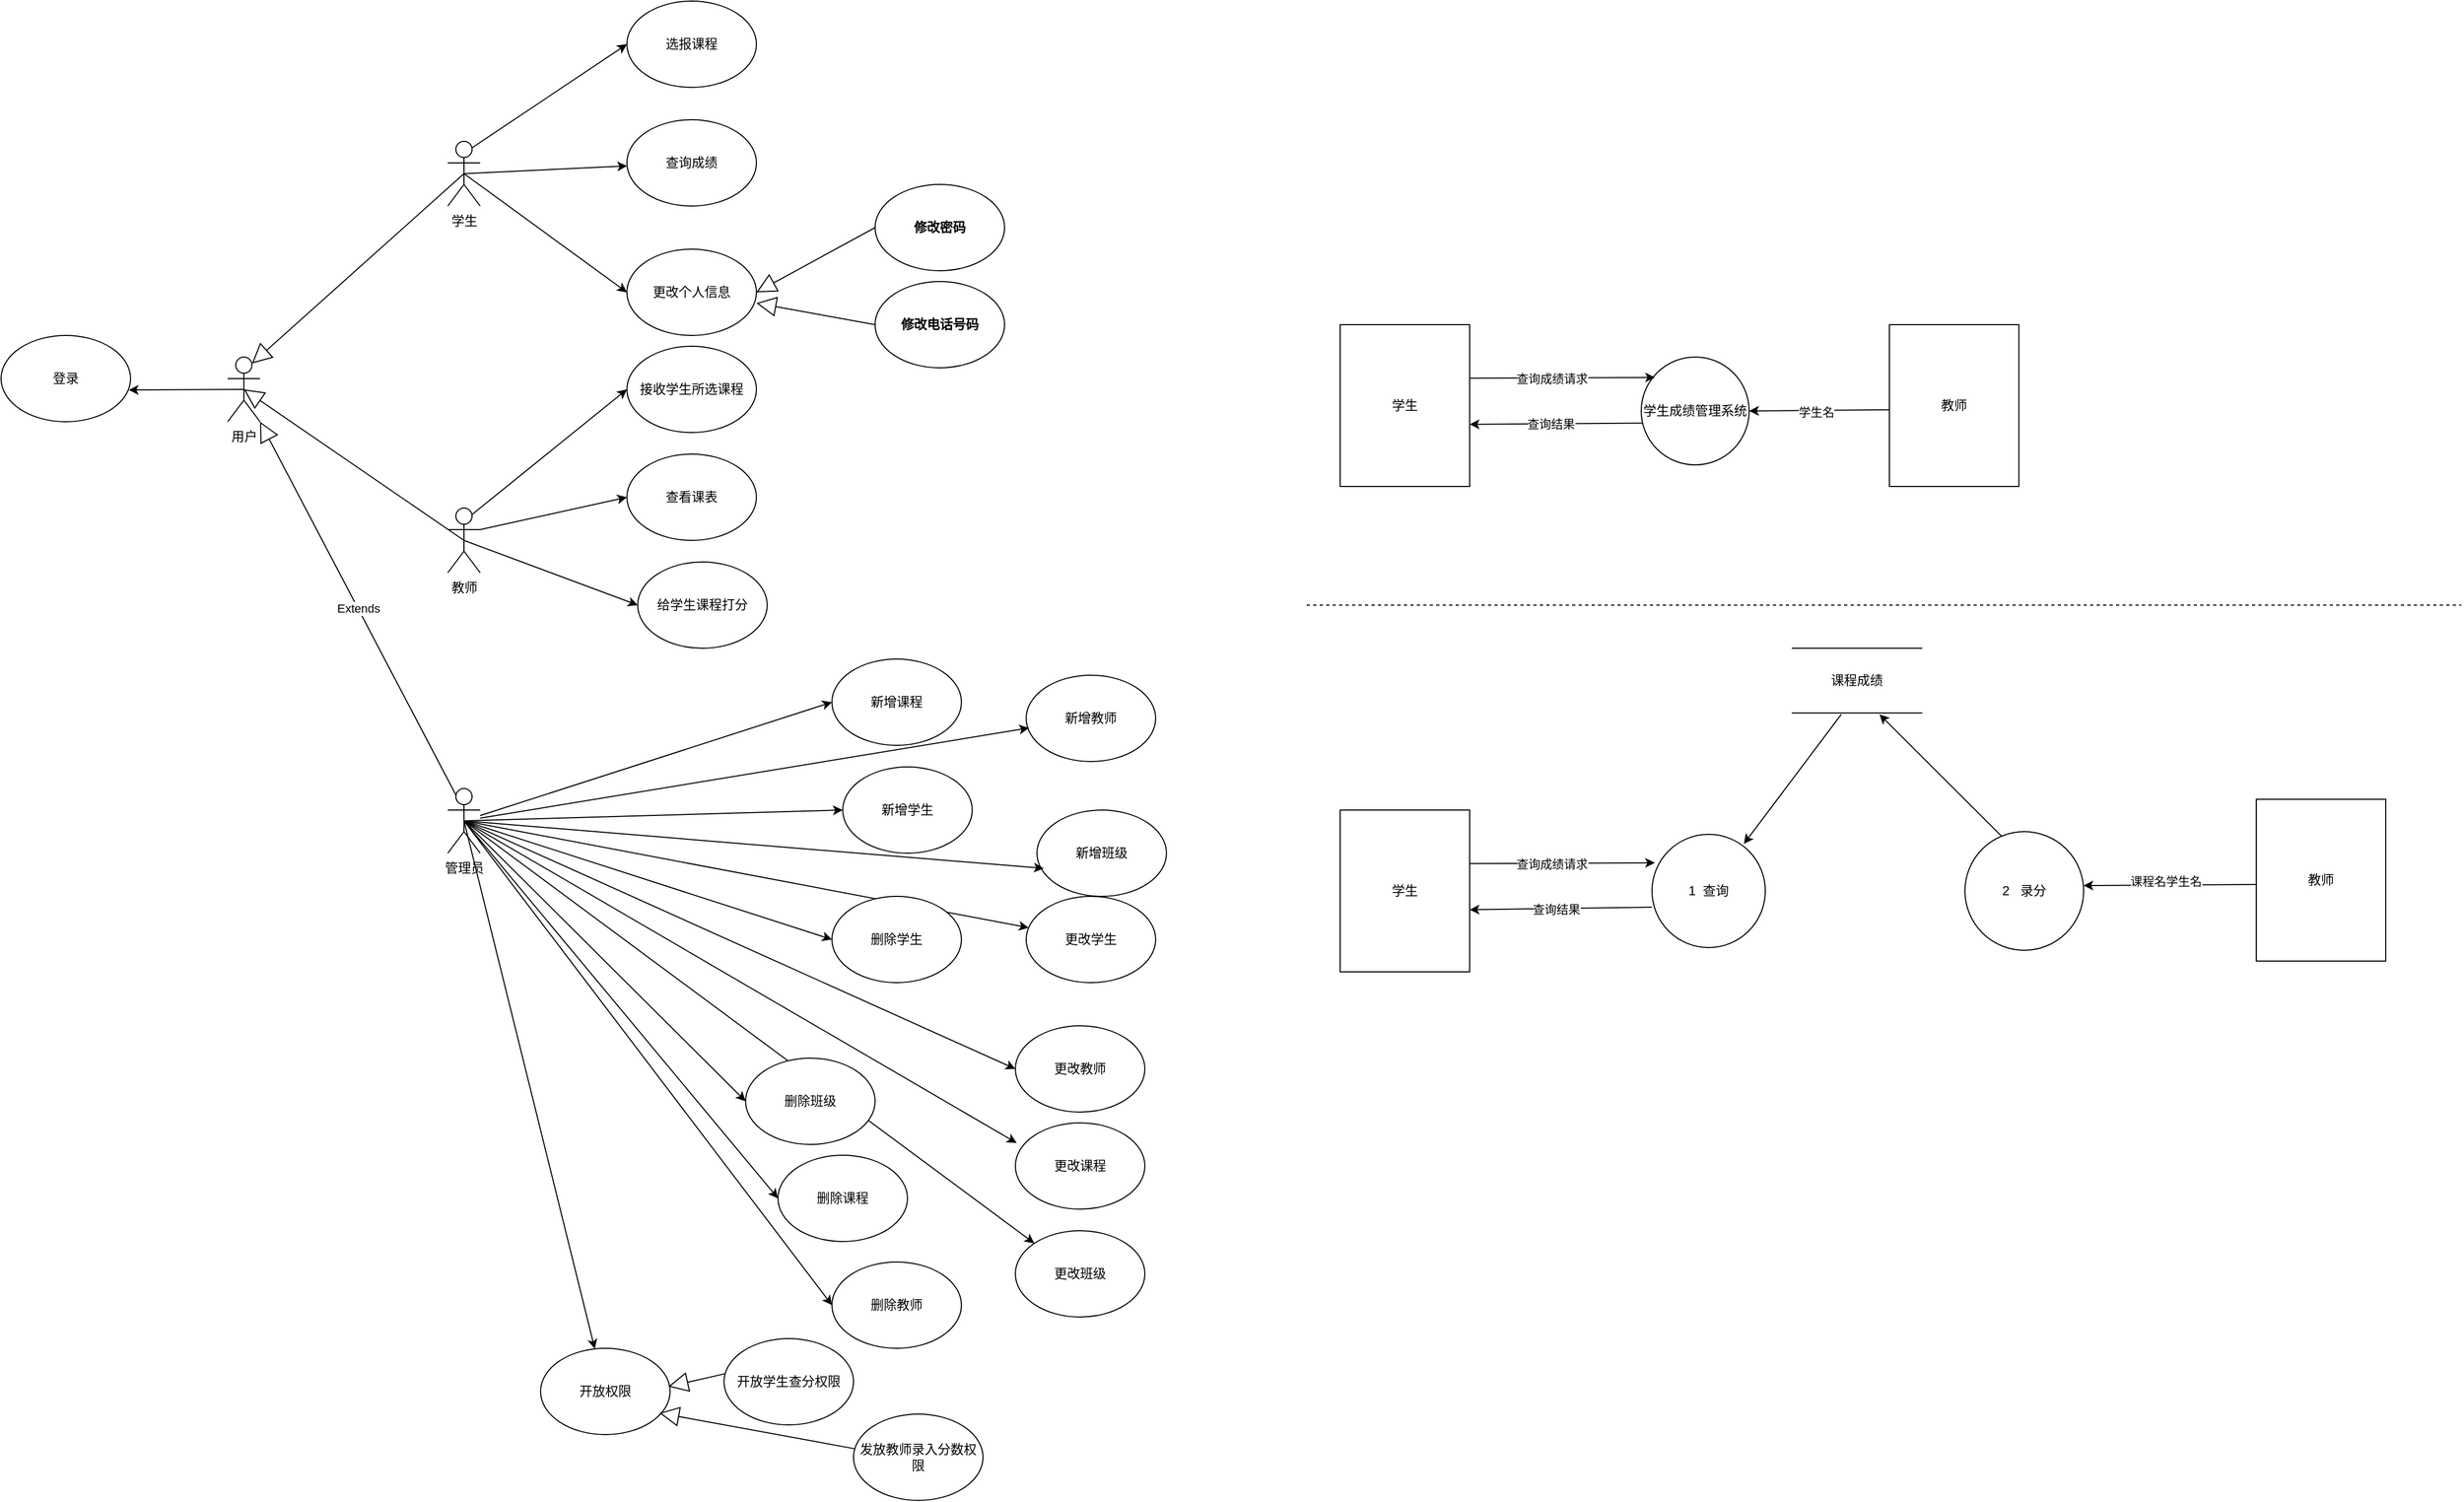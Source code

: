 <mxfile version="22.1.5" type="github" pages="5">
  <diagram name="第 1 页" id="OLtmOnj1G0xmocBiT_f8">
    <mxGraphModel dx="1373" dy="1951" grid="1" gridSize="10" guides="1" tooltips="1" connect="1" arrows="1" fold="1" page="1" pageScale="1" pageWidth="827" pageHeight="1169" math="0" shadow="0">
      <root>
        <mxCell id="0" />
        <mxCell id="1" parent="0" />
        <mxCell id="zD0eJCW0B57OZEV-lel7-20" value="用户" style="shape=umlActor;verticalLabelPosition=bottom;verticalAlign=top;html=1;outlineConnect=0;" parent="1" vertex="1">
          <mxGeometry x="210" y="250" width="30" height="60" as="geometry" />
        </mxCell>
        <mxCell id="zD0eJCW0B57OZEV-lel7-21" value="登录" style="ellipse;whiteSpace=wrap;html=1;" parent="1" vertex="1">
          <mxGeometry y="230" width="120" height="80" as="geometry" />
        </mxCell>
        <mxCell id="zD0eJCW0B57OZEV-lel7-22" style="edgeStyle=orthogonalEdgeStyle;rounded=0;orthogonalLoop=1;jettySize=auto;html=1;exitX=1;exitY=0.5;exitDx=0;exitDy=0;entryX=0.917;entryY=0.504;entryDx=0;entryDy=0;entryPerimeter=0;strokeColor=none;" parent="1" source="zD0eJCW0B57OZEV-lel7-21" target="zD0eJCW0B57OZEV-lel7-21" edge="1">
          <mxGeometry relative="1" as="geometry" />
        </mxCell>
        <mxCell id="zD0eJCW0B57OZEV-lel7-27" value="" style="endArrow=classic;html=1;rounded=0;entryX=0.986;entryY=0.632;entryDx=0;entryDy=0;entryPerimeter=0;exitX=0.5;exitY=0.5;exitDx=0;exitDy=0;exitPerimeter=0;" parent="1" source="zD0eJCW0B57OZEV-lel7-20" target="zD0eJCW0B57OZEV-lel7-21" edge="1">
          <mxGeometry width="50" height="50" relative="1" as="geometry">
            <mxPoint x="190" y="340" as="sourcePoint" />
            <mxPoint x="240" y="290" as="targetPoint" />
          </mxGeometry>
        </mxCell>
        <mxCell id="zD0eJCW0B57OZEV-lel7-30" value="" style="endArrow=block;endSize=16;endFill=0;html=1;rounded=0;entryX=0.75;entryY=0.1;entryDx=0;entryDy=0;entryPerimeter=0;exitX=0.5;exitY=0.5;exitDx=0;exitDy=0;exitPerimeter=0;" parent="1" source="zD0eJCW0B57OZEV-lel7-31" target="zD0eJCW0B57OZEV-lel7-20" edge="1">
          <mxGeometry width="160" relative="1" as="geometry">
            <mxPoint x="320" y="240" as="sourcePoint" />
            <mxPoint x="370" y="330" as="targetPoint" />
          </mxGeometry>
        </mxCell>
        <mxCell id="zD0eJCW0B57OZEV-lel7-31" value="学生" style="shape=umlActor;verticalLabelPosition=bottom;verticalAlign=top;html=1;" parent="1" vertex="1">
          <mxGeometry x="414" y="50" width="30" height="60" as="geometry" />
        </mxCell>
        <mxCell id="zD0eJCW0B57OZEV-lel7-35" value="选报课程" style="ellipse;whiteSpace=wrap;html=1;" parent="1" vertex="1">
          <mxGeometry x="580" y="-80" width="120" height="80" as="geometry" />
        </mxCell>
        <mxCell id="zD0eJCW0B57OZEV-lel7-36" value="" style="endArrow=classic;html=1;rounded=0;entryX=0;entryY=0.5;entryDx=0;entryDy=0;exitX=0.75;exitY=0.1;exitDx=0;exitDy=0;exitPerimeter=0;" parent="1" source="zD0eJCW0B57OZEV-lel7-31" target="zD0eJCW0B57OZEV-lel7-35" edge="1">
          <mxGeometry width="50" height="50" relative="1" as="geometry">
            <mxPoint x="470" y="70" as="sourcePoint" />
            <mxPoint x="520" y="20" as="targetPoint" />
          </mxGeometry>
        </mxCell>
        <mxCell id="zD0eJCW0B57OZEV-lel7-37" value="" style="endArrow=classic;html=1;rounded=0;exitX=0.5;exitY=0.5;exitDx=0;exitDy=0;exitPerimeter=0;" parent="1" source="zD0eJCW0B57OZEV-lel7-31" target="zD0eJCW0B57OZEV-lel7-38" edge="1">
          <mxGeometry width="50" height="50" relative="1" as="geometry">
            <mxPoint x="450" y="200" as="sourcePoint" />
            <mxPoint x="500" y="150" as="targetPoint" />
          </mxGeometry>
        </mxCell>
        <mxCell id="zD0eJCW0B57OZEV-lel7-38" value="查询成绩" style="ellipse;whiteSpace=wrap;html=1;" parent="1" vertex="1">
          <mxGeometry x="580" y="30" width="120" height="80" as="geometry" />
        </mxCell>
        <mxCell id="zD0eJCW0B57OZEV-lel7-41" value="" style="endArrow=classic;html=1;rounded=0;exitX=0.5;exitY=0.5;exitDx=0;exitDy=0;exitPerimeter=0;entryX=0;entryY=0.5;entryDx=0;entryDy=0;" parent="1" source="zD0eJCW0B57OZEV-lel7-31" target="zD0eJCW0B57OZEV-lel7-42" edge="1">
          <mxGeometry width="50" height="50" relative="1" as="geometry">
            <mxPoint x="410" y="290" as="sourcePoint" />
            <mxPoint x="460" y="240" as="targetPoint" />
          </mxGeometry>
        </mxCell>
        <mxCell id="zD0eJCW0B57OZEV-lel7-42" value="更改个人信息" style="ellipse;whiteSpace=wrap;html=1;" parent="1" vertex="1">
          <mxGeometry x="580" y="150" width="120" height="80" as="geometry" />
        </mxCell>
        <mxCell id="zD0eJCW0B57OZEV-lel7-43" value="" style="endArrow=block;endSize=16;endFill=0;html=1;rounded=0;entryX=1;entryY=0.5;entryDx=0;entryDy=0;fontStyle=1" parent="1" target="zD0eJCW0B57OZEV-lel7-42" edge="1">
          <mxGeometry width="160" relative="1" as="geometry">
            <mxPoint x="810" y="130" as="sourcePoint" />
            <mxPoint x="640" y="170" as="targetPoint" />
          </mxGeometry>
        </mxCell>
        <mxCell id="zD0eJCW0B57OZEV-lel7-44" value="修改密码" style="ellipse;whiteSpace=wrap;html=1;fontStyle=1" parent="1" vertex="1">
          <mxGeometry x="810" y="90" width="120" height="80" as="geometry" />
        </mxCell>
        <mxCell id="zD0eJCW0B57OZEV-lel7-45" value="" style="endArrow=block;endSize=16;endFill=0;html=1;rounded=0;entryX=1;entryY=0.5;entryDx=0;entryDy=0;fontStyle=1;exitX=0;exitY=0.5;exitDx=0;exitDy=0;" parent="1" source="zD0eJCW0B57OZEV-lel7-46" edge="1">
          <mxGeometry width="160" relative="1" as="geometry">
            <mxPoint x="810" y="250" as="sourcePoint" />
            <mxPoint x="700" y="200" as="targetPoint" />
          </mxGeometry>
        </mxCell>
        <mxCell id="zD0eJCW0B57OZEV-lel7-46" value="修改电话号码" style="ellipse;whiteSpace=wrap;html=1;fontStyle=1" parent="1" vertex="1">
          <mxGeometry x="810" y="180" width="120" height="80" as="geometry" />
        </mxCell>
        <mxCell id="zD0eJCW0B57OZEV-lel7-47" value="" style="endArrow=block;endSize=16;endFill=0;html=1;rounded=0;entryX=0.5;entryY=0.5;entryDx=0;entryDy=0;entryPerimeter=0;exitX=0.5;exitY=0.5;exitDx=0;exitDy=0;exitPerimeter=0;" parent="1" source="zD0eJCW0B57OZEV-lel7-48" target="zD0eJCW0B57OZEV-lel7-20" edge="1">
          <mxGeometry width="160" relative="1" as="geometry">
            <mxPoint x="327" y="680" as="sourcePoint" />
            <mxPoint x="240" y="696" as="targetPoint" />
          </mxGeometry>
        </mxCell>
        <mxCell id="zD0eJCW0B57OZEV-lel7-48" value="教师" style="shape=umlActor;verticalLabelPosition=bottom;verticalAlign=top;html=1;" parent="1" vertex="1">
          <mxGeometry x="414" y="390" width="30" height="60" as="geometry" />
        </mxCell>
        <mxCell id="zD0eJCW0B57OZEV-lel7-49" value="" style="endArrow=classic;html=1;rounded=0;entryX=0;entryY=0.5;entryDx=0;entryDy=0;exitX=0.75;exitY=0.1;exitDx=0;exitDy=0;exitPerimeter=0;" parent="1" source="zD0eJCW0B57OZEV-lel7-48" target="zD0eJCW0B57OZEV-lel7-58" edge="1">
          <mxGeometry width="50" height="50" relative="1" as="geometry">
            <mxPoint x="431" y="430" as="sourcePoint" />
            <mxPoint x="541" y="320" as="targetPoint" />
          </mxGeometry>
        </mxCell>
        <mxCell id="zD0eJCW0B57OZEV-lel7-50" value="" style="endArrow=classic;html=1;rounded=0;exitX=0.5;exitY=0.5;exitDx=0;exitDy=0;exitPerimeter=0;entryX=0;entryY=0.5;entryDx=0;entryDy=0;" parent="1" source="zD0eJCW0B57OZEV-lel7-48" target="zD0eJCW0B57OZEV-lel7-51" edge="1">
          <mxGeometry width="50" height="50" relative="1" as="geometry">
            <mxPoint x="411" y="560" as="sourcePoint" />
            <mxPoint x="583.495" y="456.547" as="targetPoint" />
          </mxGeometry>
        </mxCell>
        <mxCell id="zD0eJCW0B57OZEV-lel7-51" value="给学生课程打分" style="ellipse;whiteSpace=wrap;html=1;" parent="1" vertex="1">
          <mxGeometry x="590" y="440" width="120" height="80" as="geometry" />
        </mxCell>
        <mxCell id="zD0eJCW0B57OZEV-lel7-58" value="接收学生所选课程" style="ellipse;whiteSpace=wrap;html=1;" parent="1" vertex="1">
          <mxGeometry x="580" y="240" width="120" height="80" as="geometry" />
        </mxCell>
        <mxCell id="zD0eJCW0B57OZEV-lel7-61" value="Extends" style="endArrow=block;endSize=16;endFill=0;html=1;rounded=0;entryX=1;entryY=1;entryDx=0;entryDy=0;entryPerimeter=0;exitX=0.25;exitY=0.1;exitDx=0;exitDy=0;exitPerimeter=0;" parent="1" source="zD0eJCW0B57OZEV-lel7-62" target="zD0eJCW0B57OZEV-lel7-20" edge="1">
          <mxGeometry width="160" relative="1" as="geometry">
            <mxPoint x="280" y="580" as="sourcePoint" />
            <mxPoint x="440" y="580" as="targetPoint" />
          </mxGeometry>
        </mxCell>
        <mxCell id="PdGTtTBNrBK_eAhvHg0s-15" style="rounded=0;orthogonalLoop=1;jettySize=auto;html=1;entryX=0;entryY=0.5;entryDx=0;entryDy=0;fontFamily=Helvetica;fontSize=12;fontColor=default;" edge="1" parent="1" source="zD0eJCW0B57OZEV-lel7-62" target="PdGTtTBNrBK_eAhvHg0s-3">
          <mxGeometry relative="1" as="geometry" />
        </mxCell>
        <mxCell id="PdGTtTBNrBK_eAhvHg0s-17" style="rounded=0;orthogonalLoop=1;jettySize=auto;html=1;exitX=0.5;exitY=0.5;exitDx=0;exitDy=0;exitPerimeter=0;entryX=0;entryY=0.5;entryDx=0;entryDy=0;fontFamily=Helvetica;fontSize=12;fontColor=default;" edge="1" parent="1" source="zD0eJCW0B57OZEV-lel7-62" target="PdGTtTBNrBK_eAhvHg0s-2">
          <mxGeometry relative="1" as="geometry" />
        </mxCell>
        <mxCell id="PdGTtTBNrBK_eAhvHg0s-19" style="edgeStyle=none;shape=connector;rounded=0;orthogonalLoop=1;jettySize=auto;html=1;exitX=0.5;exitY=0.5;exitDx=0;exitDy=0;exitPerimeter=0;entryX=0;entryY=0.5;entryDx=0;entryDy=0;labelBackgroundColor=default;strokeColor=default;align=center;verticalAlign=middle;fontFamily=Helvetica;fontSize=12;fontColor=default;endArrow=classic;" edge="1" parent="1" source="zD0eJCW0B57OZEV-lel7-62" target="PdGTtTBNrBK_eAhvHg0s-11">
          <mxGeometry relative="1" as="geometry" />
        </mxCell>
        <mxCell id="PdGTtTBNrBK_eAhvHg0s-20" style="edgeStyle=none;shape=connector;rounded=0;orthogonalLoop=1;jettySize=auto;html=1;exitX=0.5;exitY=0.5;exitDx=0;exitDy=0;exitPerimeter=0;labelBackgroundColor=default;strokeColor=default;align=center;verticalAlign=middle;fontFamily=Helvetica;fontSize=12;fontColor=default;endArrow=classic;" edge="1" parent="1" source="zD0eJCW0B57OZEV-lel7-62" target="PdGTtTBNrBK_eAhvHg0s-5">
          <mxGeometry relative="1" as="geometry" />
        </mxCell>
        <mxCell id="PdGTtTBNrBK_eAhvHg0s-22" style="edgeStyle=none;shape=connector;rounded=0;orthogonalLoop=1;jettySize=auto;html=1;exitX=0.5;exitY=0.5;exitDx=0;exitDy=0;exitPerimeter=0;entryX=0;entryY=0.5;entryDx=0;entryDy=0;labelBackgroundColor=default;strokeColor=default;align=center;verticalAlign=middle;fontFamily=Helvetica;fontSize=12;fontColor=default;endArrow=classic;" edge="1" parent="1" source="zD0eJCW0B57OZEV-lel7-62" target="PdGTtTBNrBK_eAhvHg0s-14">
          <mxGeometry relative="1" as="geometry" />
        </mxCell>
        <mxCell id="PdGTtTBNrBK_eAhvHg0s-23" style="edgeStyle=none;shape=connector;rounded=0;orthogonalLoop=1;jettySize=auto;html=1;exitX=0.5;exitY=0.5;exitDx=0;exitDy=0;exitPerimeter=0;entryX=0;entryY=0.5;entryDx=0;entryDy=0;labelBackgroundColor=default;strokeColor=default;align=center;verticalAlign=middle;fontFamily=Helvetica;fontSize=12;fontColor=default;endArrow=classic;" edge="1" parent="1" source="zD0eJCW0B57OZEV-lel7-62" target="PdGTtTBNrBK_eAhvHg0s-12">
          <mxGeometry relative="1" as="geometry" />
        </mxCell>
        <mxCell id="PdGTtTBNrBK_eAhvHg0s-24" style="edgeStyle=none;shape=connector;rounded=0;orthogonalLoop=1;jettySize=auto;html=1;exitX=0.5;exitY=0.5;exitDx=0;exitDy=0;exitPerimeter=0;entryX=0;entryY=0.5;entryDx=0;entryDy=0;labelBackgroundColor=default;strokeColor=default;align=center;verticalAlign=middle;fontFamily=Helvetica;fontSize=12;fontColor=default;endArrow=classic;" edge="1" parent="1" source="zD0eJCW0B57OZEV-lel7-62" target="PdGTtTBNrBK_eAhvHg0s-13">
          <mxGeometry relative="1" as="geometry" />
        </mxCell>
        <mxCell id="PdGTtTBNrBK_eAhvHg0s-25" style="edgeStyle=none;shape=connector;rounded=0;orthogonalLoop=1;jettySize=auto;html=1;exitX=0.5;exitY=0.5;exitDx=0;exitDy=0;exitPerimeter=0;entryX=0;entryY=0.5;entryDx=0;entryDy=0;labelBackgroundColor=default;strokeColor=default;align=center;verticalAlign=middle;fontFamily=Helvetica;fontSize=12;fontColor=default;endArrow=classic;" edge="1" parent="1" source="zD0eJCW0B57OZEV-lel7-62" target="PdGTtTBNrBK_eAhvHg0s-6">
          <mxGeometry relative="1" as="geometry" />
        </mxCell>
        <mxCell id="PdGTtTBNrBK_eAhvHg0s-27" style="edgeStyle=none;shape=connector;rounded=0;orthogonalLoop=1;jettySize=auto;html=1;exitX=0.5;exitY=0.5;exitDx=0;exitDy=0;exitPerimeter=0;entryX=0;entryY=0;entryDx=0;entryDy=0;labelBackgroundColor=default;strokeColor=default;align=center;verticalAlign=middle;fontFamily=Helvetica;fontSize=12;fontColor=default;endArrow=classic;" edge="1" parent="1" source="zD0eJCW0B57OZEV-lel7-62" target="PdGTtTBNrBK_eAhvHg0s-8">
          <mxGeometry relative="1" as="geometry" />
        </mxCell>
        <mxCell id="zD0eJCW0B57OZEV-lel7-62" value="管理员" style="shape=umlActor;verticalLabelPosition=bottom;verticalAlign=top;html=1;outlineConnect=0;" parent="1" vertex="1">
          <mxGeometry x="414" y="650" width="30" height="60" as="geometry" />
        </mxCell>
        <mxCell id="zD0eJCW0B57OZEV-lel7-65" value="" style="endArrow=classic;html=1;rounded=0;" parent="1" target="zD0eJCW0B57OZEV-lel7-66" edge="1">
          <mxGeometry width="50" height="50" relative="1" as="geometry">
            <mxPoint x="429" y="680" as="sourcePoint" />
            <mxPoint x="570" y="780" as="targetPoint" />
          </mxGeometry>
        </mxCell>
        <mxCell id="zD0eJCW0B57OZEV-lel7-66" value="开放权限" style="ellipse;whiteSpace=wrap;html=1;" parent="1" vertex="1">
          <mxGeometry x="500" y="1169" width="120" height="80" as="geometry" />
        </mxCell>
        <mxCell id="zD0eJCW0B57OZEV-lel7-74" value="" style="endArrow=block;endSize=16;endFill=0;html=1;rounded=0;exitX=0.018;exitY=0.404;exitDx=0;exitDy=0;exitPerimeter=0;entryX=0.917;entryY=0.75;entryDx=0;entryDy=0;entryPerimeter=0;" parent="1" source="zD0eJCW0B57OZEV-lel7-75" target="zD0eJCW0B57OZEV-lel7-66" edge="1">
          <mxGeometry width="160" relative="1" as="geometry">
            <mxPoint x="656.8" y="1368.2" as="sourcePoint" />
            <mxPoint x="550" y="1289" as="targetPoint" />
          </mxGeometry>
        </mxCell>
        <mxCell id="zD0eJCW0B57OZEV-lel7-75" value="发放教师录入分数权限" style="ellipse;whiteSpace=wrap;html=1;" parent="1" vertex="1">
          <mxGeometry x="790" y="1230" width="120" height="80" as="geometry" />
        </mxCell>
        <mxCell id="zD0eJCW0B57OZEV-lel7-76" value="" style="endArrow=block;endSize=16;endFill=0;html=1;rounded=0;exitX=0.018;exitY=0.404;exitDx=0;exitDy=0;exitPerimeter=0;entryX=0.987;entryY=0.443;entryDx=0;entryDy=0;entryPerimeter=0;" parent="1" source="zD0eJCW0B57OZEV-lel7-77" target="zD0eJCW0B57OZEV-lel7-66" edge="1">
          <mxGeometry width="160" relative="1" as="geometry">
            <mxPoint x="726.8" y="1278.2" as="sourcePoint" />
            <mxPoint x="620" y="1199" as="targetPoint" />
          </mxGeometry>
        </mxCell>
        <mxCell id="zD0eJCW0B57OZEV-lel7-77" value="开放学生查分权限" style="ellipse;whiteSpace=wrap;html=1;" parent="1" vertex="1">
          <mxGeometry x="670" y="1160" width="120" height="80" as="geometry" />
        </mxCell>
        <mxCell id="zD0eJCW0B57OZEV-lel7-78" value="" style="endArrow=none;dashed=1;html=1;rounded=0;" parent="1" edge="1">
          <mxGeometry width="50" height="50" relative="1" as="geometry">
            <mxPoint x="1210" y="480" as="sourcePoint" />
            <mxPoint x="2280" y="480" as="targetPoint" />
          </mxGeometry>
        </mxCell>
        <mxCell id="zD0eJCW0B57OZEV-lel7-79" value="" style="endArrow=classic;html=1;rounded=0;entryX=0;entryY=0.5;entryDx=0;entryDy=0;exitX=1;exitY=0.333;exitDx=0;exitDy=0;exitPerimeter=0;" parent="1" source="zD0eJCW0B57OZEV-lel7-48" target="zD0eJCW0B57OZEV-lel7-80" edge="1">
          <mxGeometry width="50" height="50" relative="1" as="geometry">
            <mxPoint x="390" y="436" as="sourcePoint" />
            <mxPoint x="550" y="400" as="targetPoint" />
          </mxGeometry>
        </mxCell>
        <mxCell id="zD0eJCW0B57OZEV-lel7-80" value="查看课表" style="ellipse;whiteSpace=wrap;html=1;" parent="1" vertex="1">
          <mxGeometry x="580" y="340" width="120" height="80" as="geometry" />
        </mxCell>
        <mxCell id="zD0eJCW0B57OZEV-lel7-81" value="学生" style="rounded=0;whiteSpace=wrap;html=1;" parent="1" vertex="1">
          <mxGeometry x="1241" y="220" width="120" height="150" as="geometry" />
        </mxCell>
        <mxCell id="zD0eJCW0B57OZEV-lel7-82" value="学生成绩管理系统" style="ellipse;whiteSpace=wrap;html=1;aspect=fixed;" parent="1" vertex="1">
          <mxGeometry x="1520" y="250" width="100" height="100" as="geometry" />
        </mxCell>
        <mxCell id="zD0eJCW0B57OZEV-lel7-84" value="" style="endArrow=classic;html=1;rounded=0;exitX=0.997;exitY=0.331;exitDx=0;exitDy=0;entryX=0.127;entryY=0.189;entryDx=0;entryDy=0;entryPerimeter=0;exitPerimeter=0;" parent="1" source="zD0eJCW0B57OZEV-lel7-81" target="zD0eJCW0B57OZEV-lel7-82" edge="1">
          <mxGeometry width="50" height="50" relative="1" as="geometry">
            <mxPoint x="1660" y="560" as="sourcePoint" />
            <mxPoint x="1710" y="510" as="targetPoint" />
          </mxGeometry>
        </mxCell>
        <mxCell id="zD0eJCW0B57OZEV-lel7-85" value="查询成绩请求" style="edgeLabel;html=1;align=center;verticalAlign=middle;resizable=0;points=[];" parent="zD0eJCW0B57OZEV-lel7-84" vertex="1" connectable="0">
          <mxGeometry x="-0.109" relative="1" as="geometry">
            <mxPoint as="offset" />
          </mxGeometry>
        </mxCell>
        <mxCell id="zD0eJCW0B57OZEV-lel7-86" value="" style="endArrow=classic;html=1;rounded=0;exitX=0.012;exitY=0.612;exitDx=0;exitDy=0;exitPerimeter=0;entryX=1;entryY=0.616;entryDx=0;entryDy=0;entryPerimeter=0;" parent="1" source="zD0eJCW0B57OZEV-lel7-82" target="zD0eJCW0B57OZEV-lel7-81" edge="1">
          <mxGeometry width="50" height="50" relative="1" as="geometry">
            <mxPoint x="1555.36" y="311.2" as="sourcePoint" />
            <mxPoint x="1361.0" y="310.0" as="targetPoint" />
          </mxGeometry>
        </mxCell>
        <mxCell id="zD0eJCW0B57OZEV-lel7-87" value="查询结果" style="edgeLabel;html=1;align=center;verticalAlign=middle;resizable=0;points=[];" parent="zD0eJCW0B57OZEV-lel7-86" vertex="1" connectable="0">
          <mxGeometry x="0.06" relative="1" as="geometry">
            <mxPoint as="offset" />
          </mxGeometry>
        </mxCell>
        <mxCell id="zD0eJCW0B57OZEV-lel7-89" value="教师" style="rounded=0;whiteSpace=wrap;html=1;" parent="1" vertex="1">
          <mxGeometry x="1750" y="220" width="120" height="150" as="geometry" />
        </mxCell>
        <mxCell id="zD0eJCW0B57OZEV-lel7-90" value="" style="endArrow=classic;html=1;rounded=0;entryX=1;entryY=0.5;entryDx=0;entryDy=0;exitX=0.001;exitY=0.526;exitDx=0;exitDy=0;exitPerimeter=0;" parent="1" source="zD0eJCW0B57OZEV-lel7-89" target="zD0eJCW0B57OZEV-lel7-82" edge="1">
          <mxGeometry width="50" height="50" relative="1" as="geometry">
            <mxPoint x="1530" y="320" as="sourcePoint" />
            <mxPoint x="1580" y="270" as="targetPoint" />
          </mxGeometry>
        </mxCell>
        <mxCell id="zD0eJCW0B57OZEV-lel7-91" value="学生名" style="edgeLabel;html=1;align=center;verticalAlign=middle;resizable=0;points=[];" parent="zD0eJCW0B57OZEV-lel7-90" vertex="1" connectable="0">
          <mxGeometry x="0.043" y="1" relative="1" as="geometry">
            <mxPoint as="offset" />
          </mxGeometry>
        </mxCell>
        <mxCell id="zD0eJCW0B57OZEV-lel7-92" value="学生" style="rounded=0;whiteSpace=wrap;html=1;" parent="1" vertex="1">
          <mxGeometry x="1241" y="670" width="120" height="150" as="geometry" />
        </mxCell>
        <mxCell id="zD0eJCW0B57OZEV-lel7-94" value="" style="endArrow=classic;html=1;rounded=0;exitX=0.997;exitY=0.331;exitDx=0;exitDy=0;entryX=0.127;entryY=0.189;entryDx=0;entryDy=0;entryPerimeter=0;exitPerimeter=0;" parent="1" source="zD0eJCW0B57OZEV-lel7-92" edge="1">
          <mxGeometry width="50" height="50" relative="1" as="geometry">
            <mxPoint x="1660" y="1010" as="sourcePoint" />
            <mxPoint x="1532.7" y="718.9" as="targetPoint" />
          </mxGeometry>
        </mxCell>
        <mxCell id="zD0eJCW0B57OZEV-lel7-95" value="查询成绩请求" style="edgeLabel;html=1;align=center;verticalAlign=middle;resizable=0;points=[];" parent="zD0eJCW0B57OZEV-lel7-94" vertex="1" connectable="0">
          <mxGeometry x="-0.109" relative="1" as="geometry">
            <mxPoint as="offset" />
          </mxGeometry>
        </mxCell>
        <mxCell id="zD0eJCW0B57OZEV-lel7-96" value="" style="endArrow=classic;html=1;rounded=0;exitX=0;exitY=0.643;exitDx=0;exitDy=0;exitPerimeter=0;entryX=1;entryY=0.616;entryDx=0;entryDy=0;entryPerimeter=0;" parent="1" source="zD0eJCW0B57OZEV-lel7-104" target="zD0eJCW0B57OZEV-lel7-92" edge="1">
          <mxGeometry width="50" height="50" relative="1" as="geometry">
            <mxPoint x="1521.2" y="761.2" as="sourcePoint" />
            <mxPoint x="1361.0" y="760" as="targetPoint" />
          </mxGeometry>
        </mxCell>
        <mxCell id="zD0eJCW0B57OZEV-lel7-97" value="查询结果" style="edgeLabel;html=1;align=center;verticalAlign=middle;resizable=0;points=[];" parent="zD0eJCW0B57OZEV-lel7-96" vertex="1" connectable="0">
          <mxGeometry x="0.06" relative="1" as="geometry">
            <mxPoint as="offset" />
          </mxGeometry>
        </mxCell>
        <mxCell id="zD0eJCW0B57OZEV-lel7-101" value="教师" style="rounded=0;whiteSpace=wrap;html=1;" parent="1" vertex="1">
          <mxGeometry x="2090" y="660" width="120" height="150" as="geometry" />
        </mxCell>
        <mxCell id="zD0eJCW0B57OZEV-lel7-102" value="" style="endArrow=classic;html=1;rounded=0;exitX=-0.003;exitY=0.527;exitDx=0;exitDy=0;exitPerimeter=0;" parent="1" source="zD0eJCW0B57OZEV-lel7-101" edge="1">
          <mxGeometry width="50" height="50" relative="1" as="geometry">
            <mxPoint x="2008" y="729.35" as="sourcePoint" />
            <mxPoint x="1929.876" y="739.999" as="targetPoint" />
          </mxGeometry>
        </mxCell>
        <mxCell id="zD0eJCW0B57OZEV-lel7-103" value="课程名学生名" style="edgeLabel;html=1;align=center;verticalAlign=middle;resizable=0;points=[];" parent="zD0eJCW0B57OZEV-lel7-102" vertex="1" connectable="0">
          <mxGeometry x="0.043" y="1" relative="1" as="geometry">
            <mxPoint y="-5" as="offset" />
          </mxGeometry>
        </mxCell>
        <mxCell id="zD0eJCW0B57OZEV-lel7-104" value="1&amp;nbsp; 查询" style="ellipse;whiteSpace=wrap;html=1;aspect=fixed;" parent="1" vertex="1">
          <mxGeometry x="1530" y="692.5" width="105" height="105" as="geometry" />
        </mxCell>
        <mxCell id="zD0eJCW0B57OZEV-lel7-106" value="2&amp;nbsp; &amp;nbsp;录分" style="ellipse;whiteSpace=wrap;html=1;aspect=fixed;" parent="1" vertex="1">
          <mxGeometry x="1820" y="690" width="110" height="110" as="geometry" />
        </mxCell>
        <mxCell id="zD0eJCW0B57OZEV-lel7-107" value="课程成绩" style="shape=partialRectangle;whiteSpace=wrap;html=1;left=0;right=0;fillColor=none;" parent="1" vertex="1">
          <mxGeometry x="1660" y="520" width="120" height="60" as="geometry" />
        </mxCell>
        <mxCell id="PdXUWXV8pDcUaYsLuXAO-2" value="" style="endArrow=classic;html=1;rounded=0;entryX=0.674;entryY=1.022;entryDx=0;entryDy=0;entryPerimeter=0;exitX=0.309;exitY=0.039;exitDx=0;exitDy=0;exitPerimeter=0;" parent="1" source="zD0eJCW0B57OZEV-lel7-106" target="zD0eJCW0B57OZEV-lel7-107" edge="1">
          <mxGeometry width="50" height="50" relative="1" as="geometry">
            <mxPoint x="1790" y="660" as="sourcePoint" />
            <mxPoint x="1840" y="610" as="targetPoint" />
          </mxGeometry>
        </mxCell>
        <mxCell id="PdXUWXV8pDcUaYsLuXAO-3" value="" style="endArrow=classic;html=1;rounded=0;entryX=0.811;entryY=0.084;entryDx=0;entryDy=0;entryPerimeter=0;exitX=0.378;exitY=1.022;exitDx=0;exitDy=0;exitPerimeter=0;" parent="1" source="zD0eJCW0B57OZEV-lel7-107" target="zD0eJCW0B57OZEV-lel7-104" edge="1">
          <mxGeometry width="50" height="50" relative="1" as="geometry">
            <mxPoint x="1660" y="630" as="sourcePoint" />
            <mxPoint x="1710" y="580" as="targetPoint" />
          </mxGeometry>
        </mxCell>
        <mxCell id="PdGTtTBNrBK_eAhvHg0s-1" value="新增教师" style="ellipse;whiteSpace=wrap;html=1;" vertex="1" parent="1">
          <mxGeometry x="950" y="545" width="120" height="80" as="geometry" />
        </mxCell>
        <mxCell id="PdGTtTBNrBK_eAhvHg0s-2" value="新增学生" style="ellipse;whiteSpace=wrap;html=1;" vertex="1" parent="1">
          <mxGeometry x="780" y="630" width="120" height="80" as="geometry" />
        </mxCell>
        <mxCell id="PdGTtTBNrBK_eAhvHg0s-3" value="新增课程" style="ellipse;whiteSpace=wrap;html=1;" vertex="1" parent="1">
          <mxGeometry x="770" y="530" width="120" height="80" as="geometry" />
        </mxCell>
        <mxCell id="PdGTtTBNrBK_eAhvHg0s-4" value="新增班级" style="ellipse;whiteSpace=wrap;html=1;" vertex="1" parent="1">
          <mxGeometry x="960" y="670" width="120" height="80" as="geometry" />
        </mxCell>
        <mxCell id="PdGTtTBNrBK_eAhvHg0s-21" style="edgeStyle=none;shape=connector;rounded=0;orthogonalLoop=1;jettySize=auto;html=1;exitX=0.5;exitY=0;exitDx=0;exitDy=0;labelBackgroundColor=default;strokeColor=default;align=center;verticalAlign=middle;fontFamily=Helvetica;fontSize=12;fontColor=default;endArrow=classic;" edge="1" parent="1" source="PdGTtTBNrBK_eAhvHg0s-5" target="PdGTtTBNrBK_eAhvHg0s-4">
          <mxGeometry relative="1" as="geometry" />
        </mxCell>
        <mxCell id="PdGTtTBNrBK_eAhvHg0s-5" value="更改学生" style="ellipse;whiteSpace=wrap;html=1;" vertex="1" parent="1">
          <mxGeometry x="950" y="750" width="120" height="80" as="geometry" />
        </mxCell>
        <mxCell id="PdGTtTBNrBK_eAhvHg0s-6" value="更改教师" style="ellipse;whiteSpace=wrap;html=1;" vertex="1" parent="1">
          <mxGeometry x="940" y="870" width="120" height="80" as="geometry" />
        </mxCell>
        <mxCell id="PdGTtTBNrBK_eAhvHg0s-7" value="更改课程" style="ellipse;whiteSpace=wrap;html=1;" vertex="1" parent="1">
          <mxGeometry x="940" y="960" width="120" height="80" as="geometry" />
        </mxCell>
        <mxCell id="PdGTtTBNrBK_eAhvHg0s-8" value="更改班级" style="ellipse;whiteSpace=wrap;html=1;" vertex="1" parent="1">
          <mxGeometry x="940" y="1060" width="120" height="80" as="geometry" />
        </mxCell>
        <mxCell id="PdGTtTBNrBK_eAhvHg0s-11" value="删除学生" style="ellipse;whiteSpace=wrap;html=1;" vertex="1" parent="1">
          <mxGeometry x="770" y="750" width="120" height="80" as="geometry" />
        </mxCell>
        <mxCell id="PdGTtTBNrBK_eAhvHg0s-12" value="删除教师" style="ellipse;whiteSpace=wrap;html=1;" vertex="1" parent="1">
          <mxGeometry x="770" y="1089" width="120" height="80" as="geometry" />
        </mxCell>
        <mxCell id="PdGTtTBNrBK_eAhvHg0s-13" value="删除课程" style="ellipse;whiteSpace=wrap;html=1;" vertex="1" parent="1">
          <mxGeometry x="720" y="990" width="120" height="80" as="geometry" />
        </mxCell>
        <mxCell id="PdGTtTBNrBK_eAhvHg0s-14" value="删除班级" style="ellipse;whiteSpace=wrap;html=1;" vertex="1" parent="1">
          <mxGeometry x="690" y="900" width="120" height="80" as="geometry" />
        </mxCell>
        <mxCell id="PdGTtTBNrBK_eAhvHg0s-16" style="rounded=0;orthogonalLoop=1;jettySize=auto;html=1;entryX=0.022;entryY=0.611;entryDx=0;entryDy=0;entryPerimeter=0;fontFamily=Helvetica;fontSize=12;fontColor=default;" edge="1" parent="1" source="zD0eJCW0B57OZEV-lel7-62" target="PdGTtTBNrBK_eAhvHg0s-1">
          <mxGeometry relative="1" as="geometry" />
        </mxCell>
        <mxCell id="PdGTtTBNrBK_eAhvHg0s-18" style="rounded=0;orthogonalLoop=1;jettySize=auto;html=1;exitX=0.5;exitY=0.5;exitDx=0;exitDy=0;exitPerimeter=0;entryX=0.052;entryY=0.676;entryDx=0;entryDy=0;entryPerimeter=0;fontFamily=Helvetica;fontSize=12;fontColor=default;" edge="1" parent="1" source="zD0eJCW0B57OZEV-lel7-62" target="PdGTtTBNrBK_eAhvHg0s-4">
          <mxGeometry relative="1" as="geometry" />
        </mxCell>
        <mxCell id="PdGTtTBNrBK_eAhvHg0s-26" style="edgeStyle=none;shape=connector;rounded=0;orthogonalLoop=1;jettySize=auto;html=1;exitX=0.5;exitY=0.5;exitDx=0;exitDy=0;exitPerimeter=0;entryX=0.01;entryY=0.233;entryDx=0;entryDy=0;entryPerimeter=0;labelBackgroundColor=default;strokeColor=default;align=center;verticalAlign=middle;fontFamily=Helvetica;fontSize=12;fontColor=default;endArrow=classic;" edge="1" parent="1" source="zD0eJCW0B57OZEV-lel7-62" target="PdGTtTBNrBK_eAhvHg0s-7">
          <mxGeometry relative="1" as="geometry" />
        </mxCell>
      </root>
    </mxGraphModel>
  </diagram>
  <diagram id="kk67maaI2nnsgNOl0EbK" name="第 2 页">
    <mxGraphModel dx="2622" dy="2192" grid="1" gridSize="10" guides="1" tooltips="1" connect="1" arrows="1" fold="1" page="1" pageScale="1" pageWidth="827" pageHeight="1169" math="0" shadow="0">
      <root>
        <mxCell id="0" />
        <mxCell id="1" parent="0" />
        <mxCell id="ptSLYBcBEnJfbOHoIgpI-10" value="&lt;p style=&quot;margin:0px;margin-top:4px;text-align:center;&quot;&gt;&lt;i&gt;&amp;lt;&amp;lt;Interface&amp;gt;&amp;gt;&lt;/i&gt;&lt;br&gt;&lt;b&gt;StudentMapper&lt;/b&gt;&lt;/p&gt;&lt;hr size=&quot;1&quot;&gt;&lt;p style=&quot;margin:0px;margin-left:4px;&quot;&gt;+ selectCourse(StuSelectCourse): Boolean&lt;br&gt;+ queryScores(sno:String): List&amp;lt;Scores&amp;gt;&lt;/p&gt;&lt;p style=&quot;margin:0px;margin-left:4px;&quot;&gt;+ changeInfo(StudentInfo): Boolean&lt;/p&gt;&lt;p style=&quot;margin:0px;margin-left:4px;&quot;&gt;+ login(User): Long&lt;/p&gt;&lt;p style=&quot;margin:0px;margin-left:4px;&quot;&gt;+ register(User): Boolean&lt;/p&gt;" style="verticalAlign=top;align=left;overflow=fill;fontSize=12;fontFamily=Helvetica;html=1;whiteSpace=wrap;" parent="1" vertex="1">
          <mxGeometry x="70" y="500" width="360" height="130" as="geometry" />
        </mxCell>
        <mxCell id="N2frgKvdsBq_O39gDivN-1" value="&lt;p style=&quot;margin:0px;margin-top:4px;text-align:center;&quot;&gt;&lt;i&gt;&amp;lt;&amp;lt;Interface&amp;gt;&amp;gt;&lt;/i&gt;&lt;br&gt;&lt;b&gt;TeacherMapper&lt;/b&gt;&lt;/p&gt;&lt;hr size=&quot;1&quot;&gt;&lt;p style=&quot;margin:0px;margin-left:4px;&quot;&gt;+ admitStu(sno,cno): Boolean&lt;br&gt;+ queryTimetable(tno:String): List&amp;lt;CourseInfo&amp;gt;&lt;/p&gt;&lt;p style=&quot;margin:0px;margin-left:4px;&quot;&gt;+ markingGrades(Sno,score :float,cno :String): Boolean&lt;/p&gt;&lt;p style=&quot;border-color: var(--border-color); margin: 0px 0px 0px 4px;&quot;&gt;+ login(User): Long&lt;/p&gt;&lt;p style=&quot;border-color: var(--border-color); margin: 0px 0px 0px 4px;&quot;&gt;+ register(User): Boolean&lt;/p&gt;" style="verticalAlign=top;align=left;overflow=fill;fontSize=12;fontFamily=Helvetica;html=1;whiteSpace=wrap;" parent="1" vertex="1">
          <mxGeometry x="450" y="540" width="340" height="130" as="geometry" />
        </mxCell>
        <mxCell id="gwwt619jayGo6h3p2Oud-1" value="&lt;p style=&quot;margin:0px;margin-top:4px;text-align:center;&quot;&gt;&lt;i&gt;&amp;lt;&amp;lt;Interface&amp;gt;&amp;gt;&lt;/i&gt;&lt;br&gt;&lt;b&gt;AdministratorMapper&lt;/b&gt;&lt;/p&gt;&lt;hr size=&quot;1&quot;&gt;&lt;p style=&quot;margin:0px;margin-left:4px;&quot;&gt;+ addStudent(StudentInfo): Boolean&lt;br&gt;+ addTeacher(TeacherInfo): Boolean&lt;/p&gt;&lt;p style=&quot;margin:0px;margin-left:4px;&quot;&gt;+ addCourse(CourseInfo): Boolean&lt;/p&gt;&lt;p style=&quot;margin:0px;margin-left:4px;&quot;&gt;+ addClass(ClassInfo): Boolean&lt;/p&gt;&lt;p style=&quot;border-color: var(--border-color); margin: 0px 0px 0px 4px;&quot;&gt;+ modifyStudent(StudentInfo): Boolean&lt;br style=&quot;border-color: var(--border-color);&quot;&gt;+ modifyTeacher(TeacherInfo): Boolean&lt;/p&gt;&lt;p style=&quot;border-color: var(--border-color); margin: 0px 0px 0px 4px;&quot;&gt;+ modifyCourse(CourseInfo): Boolean&lt;/p&gt;&lt;p style=&quot;border-color: var(--border-color); margin: 0px 0px 0px 4px;&quot;&gt;+ modifyClass(ClassInfo): Boolean&lt;/p&gt;&lt;p style=&quot;border-color: var(--border-color); margin: 0px 0px 0px 4px;&quot;&gt;+ delStudent(sno :String): Boolean&lt;br style=&quot;border-color: var(--border-color);&quot;&gt;+ delTeacher(tno :String): Boolean&lt;/p&gt;&lt;p style=&quot;border-color: var(--border-color); margin: 0px 0px 0px 4px;&quot;&gt;+ delCourse(cno :String): Boolean&lt;/p&gt;&lt;p style=&quot;border-color: var(--border-color); margin: 0px 0px 0px 4px;&quot;&gt;+ delClass(classno String): Boolean&lt;/p&gt;&lt;p style=&quot;border-color: var(--border-color); margin: 0px 0px 0px 4px;&quot;&gt;+ allowStudentCheckScores(StuAuthority): Boolean&lt;/p&gt;&lt;p style=&quot;border-color: var(--border-color); margin: 0px 0px 0px 4px;&quot;&gt;+ allowTeacherMarking(TeacherAuthority): Boolean&lt;/p&gt;&lt;p style=&quot;border-color: var(--border-color); margin: 0px 0px 0px 4px;&quot;&gt;+ login(User): Long&lt;/p&gt;&lt;p style=&quot;border-color: var(--border-color); margin: 0px 0px 0px 4px;&quot;&gt;+ register(User): Boolean&lt;/p&gt;" style="verticalAlign=top;align=left;overflow=fill;fontSize=12;fontFamily=Helvetica;html=1;whiteSpace=wrap;" parent="1" vertex="1">
          <mxGeometry x="800" y="550" width="280" height="290" as="geometry" />
        </mxCell>
        <mxCell id="d6K48gHgJ5SqqIvFL8ID-1" value="&lt;p style=&quot;margin:0px;margin-top:4px;text-align:center;&quot;&gt;&lt;i&gt;&amp;lt;&amp;lt;Interface&amp;gt;&amp;gt;&lt;/i&gt;&lt;br&gt;&lt;b&gt;StudentService&lt;/b&gt;&lt;/p&gt;&lt;hr size=&quot;1&quot;&gt;&lt;p style=&quot;border-color: var(--border-color); margin: 0px 0px 0px 4px;&quot;&gt;+ selectCourse(StuSelectCourse): Boolean&lt;br style=&quot;border-color: var(--border-color);&quot;&gt;+ queryScores(sno:String): List&amp;lt;Scores&amp;gt;&lt;/p&gt;&lt;p style=&quot;border-color: var(--border-color); margin: 0px 0px 0px 4px;&quot;&gt;+ changeInfo(StudentInfo): Boolean&lt;br style=&quot;border-color: var(--border-color);&quot;&gt;&lt;/p&gt;&lt;p style=&quot;border-color: var(--border-color); margin: 0px 0px 0px 4px;&quot;&gt;+ login(User): Long&lt;br style=&quot;border-color: var(--border-color);&quot;&gt;&lt;/p&gt;&lt;p style=&quot;border-color: var(--border-color); margin: 0px 0px 0px 4px;&quot;&gt;+ register(User): Boolean&lt;/p&gt;" style="verticalAlign=top;align=left;overflow=fill;fontSize=12;fontFamily=Helvetica;html=1;whiteSpace=wrap;" parent="1" vertex="1">
          <mxGeometry x="140" y="-245" width="310" height="230" as="geometry" />
        </mxCell>
        <mxCell id="d6K48gHgJ5SqqIvFL8ID-2" value="&lt;p style=&quot;margin:0px;margin-top:4px;text-align:center;&quot;&gt;&lt;i&gt;&amp;lt;&amp;lt;Interface&amp;gt;&amp;gt;&lt;/i&gt;&lt;br&gt;&lt;b&gt;TeacherService&lt;/b&gt;&lt;/p&gt;&lt;hr size=&quot;1&quot;&gt;&lt;p style=&quot;margin:0px;margin-left:4px;&quot;&gt;+ admitStu(sno,cno): Boolean&lt;/p&gt;&lt;p style=&quot;margin:0px;margin-left:4px;&quot;&gt;+ queryTimetable(tno:String): List&amp;lt;CourseInfo&amp;gt;&lt;/p&gt;&lt;p style=&quot;margin:0px;margin-left:4px;&quot;&gt;+ markingGrades(Sno,score :float,cno :String): Boolean&lt;/p&gt;&lt;p style=&quot;margin:0px;margin-left:4px;&quot;&gt;+ login(User): Long&lt;/p&gt;&lt;p style=&quot;margin:0px;margin-left:4px;&quot;&gt;+ register(User): Boolean&lt;/p&gt;&lt;p style=&quot;margin:0px;margin-left:4px;&quot;&gt;&lt;br&gt;&lt;/p&gt;" style="verticalAlign=top;align=left;overflow=fill;fontSize=12;fontFamily=Helvetica;html=1;whiteSpace=wrap;" parent="1" vertex="1">
          <mxGeometry x="470" y="-240" width="310" height="230" as="geometry" />
        </mxCell>
        <mxCell id="d6K48gHgJ5SqqIvFL8ID-3" value="&lt;p style=&quot;margin:0px;margin-top:4px;text-align:center;&quot;&gt;&lt;i&gt;&amp;lt;&amp;lt;Interface&amp;gt;&amp;gt;&lt;/i&gt;&lt;br&gt;&lt;b&gt;AdministratorService&lt;/b&gt;&lt;/p&gt;&lt;hr size=&quot;1&quot;&gt;&lt;p style=&quot;border-color: var(--border-color); margin: 0px 0px 0px 4px;&quot;&gt;+ addStudent(StudentInfo): Boolean&lt;/p&gt;&lt;p style=&quot;border-color: var(--border-color); margin: 0px 0px 0px 4px;&quot;&gt;+ addTeacher(TeacherInfo): Boolean&lt;/p&gt;&lt;p style=&quot;border-color: var(--border-color); margin: 0px 0px 0px 4px;&quot;&gt;+ addCourse(CourseInfo): Boolean&lt;/p&gt;&lt;p style=&quot;border-color: var(--border-color); margin: 0px 0px 0px 4px;&quot;&gt;+ addClass(ClassInfo): Boolean&lt;/p&gt;&lt;p style=&quot;border-color: var(--border-color); margin: 0px 0px 0px 4px;&quot;&gt;+ modifyStudent(StudentInfo): Boolean&lt;/p&gt;&lt;p style=&quot;border-color: var(--border-color); margin: 0px 0px 0px 4px;&quot;&gt;+ modifyTeacher(TeacherInfo): Boolean&lt;/p&gt;&lt;p style=&quot;border-color: var(--border-color); margin: 0px 0px 0px 4px;&quot;&gt;+ modifyCourse(CourseInfo): Boolean&lt;/p&gt;&lt;p style=&quot;border-color: var(--border-color); margin: 0px 0px 0px 4px;&quot;&gt;+ modifyClass(ClassInfo): Boolean&lt;/p&gt;&lt;p style=&quot;border-color: var(--border-color); margin: 0px 0px 0px 4px;&quot;&gt;+ delStudent(sno :String): Boolean&lt;/p&gt;&lt;p style=&quot;border-color: var(--border-color); margin: 0px 0px 0px 4px;&quot;&gt;+ delTeacher(tno :String): Boolean&lt;/p&gt;&lt;p style=&quot;border-color: var(--border-color); margin: 0px 0px 0px 4px;&quot;&gt;+ delCourse(cno :String): Boolean&lt;/p&gt;&lt;p style=&quot;border-color: var(--border-color); margin: 0px 0px 0px 4px;&quot;&gt;+ delClass(classno String): Boolean&lt;/p&gt;&lt;p style=&quot;border-color: var(--border-color); margin: 0px 0px 0px 4px;&quot;&gt;+ allowStudentCheckScores(StuAuthority): Boolean&lt;/p&gt;&lt;p style=&quot;border-color: var(--border-color); margin: 0px 0px 0px 4px;&quot;&gt;+ allowTeacherMarking(TeacherAuthority): Boolean&lt;/p&gt;&lt;p style=&quot;border-color: var(--border-color); margin: 0px 0px 0px 4px;&quot;&gt;+ login(User): Long&lt;/p&gt;&lt;p style=&quot;border-color: var(--border-color); margin: 0px 0px 0px 4px;&quot;&gt;+ register(User): Boolean&lt;/p&gt;" style="verticalAlign=top;align=left;overflow=fill;fontSize=12;fontFamily=Helvetica;html=1;whiteSpace=wrap;" parent="1" vertex="1">
          <mxGeometry x="810" y="-380" width="550" height="290" as="geometry" />
        </mxCell>
        <mxCell id="d6K48gHgJ5SqqIvFL8ID-4" value="StudentServiceImpl" style="swimlane;fontStyle=1;align=center;verticalAlign=top;childLayout=stackLayout;horizontal=1;startSize=26;horizontalStack=0;resizeParent=1;resizeParentMax=0;resizeLast=0;collapsible=1;marginBottom=0;whiteSpace=wrap;html=1;aspect=fixed;" parent="1" vertex="1">
          <mxGeometry x="140" y="110" width="250" height="230.37" as="geometry" />
        </mxCell>
        <mxCell id="d6K48gHgJ5SqqIvFL8ID-5" value="+ mapper: StudentMapper" style="text;strokeColor=none;fillColor=none;align=left;verticalAlign=top;spacingLeft=4;spacingRight=4;overflow=hidden;rotatable=0;points=[[0,0.5],[1,0.5]];portConstraint=eastwest;whiteSpace=wrap;html=1;aspect=fixed;" parent="d6K48gHgJ5SqqIvFL8ID-4" vertex="1">
          <mxGeometry y="26" width="250" height="48.75" as="geometry" />
        </mxCell>
        <mxCell id="d6K48gHgJ5SqqIvFL8ID-6" value="" style="line;strokeWidth=1;fillColor=none;align=left;verticalAlign=middle;spacingTop=-1;spacingLeft=3;spacingRight=3;rotatable=0;labelPosition=right;points=[];portConstraint=eastwest;strokeColor=inherit;aspect=fixed;" parent="d6K48gHgJ5SqqIvFL8ID-4" vertex="1">
          <mxGeometry y="74.75" width="250" height="15" as="geometry" />
        </mxCell>
        <mxCell id="d6K48gHgJ5SqqIvFL8ID-7" value="&lt;p style=&quot;border-color: var(--border-color); margin: 0px 0px 0px 4px;&quot;&gt;+ selectCourse(StuSelectCourse): Boolean&lt;br style=&quot;border-color: var(--border-color);&quot;&gt;+ queryScores(sno:String): List&amp;lt;Scores&amp;gt;&lt;/p&gt;&lt;p style=&quot;border-color: var(--border-color); margin: 0px 0px 0px 4px;&quot;&gt;+ changeInfo(StudentInfo): Boolean&lt;br&gt;&lt;/p&gt;&lt;p style=&quot;border-color: var(--border-color); margin: 0px 0px 0px 4px;&quot;&gt;+ login(User): Long&lt;br&gt;&lt;/p&gt;&lt;p style=&quot;border-color: var(--border-color); margin: 0px 0px 0px 4px;&quot;&gt;+ register(User): Boolean&lt;br&gt;&lt;/p&gt;" style="text;strokeColor=none;fillColor=none;align=left;verticalAlign=top;spacingLeft=4;spacingRight=4;overflow=hidden;rotatable=0;points=[[0,0.5],[1,0.5]];portConstraint=eastwest;whiteSpace=wrap;html=1;aspect=fixed;" parent="d6K48gHgJ5SqqIvFL8ID-4" vertex="1">
          <mxGeometry y="89.75" width="250" height="140.62" as="geometry" />
        </mxCell>
        <mxCell id="d6K48gHgJ5SqqIvFL8ID-8" value="TeacherServiceImpl" style="swimlane;fontStyle=1;align=center;verticalAlign=top;childLayout=stackLayout;horizontal=1;startSize=26;horizontalStack=0;resizeParent=1;resizeParentMax=0;resizeLast=0;collapsible=1;marginBottom=0;whiteSpace=wrap;html=1;" parent="1" vertex="1">
          <mxGeometry x="460" y="140" width="330" height="280" as="geometry" />
        </mxCell>
        <mxCell id="d6K48gHgJ5SqqIvFL8ID-9" value="+ mapper: TeacherMapper" style="text;strokeColor=none;fillColor=none;align=left;verticalAlign=top;spacingLeft=4;spacingRight=4;overflow=hidden;rotatable=0;points=[[0,0.5],[1,0.5]];portConstraint=eastwest;whiteSpace=wrap;html=1;" parent="d6K48gHgJ5SqqIvFL8ID-8" vertex="1">
          <mxGeometry y="26" width="330" height="26" as="geometry" />
        </mxCell>
        <mxCell id="d6K48gHgJ5SqqIvFL8ID-10" value="" style="line;strokeWidth=1;fillColor=none;align=left;verticalAlign=middle;spacingTop=-1;spacingLeft=3;spacingRight=3;rotatable=0;labelPosition=right;points=[];portConstraint=eastwest;strokeColor=inherit;" parent="d6K48gHgJ5SqqIvFL8ID-8" vertex="1">
          <mxGeometry y="52" width="330" height="8" as="geometry" />
        </mxCell>
        <mxCell id="d6K48gHgJ5SqqIvFL8ID-11" value="&lt;p style=&quot;border-color: var(--border-color); margin: 0px 0px 0px 4px;&quot;&gt;+ admitStu(sno,cno): Boolean&lt;br style=&quot;border-color: var(--border-color);&quot;&gt;+ queryTimetable(tno:String): List&amp;lt;CourseInfo&amp;gt;&lt;br&gt;&lt;/p&gt;&lt;p style=&quot;border-color: var(--border-color); margin: 0px 0px 0px 4px;&quot;&gt;+ markingGrades(Sno,score :float,cno :String): Boolean&lt;br&gt;&lt;/p&gt;&lt;p style=&quot;border-color: var(--border-color); margin: 0px 0px 0px 4px;&quot;&gt;+ login(User): Long&lt;/p&gt;&lt;p style=&quot;border-color: var(--border-color); margin: 0px 0px 0px 4px;&quot;&gt;+ register(User): Boolean&lt;br&gt;&lt;/p&gt;" style="text;strokeColor=none;fillColor=none;align=left;verticalAlign=top;spacingLeft=4;spacingRight=4;overflow=hidden;rotatable=0;points=[[0,0.5],[1,0.5]];portConstraint=eastwest;whiteSpace=wrap;html=1;" parent="d6K48gHgJ5SqqIvFL8ID-8" vertex="1">
          <mxGeometry y="60" width="330" height="220" as="geometry" />
        </mxCell>
        <mxCell id="d6K48gHgJ5SqqIvFL8ID-12" value="AdministratorServiceImpl" style="swimlane;fontStyle=1;align=center;verticalAlign=top;childLayout=stackLayout;horizontal=1;startSize=26;horizontalStack=0;resizeParent=1;resizeParentMax=0;resizeLast=0;collapsible=1;marginBottom=0;whiteSpace=wrap;html=1;" parent="1" vertex="1">
          <mxGeometry x="820" y="70" width="530" height="320" as="geometry" />
        </mxCell>
        <mxCell id="d6K48gHgJ5SqqIvFL8ID-13" value="+ mapper: AdministratorMapper" style="text;strokeColor=none;fillColor=none;align=left;verticalAlign=top;spacingLeft=4;spacingRight=4;overflow=hidden;rotatable=0;points=[[0,0.5],[1,0.5]];portConstraint=eastwest;whiteSpace=wrap;html=1;" parent="d6K48gHgJ5SqqIvFL8ID-12" vertex="1">
          <mxGeometry y="26" width="530" height="26" as="geometry" />
        </mxCell>
        <mxCell id="d6K48gHgJ5SqqIvFL8ID-14" value="" style="line;strokeWidth=1;fillColor=none;align=left;verticalAlign=middle;spacingTop=-1;spacingLeft=3;spacingRight=3;rotatable=0;labelPosition=right;points=[];portConstraint=eastwest;strokeColor=inherit;" parent="d6K48gHgJ5SqqIvFL8ID-12" vertex="1">
          <mxGeometry y="52" width="530" height="8" as="geometry" />
        </mxCell>
        <mxCell id="d6K48gHgJ5SqqIvFL8ID-15" value="&lt;p style=&quot;border-color: var(--border-color); margin: 0px 0px 0px 4px;&quot;&gt;+ addStudent(StudentInfo): Boolean&lt;/p&gt;&lt;p style=&quot;border-color: var(--border-color); margin: 0px 0px 0px 4px;&quot;&gt;+ addTeacher(TeacherInfo): Boolean&lt;/p&gt;&lt;p style=&quot;border-color: var(--border-color); margin: 0px 0px 0px 4px;&quot;&gt;+ addCourse(CourseInfo): Boolean&lt;/p&gt;&lt;p style=&quot;border-color: var(--border-color); margin: 0px 0px 0px 4px;&quot;&gt;+ addClass(ClassInfo): Boolean&lt;/p&gt;&lt;p style=&quot;border-color: var(--border-color); margin: 0px 0px 0px 4px;&quot;&gt;+ modifyStudent(StudentInfo): Boolean&lt;/p&gt;&lt;p style=&quot;border-color: var(--border-color); margin: 0px 0px 0px 4px;&quot;&gt;+ modifyTeacher(TeacherInfo): Boolean&lt;/p&gt;&lt;p style=&quot;border-color: var(--border-color); margin: 0px 0px 0px 4px;&quot;&gt;+ modifyCourse(CourseInfo): Boolean&lt;/p&gt;&lt;p style=&quot;border-color: var(--border-color); margin: 0px 0px 0px 4px;&quot;&gt;+ modifyClass(ClassInfo): Boolean&lt;/p&gt;&lt;p style=&quot;border-color: var(--border-color); margin: 0px 0px 0px 4px;&quot;&gt;+ delStudent(sno :String): Boolean&lt;/p&gt;&lt;p style=&quot;border-color: var(--border-color); margin: 0px 0px 0px 4px;&quot;&gt;+ delTeacher(tno :String): Boolean&lt;/p&gt;&lt;p style=&quot;border-color: var(--border-color); margin: 0px 0px 0px 4px;&quot;&gt;+ delCourse(cno :String): Boolean&lt;/p&gt;&lt;p style=&quot;border-color: var(--border-color); margin: 0px 0px 0px 4px;&quot;&gt;+ delClass(classno String): Boolean&lt;/p&gt;&lt;p style=&quot;border-color: var(--border-color); margin: 0px 0px 0px 4px;&quot;&gt;+ allowStudentCheckScores(StuAuthority): Boolean&lt;/p&gt;&lt;p style=&quot;border-color: var(--border-color); margin: 0px 0px 0px 4px;&quot;&gt;+ allowTeacherMarking(TeacherAuthority): Boolean&lt;/p&gt;&lt;p style=&quot;border-color: var(--border-color); margin: 0px 0px 0px 4px;&quot;&gt;+ login(User): Long&lt;/p&gt;&lt;p style=&quot;border-color: var(--border-color); margin: 0px 0px 0px 4px;&quot;&gt;+ register(User): Boolean&lt;/p&gt;" style="text;strokeColor=none;fillColor=none;align=left;verticalAlign=top;spacingLeft=4;spacingRight=4;overflow=hidden;rotatable=0;points=[[0,0.5],[1,0.5]];portConstraint=eastwest;whiteSpace=wrap;html=1;" parent="d6K48gHgJ5SqqIvFL8ID-12" vertex="1">
          <mxGeometry y="60" width="530" height="260" as="geometry" />
        </mxCell>
        <mxCell id="d6K48gHgJ5SqqIvFL8ID-16" value="" style="ellipse;whiteSpace=wrap;html=1;aspect=fixed;" parent="1" vertex="1">
          <mxGeometry x="270" y="30" width="30" height="30" as="geometry" />
        </mxCell>
        <mxCell id="d6K48gHgJ5SqqIvFL8ID-20" value="interface" style="text;html=1;align=center;verticalAlign=middle;resizable=0;points=[];autosize=1;strokeColor=none;fillColor=none;" parent="1" vertex="1">
          <mxGeometry x="300" y="30" width="70" height="30" as="geometry" />
        </mxCell>
        <mxCell id="d6K48gHgJ5SqqIvFL8ID-21" value="" style="endArrow=none;html=1;rounded=0;entryX=0.5;entryY=0;entryDx=0;entryDy=0;exitX=0.5;exitY=1;exitDx=0;exitDy=0;" parent="1" source="d6K48gHgJ5SqqIvFL8ID-16" target="d6K48gHgJ5SqqIvFL8ID-4" edge="1">
          <mxGeometry relative="1" as="geometry">
            <mxPoint x="220" y="80" as="sourcePoint" />
            <mxPoint x="380" y="80" as="targetPoint" />
          </mxGeometry>
        </mxCell>
        <mxCell id="d6K48gHgJ5SqqIvFL8ID-22" value="" style="ellipse;whiteSpace=wrap;html=1;aspect=fixed;" parent="1" vertex="1">
          <mxGeometry x="610" y="35" width="30" height="30" as="geometry" />
        </mxCell>
        <mxCell id="d6K48gHgJ5SqqIvFL8ID-24" value="interface" style="text;html=1;align=center;verticalAlign=middle;resizable=0;points=[];autosize=1;strokeColor=none;fillColor=none;" parent="1" vertex="1">
          <mxGeometry x="640" y="35" width="70" height="30" as="geometry" />
        </mxCell>
        <mxCell id="d6K48gHgJ5SqqIvFL8ID-25" value="" style="endArrow=none;html=1;rounded=0;entryX=0.5;entryY=0;entryDx=0;entryDy=0;exitX=0.5;exitY=1;exitDx=0;exitDy=0;" parent="1" source="d6K48gHgJ5SqqIvFL8ID-22" target="d6K48gHgJ5SqqIvFL8ID-8" edge="1">
          <mxGeometry relative="1" as="geometry">
            <mxPoint x="370" y="95" as="sourcePoint" />
            <mxPoint x="705" y="125" as="targetPoint" />
          </mxGeometry>
        </mxCell>
        <mxCell id="d6K48gHgJ5SqqIvFL8ID-26" value="" style="ellipse;whiteSpace=wrap;html=1;aspect=fixed;" parent="1" vertex="1">
          <mxGeometry x="1065" y="-30" width="30" height="30" as="geometry" />
        </mxCell>
        <mxCell id="d6K48gHgJ5SqqIvFL8ID-28" value="interface" style="text;html=1;align=center;verticalAlign=middle;resizable=0;points=[];autosize=1;strokeColor=none;fillColor=none;" parent="1" vertex="1">
          <mxGeometry x="1095" y="-30" width="70" height="30" as="geometry" />
        </mxCell>
        <mxCell id="d6K48gHgJ5SqqIvFL8ID-29" value="" style="endArrow=none;html=1;rounded=0;exitX=0.5;exitY=1;exitDx=0;exitDy=0;entryX=0.5;entryY=0;entryDx=0;entryDy=0;" parent="1" source="d6K48gHgJ5SqqIvFL8ID-26" target="d6K48gHgJ5SqqIvFL8ID-12" edge="1">
          <mxGeometry relative="1" as="geometry">
            <mxPoint x="911.5" y="65" as="sourcePoint" />
            <mxPoint x="927" y="100" as="targetPoint" />
          </mxGeometry>
        </mxCell>
        <mxCell id="d6K48gHgJ5SqqIvFL8ID-43" value="" style="endArrow=classic;html=1;rounded=0;dashed=1;exitX=0.471;exitY=1.044;exitDx=0;exitDy=0;exitPerimeter=0;entryX=0.5;entryY=0;entryDx=0;entryDy=0;" parent="1" source="d6K48gHgJ5SqqIvFL8ID-7" target="ptSLYBcBEnJfbOHoIgpI-10" edge="1">
          <mxGeometry width="50" height="50" relative="1" as="geometry">
            <mxPoint x="600" y="400" as="sourcePoint" />
            <mxPoint x="650" y="350" as="targetPoint" />
          </mxGeometry>
        </mxCell>
        <mxCell id="d6K48gHgJ5SqqIvFL8ID-44" value="" style="endArrow=classic;html=1;rounded=0;dashed=1;exitX=0.512;exitY=1.014;exitDx=0;exitDy=0;exitPerimeter=0;entryX=0.526;entryY=0.012;entryDx=0;entryDy=0;entryPerimeter=0;" parent="1" source="d6K48gHgJ5SqqIvFL8ID-11" target="N2frgKvdsBq_O39gDivN-1" edge="1">
          <mxGeometry width="50" height="50" relative="1" as="geometry">
            <mxPoint x="440" y="233" as="sourcePoint" />
            <mxPoint x="435" y="560" as="targetPoint" />
          </mxGeometry>
        </mxCell>
        <mxCell id="d6K48gHgJ5SqqIvFL8ID-45" value="" style="endArrow=classic;html=1;rounded=0;dashed=1;exitX=0.487;exitY=1;exitDx=0;exitDy=0;exitPerimeter=0;entryX=0.5;entryY=0;entryDx=0;entryDy=0;" parent="1" source="d6K48gHgJ5SqqIvFL8ID-15" target="gwwt619jayGo6h3p2Oud-1" edge="1">
          <mxGeometry width="50" height="50" relative="1" as="geometry">
            <mxPoint x="450" y="243" as="sourcePoint" />
            <mxPoint x="445" y="570" as="targetPoint" />
          </mxGeometry>
        </mxCell>
        <mxCell id="ZsopSZifz4gblwVvR8xZ-3" value="StudentController" style="swimlane;fontStyle=1;align=center;verticalAlign=top;childLayout=stackLayout;horizontal=1;startSize=26;horizontalStack=0;resizeParent=1;resizeParentMax=0;resizeLast=0;collapsible=1;marginBottom=0;whiteSpace=wrap;html=1;" parent="1" vertex="1">
          <mxGeometry x="140" y="-670" width="330" height="270" as="geometry" />
        </mxCell>
        <mxCell id="ZsopSZifz4gblwVvR8xZ-4" value="+ serivice: StudentService" style="text;strokeColor=none;fillColor=none;align=left;verticalAlign=top;spacingLeft=4;spacingRight=4;overflow=hidden;rotatable=0;points=[[0,0.5],[1,0.5]];portConstraint=eastwest;whiteSpace=wrap;html=1;" parent="ZsopSZifz4gblwVvR8xZ-3" vertex="1">
          <mxGeometry y="26" width="330" height="26" as="geometry" />
        </mxCell>
        <mxCell id="ZsopSZifz4gblwVvR8xZ-5" value="" style="line;strokeWidth=1;fillColor=none;align=left;verticalAlign=middle;spacingTop=-1;spacingLeft=3;spacingRight=3;rotatable=0;labelPosition=right;points=[];portConstraint=eastwest;strokeColor=inherit;" parent="ZsopSZifz4gblwVvR8xZ-3" vertex="1">
          <mxGeometry y="52" width="330" height="8" as="geometry" />
        </mxCell>
        <mxCell id="ZsopSZifz4gblwVvR8xZ-6" value="&lt;p style=&quot;border-color: var(--border-color); margin: 0px 0px 0px 4px;&quot;&gt;+ selectCourse(StuSelectCourse): Boolean&lt;br style=&quot;border-color: var(--border-color);&quot;&gt;+ queryScores(sno:String): List&amp;lt;Scores&amp;gt;&lt;/p&gt;&lt;p style=&quot;border-color: var(--border-color); margin: 0px 0px 0px 4px;&quot;&gt;+ changeInfo(StudentInfo): Boolean&lt;br style=&quot;border-color: var(--border-color);&quot;&gt;&lt;/p&gt;&lt;p style=&quot;border-color: var(--border-color); margin: 0px 0px 0px 4px;&quot;&gt;+ login(User): Long&lt;br style=&quot;border-color: var(--border-color);&quot;&gt;&lt;/p&gt;&lt;p style=&quot;border-color: var(--border-color); margin: 0px 0px 0px 4px;&quot;&gt;+ register(User): Boolean&lt;/p&gt;" style="text;strokeColor=none;fillColor=none;align=left;verticalAlign=top;spacingLeft=4;spacingRight=4;overflow=hidden;rotatable=0;points=[[0,0.5],[1,0.5]];portConstraint=eastwest;whiteSpace=wrap;html=1;" parent="ZsopSZifz4gblwVvR8xZ-3" vertex="1">
          <mxGeometry y="60" width="330" height="210" as="geometry" />
        </mxCell>
        <mxCell id="ZsopSZifz4gblwVvR8xZ-7" value="TeacherController" style="swimlane;fontStyle=1;align=center;verticalAlign=top;childLayout=stackLayout;horizontal=1;startSize=26;horizontalStack=0;resizeParent=1;resizeParentMax=0;resizeLast=0;collapsible=1;marginBottom=0;whiteSpace=wrap;html=1;" parent="1" vertex="1">
          <mxGeometry x="480" y="-670" width="320" height="230" as="geometry" />
        </mxCell>
        <mxCell id="ZsopSZifz4gblwVvR8xZ-8" value="+ serivice: TeacherService" style="text;strokeColor=none;fillColor=none;align=left;verticalAlign=top;spacingLeft=4;spacingRight=4;overflow=hidden;rotatable=0;points=[[0,0.5],[1,0.5]];portConstraint=eastwest;whiteSpace=wrap;html=1;" parent="ZsopSZifz4gblwVvR8xZ-7" vertex="1">
          <mxGeometry y="26" width="320" height="26" as="geometry" />
        </mxCell>
        <mxCell id="ZsopSZifz4gblwVvR8xZ-9" value="" style="line;strokeWidth=1;fillColor=none;align=left;verticalAlign=middle;spacingTop=-1;spacingLeft=3;spacingRight=3;rotatable=0;labelPosition=right;points=[];portConstraint=eastwest;strokeColor=inherit;" parent="ZsopSZifz4gblwVvR8xZ-7" vertex="1">
          <mxGeometry y="52" width="320" height="8" as="geometry" />
        </mxCell>
        <mxCell id="ZsopSZifz4gblwVvR8xZ-10" value="&lt;p style=&quot;border-color: var(--border-color); margin: 0px 0px 0px 4px;&quot;&gt;+ admitStu(sno,cno): Boolean&lt;/p&gt;&lt;p style=&quot;border-color: var(--border-color); margin: 0px 0px 0px 4px;&quot;&gt;+ queryTimetable(tno:String): List&amp;lt;CourseInfo&amp;gt;&lt;/p&gt;&lt;p style=&quot;border-color: var(--border-color); margin: 0px 0px 0px 4px;&quot;&gt;+ markingGrades(Sno,score :float,cno :String): Boolean&lt;/p&gt;&lt;p style=&quot;border-color: var(--border-color); margin: 0px 0px 0px 4px;&quot;&gt;+ login(User): Long&lt;/p&gt;&lt;p style=&quot;border-color: var(--border-color); margin: 0px 0px 0px 4px;&quot;&gt;+ register(User): Boolean&lt;/p&gt;&lt;p style=&quot;border-color: var(--border-color); margin: 0px 0px 0px 4px;&quot;&gt;&lt;br style=&quot;border-color: var(--border-color);&quot;&gt;&lt;/p&gt;" style="text;strokeColor=none;fillColor=none;align=left;verticalAlign=top;spacingLeft=4;spacingRight=4;overflow=hidden;rotatable=0;points=[[0,0.5],[1,0.5]];portConstraint=eastwest;whiteSpace=wrap;html=1;" parent="ZsopSZifz4gblwVvR8xZ-7" vertex="1">
          <mxGeometry y="60" width="320" height="170" as="geometry" />
        </mxCell>
        <mxCell id="ZsopSZifz4gblwVvR8xZ-11" value="AdministratorController" style="swimlane;fontStyle=1;align=center;verticalAlign=top;childLayout=stackLayout;horizontal=1;startSize=26;horizontalStack=0;resizeParent=1;resizeParentMax=0;resizeLast=0;collapsible=1;marginBottom=0;whiteSpace=wrap;html=1;" parent="1" vertex="1">
          <mxGeometry x="810" y="-750" width="550" height="350" as="geometry" />
        </mxCell>
        <mxCell id="ZsopSZifz4gblwVvR8xZ-12" value="+ serivice: AdministartorService" style="text;strokeColor=none;fillColor=none;align=left;verticalAlign=top;spacingLeft=4;spacingRight=4;overflow=hidden;rotatable=0;points=[[0,0.5],[1,0.5]];portConstraint=eastwest;whiteSpace=wrap;html=1;" parent="ZsopSZifz4gblwVvR8xZ-11" vertex="1">
          <mxGeometry y="26" width="550" height="26" as="geometry" />
        </mxCell>
        <mxCell id="ZsopSZifz4gblwVvR8xZ-13" value="" style="line;strokeWidth=1;fillColor=none;align=left;verticalAlign=middle;spacingTop=-1;spacingLeft=3;spacingRight=3;rotatable=0;labelPosition=right;points=[];portConstraint=eastwest;strokeColor=inherit;" parent="ZsopSZifz4gblwVvR8xZ-11" vertex="1">
          <mxGeometry y="52" width="550" height="8" as="geometry" />
        </mxCell>
        <mxCell id="ZsopSZifz4gblwVvR8xZ-14" value="&lt;p style=&quot;border-color: var(--border-color); margin: 0px 0px 0px 4px;&quot;&gt;+ addStudent(StudentInfo): Boolean&lt;/p&gt;&lt;p style=&quot;border-color: var(--border-color); margin: 0px 0px 0px 4px;&quot;&gt;+ addTeacher(TeacherInfo): Boolean&lt;/p&gt;&lt;p style=&quot;border-color: var(--border-color); margin: 0px 0px 0px 4px;&quot;&gt;+ addCourse(CourseInfo): Boolean&lt;/p&gt;&lt;p style=&quot;border-color: var(--border-color); margin: 0px 0px 0px 4px;&quot;&gt;+ addClass(ClassInfo): Boolean&lt;/p&gt;&lt;p style=&quot;border-color: var(--border-color); margin: 0px 0px 0px 4px;&quot;&gt;+ modifyStudent(StudentInfo): Boolean&lt;/p&gt;&lt;p style=&quot;border-color: var(--border-color); margin: 0px 0px 0px 4px;&quot;&gt;+ modifyTeacher(TeacherInfo): Boolean&lt;/p&gt;&lt;p style=&quot;border-color: var(--border-color); margin: 0px 0px 0px 4px;&quot;&gt;+ modifyCourse(CourseInfo): Boolean&lt;/p&gt;&lt;p style=&quot;border-color: var(--border-color); margin: 0px 0px 0px 4px;&quot;&gt;+ modifyClass(ClassInfo): Boolean&lt;/p&gt;&lt;p style=&quot;border-color: var(--border-color); margin: 0px 0px 0px 4px;&quot;&gt;+ delStudent(sno :String): Boolean&lt;/p&gt;&lt;p style=&quot;border-color: var(--border-color); margin: 0px 0px 0px 4px;&quot;&gt;+ delTeacher(tno :String): Boolean&lt;/p&gt;&lt;p style=&quot;border-color: var(--border-color); margin: 0px 0px 0px 4px;&quot;&gt;+ delCourse(cno :String): Boolean&lt;/p&gt;&lt;p style=&quot;border-color: var(--border-color); margin: 0px 0px 0px 4px;&quot;&gt;+ delClass(classno String): Boolean&lt;/p&gt;&lt;p style=&quot;border-color: var(--border-color); margin: 0px 0px 0px 4px;&quot;&gt;+ allowStudentCheckScores(StuAuthority): Boolean&lt;/p&gt;&lt;p style=&quot;border-color: var(--border-color); margin: 0px 0px 0px 4px;&quot;&gt;+ allowTeacherMarking(TeacherAuthority): Boolean&lt;/p&gt;&lt;p style=&quot;border-color: var(--border-color); margin: 0px 0px 0px 4px;&quot;&gt;+ login(User): Long&lt;/p&gt;&lt;p style=&quot;border-color: var(--border-color); margin: 0px 0px 0px 4px;&quot;&gt;+ register(User): Boolean&lt;/p&gt;" style="text;strokeColor=none;fillColor=none;align=left;verticalAlign=top;spacingLeft=4;spacingRight=4;overflow=hidden;rotatable=0;points=[[0,0.5],[1,0.5]];portConstraint=eastwest;whiteSpace=wrap;html=1;" parent="ZsopSZifz4gblwVvR8xZ-11" vertex="1">
          <mxGeometry y="60" width="550" height="290" as="geometry" />
        </mxCell>
        <mxCell id="ZsopSZifz4gblwVvR8xZ-15" value="" style="endArrow=classic;html=1;rounded=0;exitX=0.466;exitY=1.001;exitDx=0;exitDy=0;exitPerimeter=0;entryX=0.5;entryY=0;entryDx=0;entryDy=0;dashed=1;" parent="1" source="ZsopSZifz4gblwVvR8xZ-6" target="d6K48gHgJ5SqqIvFL8ID-1" edge="1">
          <mxGeometry width="50" height="50" relative="1" as="geometry">
            <mxPoint x="720" y="-200" as="sourcePoint" />
            <mxPoint x="440" y="-130" as="targetPoint" />
          </mxGeometry>
        </mxCell>
        <mxCell id="ZsopSZifz4gblwVvR8xZ-16" value="" style="endArrow=classic;html=1;rounded=0;exitX=0.479;exitY=1.012;exitDx=0;exitDy=0;exitPerimeter=0;entryX=0.5;entryY=0;entryDx=0;entryDy=0;dashed=1;" parent="1" source="ZsopSZifz4gblwVvR8xZ-10" target="d6K48gHgJ5SqqIvFL8ID-2" edge="1">
          <mxGeometry width="50" height="50" relative="1" as="geometry">
            <mxPoint x="445" y="-440" as="sourcePoint" />
            <mxPoint x="445" y="-110" as="targetPoint" />
          </mxGeometry>
        </mxCell>
        <mxCell id="ZsopSZifz4gblwVvR8xZ-17" value="" style="endArrow=classic;html=1;rounded=0;exitX=0.492;exitY=1.021;exitDx=0;exitDy=0;exitPerimeter=0;entryX=0.5;entryY=0;entryDx=0;entryDy=0;dashed=1;" parent="1" source="ZsopSZifz4gblwVvR8xZ-14" target="d6K48gHgJ5SqqIvFL8ID-3" edge="1">
          <mxGeometry width="50" height="50" relative="1" as="geometry">
            <mxPoint x="455" y="-430" as="sourcePoint" />
            <mxPoint x="455" y="-100" as="targetPoint" />
          </mxGeometry>
        </mxCell>
        <mxCell id="ZsopSZifz4gblwVvR8xZ-18" value="StudentInfo" style="swimlane;fontStyle=0;childLayout=stackLayout;horizontal=1;startSize=26;fillColor=none;horizontalStack=0;resizeParent=1;resizeParentMax=0;resizeLast=0;collapsible=1;marginBottom=0;whiteSpace=wrap;html=1;" parent="1" vertex="1">
          <mxGeometry x="330" y="880" width="140" height="100" as="geometry" />
        </mxCell>
        <mxCell id="ZsopSZifz4gblwVvR8xZ-24" value="+ sno: String&lt;br&gt;+ name: String&lt;br&gt;+ age: int&lt;br style=&quot;border-color: var(--border-color);&quot;&gt;+ sex: String" style="text;strokeColor=none;fillColor=none;align=left;verticalAlign=top;spacingLeft=4;spacingRight=4;overflow=hidden;rotatable=0;points=[[0,0.5],[1,0.5]];portConstraint=eastwest;whiteSpace=wrap;html=1;" parent="ZsopSZifz4gblwVvR8xZ-18" vertex="1">
          <mxGeometry y="26" width="140" height="74" as="geometry" />
        </mxCell>
        <mxCell id="ZsopSZifz4gblwVvR8xZ-28" value="AdministratorInfo" style="swimlane;fontStyle=0;childLayout=stackLayout;horizontal=1;startSize=26;fillColor=none;horizontalStack=0;resizeParent=1;resizeParentMax=0;resizeLast=0;collapsible=1;marginBottom=0;whiteSpace=wrap;html=1;" parent="1" vertex="1">
          <mxGeometry x="1010" y="930" width="140" height="100" as="geometry" />
        </mxCell>
        <mxCell id="ZsopSZifz4gblwVvR8xZ-29" value="+ sno: String&lt;br&gt;+ name: String&lt;br&gt;+ age: int&lt;br style=&quot;border-color: var(--border-color);&quot;&gt;+ sex: String" style="text;strokeColor=none;fillColor=none;align=left;verticalAlign=top;spacingLeft=4;spacingRight=4;overflow=hidden;rotatable=0;points=[[0,0.5],[1,0.5]];portConstraint=eastwest;whiteSpace=wrap;html=1;" parent="ZsopSZifz4gblwVvR8xZ-28" vertex="1">
          <mxGeometry y="26" width="140" height="74" as="geometry" />
        </mxCell>
        <mxCell id="ZsopSZifz4gblwVvR8xZ-30" value="" style="endArrow=classic;html=1;rounded=0;dashed=1;exitX=0.442;exitY=1.025;exitDx=0;exitDy=0;entryX=0.5;entryY=0;entryDx=0;entryDy=0;exitPerimeter=0;" parent="1" source="ptSLYBcBEnJfbOHoIgpI-10" target="ZsopSZifz4gblwVvR8xZ-18" edge="1">
          <mxGeometry width="50" height="50" relative="1" as="geometry">
            <mxPoint x="200" y="564" as="sourcePoint" />
            <mxPoint x="205" y="840" as="targetPoint" />
          </mxGeometry>
        </mxCell>
        <mxCell id="ZsopSZifz4gblwVvR8xZ-33" value="" style="endArrow=classic;html=1;rounded=0;dashed=1;exitX=0.75;exitY=1;exitDx=0;exitDy=0;entryX=0.75;entryY=0;entryDx=0;entryDy=0;" parent="1" source="gwwt619jayGo6h3p2Oud-1" target="ZsopSZifz4gblwVvR8xZ-28" edge="1">
          <mxGeometry width="50" height="50" relative="1" as="geometry">
            <mxPoint x="503" y="680" as="sourcePoint" />
            <mxPoint x="480" y="920" as="targetPoint" />
          </mxGeometry>
        </mxCell>
        <mxCell id="ZsopSZifz4gblwVvR8xZ-34" value="Scores" style="swimlane;fontStyle=0;childLayout=stackLayout;horizontal=1;startSize=26;fillColor=none;horizontalStack=0;resizeParent=1;resizeParentMax=0;resizeLast=0;collapsible=1;marginBottom=0;whiteSpace=wrap;html=1;" parent="1" vertex="1">
          <mxGeometry x="120" y="715" width="140" height="100" as="geometry" />
        </mxCell>
        <mxCell id="ZsopSZifz4gblwVvR8xZ-35" value="+ cno: String&lt;br&gt;+ cname: String&lt;br&gt;+ score: float&lt;br&gt;+ sno: String" style="text;strokeColor=none;fillColor=none;align=left;verticalAlign=top;spacingLeft=4;spacingRight=4;overflow=hidden;rotatable=0;points=[[0,0.5],[1,0.5]];portConstraint=eastwest;whiteSpace=wrap;html=1;" parent="ZsopSZifz4gblwVvR8xZ-34" vertex="1">
          <mxGeometry y="26" width="140" height="74" as="geometry" />
        </mxCell>
        <mxCell id="ZsopSZifz4gblwVvR8xZ-36" value="" style="endArrow=classic;html=1;rounded=0;dashed=1;exitX=0.25;exitY=1;exitDx=0;exitDy=0;entryX=0.503;entryY=-0.05;entryDx=0;entryDy=0;entryPerimeter=0;" parent="1" source="ptSLYBcBEnJfbOHoIgpI-10" target="ZsopSZifz4gblwVvR8xZ-34" edge="1">
          <mxGeometry width="50" height="50" relative="1" as="geometry">
            <mxPoint x="493" y="670" as="sourcePoint" />
            <mxPoint x="470" y="910" as="targetPoint" />
          </mxGeometry>
        </mxCell>
        <mxCell id="ZsopSZifz4gblwVvR8xZ-37" value="CourseInfo" style="swimlane;fontStyle=0;childLayout=stackLayout;horizontal=1;startSize=26;fillColor=none;horizontalStack=0;resizeParent=1;resizeParentMax=0;resizeLast=0;collapsible=1;marginBottom=0;whiteSpace=wrap;html=1;" parent="1" vertex="1">
          <mxGeometry x="480" y="710" width="140" height="110" as="geometry" />
        </mxCell>
        <mxCell id="ZsopSZifz4gblwVvR8xZ-38" value="+ cno: String&lt;br&gt;+ cname: String&lt;br&gt;+ num: int&lt;br&gt;+ tname: String&lt;br&gt;+ tno: String" style="text;strokeColor=none;fillColor=none;align=left;verticalAlign=top;spacingLeft=4;spacingRight=4;overflow=hidden;rotatable=0;points=[[0,0.5],[1,0.5]];portConstraint=eastwest;whiteSpace=wrap;html=1;" parent="ZsopSZifz4gblwVvR8xZ-37" vertex="1">
          <mxGeometry y="26" width="140" height="84" as="geometry" />
        </mxCell>
        <mxCell id="ZsopSZifz4gblwVvR8xZ-39" value="" style="endArrow=classic;html=1;rounded=0;dashed=1;exitX=0.296;exitY=1.019;exitDx=0;exitDy=0;entryX=0.472;entryY=-0.001;entryDx=0;entryDy=0;exitPerimeter=0;entryPerimeter=0;" parent="1" source="N2frgKvdsBq_O39gDivN-1" target="ZsopSZifz4gblwVvR8xZ-37" edge="1">
          <mxGeometry width="50" height="50" relative="1" as="geometry">
            <mxPoint x="493" y="670" as="sourcePoint" />
            <mxPoint x="470" y="910" as="targetPoint" />
          </mxGeometry>
        </mxCell>
        <mxCell id="ZsopSZifz4gblwVvR8xZ-40" value="controller" style="shape=folder;fontStyle=1;spacingTop=10;tabWidth=40;tabHeight=14;tabPosition=left;html=1;whiteSpace=wrap;" parent="1" vertex="1">
          <mxGeometry x="2074" y="160" width="70" height="50" as="geometry" />
        </mxCell>
        <mxCell id="ZsopSZifz4gblwVvR8xZ-41" value="service" style="shape=folder;fontStyle=1;spacingTop=10;tabWidth=40;tabHeight=14;tabPosition=left;html=1;whiteSpace=wrap;" parent="1" vertex="1">
          <mxGeometry x="2260" y="160" width="70" height="50" as="geometry" />
        </mxCell>
        <mxCell id="ZsopSZifz4gblwVvR8xZ-42" value="dao" style="shape=folder;fontStyle=1;spacingTop=10;tabWidth=40;tabHeight=14;tabPosition=left;html=1;whiteSpace=wrap;" parent="1" vertex="1">
          <mxGeometry x="2430" y="160" width="70" height="50" as="geometry" />
        </mxCell>
        <mxCell id="ZsopSZifz4gblwVvR8xZ-43" value="pojo" style="shape=folder;fontStyle=1;spacingTop=10;tabWidth=40;tabHeight=14;tabPosition=left;html=1;whiteSpace=wrap;" parent="1" vertex="1">
          <mxGeometry x="2260" y="300" width="70" height="50" as="geometry" />
        </mxCell>
        <mxCell id="ZsopSZifz4gblwVvR8xZ-44" value="" style="endArrow=classic;html=1;rounded=0;dashed=1;exitX=0;exitY=0;exitDx=70;exitDy=32;exitPerimeter=0;entryX=0;entryY=0;entryDx=0;entryDy=32;entryPerimeter=0;" parent="1" source="ZsopSZifz4gblwVvR8xZ-40" target="ZsopSZifz4gblwVvR8xZ-41" edge="1">
          <mxGeometry width="50" height="50" relative="1" as="geometry">
            <mxPoint x="2062" y="260" as="sourcePoint" />
            <mxPoint x="2060" y="380" as="targetPoint" />
          </mxGeometry>
        </mxCell>
        <mxCell id="ZsopSZifz4gblwVvR8xZ-45" value="" style="endArrow=classic;html=1;rounded=0;dashed=1;exitX=0;exitY=0;exitDx=70;exitDy=32;exitPerimeter=0;entryX=0;entryY=0;entryDx=0;entryDy=32;entryPerimeter=0;" parent="1" source="ZsopSZifz4gblwVvR8xZ-41" target="ZsopSZifz4gblwVvR8xZ-42" edge="1">
          <mxGeometry width="50" height="50" relative="1" as="geometry">
            <mxPoint x="2154" y="202" as="sourcePoint" />
            <mxPoint x="2270" y="202" as="targetPoint" />
          </mxGeometry>
        </mxCell>
        <mxCell id="ZsopSZifz4gblwVvR8xZ-46" value="" style="endArrow=classic;html=1;rounded=0;dashed=1;exitX=0.5;exitY=1;exitDx=0;exitDy=0;exitPerimeter=0;entryX=0;entryY=0;entryDx=20;entryDy=0;entryPerimeter=0;" parent="1" source="ZsopSZifz4gblwVvR8xZ-40" target="ZsopSZifz4gblwVvR8xZ-43" edge="1">
          <mxGeometry width="50" height="50" relative="1" as="geometry">
            <mxPoint x="2164" y="212" as="sourcePoint" />
            <mxPoint x="2280" y="212" as="targetPoint" />
          </mxGeometry>
        </mxCell>
        <mxCell id="ZsopSZifz4gblwVvR8xZ-47" value="" style="endArrow=classic;html=1;rounded=0;dashed=1;exitX=0.5;exitY=1;exitDx=0;exitDy=0;exitPerimeter=0;" parent="1" source="ZsopSZifz4gblwVvR8xZ-41" edge="1">
          <mxGeometry width="50" height="50" relative="1" as="geometry">
            <mxPoint x="2174" y="222" as="sourcePoint" />
            <mxPoint x="2280" y="300" as="targetPoint" />
          </mxGeometry>
        </mxCell>
        <mxCell id="ZsopSZifz4gblwVvR8xZ-48" value="" style="endArrow=classic;html=1;rounded=0;dashed=1;exitX=0.5;exitY=1;exitDx=0;exitDy=0;exitPerimeter=0;entryX=0;entryY=0;entryDx=20;entryDy=0;entryPerimeter=0;" parent="1" source="ZsopSZifz4gblwVvR8xZ-42" target="ZsopSZifz4gblwVvR8xZ-43" edge="1">
          <mxGeometry width="50" height="50" relative="1" as="geometry">
            <mxPoint x="2184" y="232" as="sourcePoint" />
            <mxPoint x="2300" y="232" as="targetPoint" />
          </mxGeometry>
        </mxCell>
        <mxCell id="ZsopSZifz4gblwVvR8xZ-49" value="Student" style="shape=umlActor;verticalLabelPosition=bottom;verticalAlign=top;html=1;" parent="1" vertex="1">
          <mxGeometry x="2000" y="610" width="30" height="60" as="geometry" />
        </mxCell>
        <mxCell id="ZsopSZifz4gblwVvR8xZ-52" value="1：根据课程号和学号查询成绩" style="html=1;verticalAlign=bottom;endArrow=block;curved=0;rounded=0;" parent="1" edge="1">
          <mxGeometry x="-0.028" y="10" width="80" relative="1" as="geometry">
            <mxPoint x="2070" y="630" as="sourcePoint" />
            <mxPoint x="2214" y="629.7" as="targetPoint" />
            <mxPoint as="offset" />
          </mxGeometry>
        </mxCell>
        <mxCell id="ZsopSZifz4gblwVvR8xZ-53" value="：StudentController" style="rounded=0;whiteSpace=wrap;html=1;" parent="1" vertex="1">
          <mxGeometry x="2220" y="610" width="120" height="60" as="geometry" />
        </mxCell>
        <mxCell id="ZsopSZifz4gblwVvR8xZ-54" value="" style="endArrow=none;html=1;rounded=0;entryX=-0.024;entryY=0.576;entryDx=0;entryDy=0;entryPerimeter=0;" parent="1" target="ZsopSZifz4gblwVvR8xZ-53" edge="1">
          <mxGeometry width="50" height="50" relative="1" as="geometry">
            <mxPoint x="2060" y="645" as="sourcePoint" />
            <mxPoint x="2190" y="690" as="targetPoint" />
          </mxGeometry>
        </mxCell>
        <mxCell id="ZsopSZifz4gblwVvR8xZ-55" value="" style="endArrow=none;html=1;rounded=0;exitX=1;exitY=0.5;exitDx=0;exitDy=0;" parent="1" source="ZsopSZifz4gblwVvR8xZ-53" target="ZsopSZifz4gblwVvR8xZ-56" edge="1">
          <mxGeometry width="50" height="50" relative="1" as="geometry">
            <mxPoint x="2380" y="670" as="sourcePoint" />
            <mxPoint x="2440" y="640" as="targetPoint" />
          </mxGeometry>
        </mxCell>
        <mxCell id="ZsopSZifz4gblwVvR8xZ-56" value="：StudentService" style="rounded=0;whiteSpace=wrap;html=1;" parent="1" vertex="1">
          <mxGeometry x="2470" y="610" width="120" height="60" as="geometry" />
        </mxCell>
        <mxCell id="ZsopSZifz4gblwVvR8xZ-57" value="" style="endArrow=none;html=1;rounded=0;entryX=1;entryY=0.5;entryDx=0;entryDy=0;exitX=1;exitY=0.5;exitDx=0;exitDy=0;" parent="1" source="ZsopSZifz4gblwVvR8xZ-58" target="ZsopSZifz4gblwVvR8xZ-56" edge="1">
          <mxGeometry width="50" height="50" relative="1" as="geometry">
            <mxPoint x="2350" y="820" as="sourcePoint" />
            <mxPoint x="2400" y="770" as="targetPoint" />
          </mxGeometry>
        </mxCell>
        <mxCell id="ZsopSZifz4gblwVvR8xZ-58" value="：StudentMapper" style="rounded=0;whiteSpace=wrap;html=1;" parent="1" vertex="1">
          <mxGeometry x="2750" y="610" width="120" height="60" as="geometry" />
        </mxCell>
        <mxCell id="bDMzBoAQgrZeqUPWh7dK-1" value="" style="endArrow=classic;html=1;rounded=0;" edge="1" parent="1">
          <mxGeometry width="50" height="50" relative="1" as="geometry">
            <mxPoint x="2360" y="620" as="sourcePoint" />
            <mxPoint x="2450" y="620" as="targetPoint" />
          </mxGeometry>
        </mxCell>
        <mxCell id="bDMzBoAQgrZeqUPWh7dK-2" value="2：&amp;nbsp;根据课程号和学号查询成绩" style="text;html=1;align=center;verticalAlign=middle;resizable=0;points=[];autosize=1;strokeColor=none;fillColor=none;" vertex="1" parent="1">
          <mxGeometry x="2310" y="590" width="190" height="30" as="geometry" />
        </mxCell>
        <mxCell id="bDMzBoAQgrZeqUPWh7dK-3" value="3：根据课程号和学号查询成绩" style="text;html=1;align=center;verticalAlign=middle;resizable=0;points=[];autosize=1;strokeColor=none;fillColor=none;rotation=0;" vertex="1" parent="1">
          <mxGeometry x="2570" y="590" width="190" height="30" as="geometry" />
        </mxCell>
        <mxCell id="bDMzBoAQgrZeqUPWh7dK-4" value="" style="endArrow=classic;html=1;rounded=0;" edge="1" parent="1">
          <mxGeometry width="50" height="50" relative="1" as="geometry">
            <mxPoint x="2620" y="625" as="sourcePoint" />
            <mxPoint x="2720" y="624.57" as="targetPoint" />
          </mxGeometry>
        </mxCell>
        <mxCell id="bDMzBoAQgrZeqUPWh7dK-5" value="" style="endArrow=classic;html=1;rounded=0;" edge="1" parent="1">
          <mxGeometry width="50" height="50" relative="1" as="geometry">
            <mxPoint x="2740" y="660" as="sourcePoint" />
            <mxPoint x="2610" y="660" as="targetPoint" />
          </mxGeometry>
        </mxCell>
        <mxCell id="bDMzBoAQgrZeqUPWh7dK-6" value="4：查询后返回学生成绩" style="text;html=1;align=center;verticalAlign=middle;resizable=0;points=[];autosize=1;strokeColor=none;fillColor=none;" vertex="1" parent="1">
          <mxGeometry x="2600" y="660" width="150" height="30" as="geometry" />
        </mxCell>
        <mxCell id="bDMzBoAQgrZeqUPWh7dK-7" value="" style="endArrow=classic;html=1;rounded=0;" edge="1" parent="1">
          <mxGeometry width="50" height="50" relative="1" as="geometry">
            <mxPoint x="2450" y="660" as="sourcePoint" />
            <mxPoint x="2360" y="660" as="targetPoint" />
          </mxGeometry>
        </mxCell>
        <mxCell id="bDMzBoAQgrZeqUPWh7dK-8" value="5：返回学生成绩" style="text;html=1;align=center;verticalAlign=middle;resizable=0;points=[];autosize=1;strokeColor=none;fillColor=none;" vertex="1" parent="1">
          <mxGeometry x="2350" y="660" width="110" height="30" as="geometry" />
        </mxCell>
        <mxCell id="bDMzBoAQgrZeqUPWh7dK-9" value="6：返回学生成绩" style="text;html=1;align=center;verticalAlign=middle;resizable=0;points=[];autosize=1;strokeColor=none;fillColor=none;" vertex="1" parent="1">
          <mxGeometry x="2074" y="660" width="110" height="30" as="geometry" />
        </mxCell>
        <mxCell id="bDMzBoAQgrZeqUPWh7dK-10" value="" style="endArrow=classic;html=1;rounded=0;" edge="1" parent="1">
          <mxGeometry width="50" height="50" relative="1" as="geometry">
            <mxPoint x="2194" y="660" as="sourcePoint" />
            <mxPoint x="2074" y="660" as="targetPoint" />
          </mxGeometry>
        </mxCell>
        <mxCell id="bDMzBoAQgrZeqUPWh7dK-11" value="" style="endArrow=classic;html=1;rounded=0;dashed=1;entryX=0.5;entryY=0;entryDx=0;entryDy=0;exitX=0.5;exitY=1;exitDx=0;exitDy=0;" edge="1" parent="1" source="d6K48gHgJ5SqqIvFL8ID-1" target="d6K48gHgJ5SqqIvFL8ID-16">
          <mxGeometry width="50" height="50" relative="1" as="geometry">
            <mxPoint x="230" y="-30" as="sourcePoint" />
            <mxPoint x="230" y="40" as="targetPoint" />
          </mxGeometry>
        </mxCell>
        <mxCell id="bDMzBoAQgrZeqUPWh7dK-12" value="" style="endArrow=classic;html=1;rounded=0;dashed=1;entryX=0.5;entryY=0;entryDx=0;entryDy=0;exitX=0.5;exitY=1;exitDx=0;exitDy=0;" edge="1" parent="1" source="d6K48gHgJ5SqqIvFL8ID-2" target="d6K48gHgJ5SqqIvFL8ID-22">
          <mxGeometry width="50" height="50" relative="1" as="geometry">
            <mxPoint x="445" y="-10" as="sourcePoint" />
            <mxPoint x="445" y="30" as="targetPoint" />
          </mxGeometry>
        </mxCell>
        <mxCell id="bDMzBoAQgrZeqUPWh7dK-13" value="" style="endArrow=classic;html=1;rounded=0;dashed=1;entryX=0.5;entryY=0;entryDx=0;entryDy=0;exitX=0.483;exitY=0.998;exitDx=0;exitDy=0;exitPerimeter=0;" edge="1" parent="1" source="d6K48gHgJ5SqqIvFL8ID-3" target="d6K48gHgJ5SqqIvFL8ID-26">
          <mxGeometry width="50" height="50" relative="1" as="geometry">
            <mxPoint x="675" y="-5" as="sourcePoint" />
            <mxPoint x="675" y="45" as="targetPoint" />
          </mxGeometry>
        </mxCell>
        <mxCell id="vyOnq9slQnJMMZj2upcP-4" value="User" style="swimlane;fontStyle=0;childLayout=stackLayout;horizontal=1;startSize=26;fillColor=none;horizontalStack=0;resizeParent=1;resizeParentMax=0;resizeLast=0;collapsible=1;marginBottom=0;whiteSpace=wrap;html=1;" vertex="1" parent="1">
          <mxGeometry x="630" y="1090" width="140" height="70" as="geometry" />
        </mxCell>
        <mxCell id="vyOnq9slQnJMMZj2upcP-5" value="+ number: String&lt;br&gt;+ password: String" style="text;strokeColor=none;fillColor=none;align=left;verticalAlign=top;spacingLeft=4;spacingRight=4;overflow=hidden;rotatable=0;points=[[0,0.5],[1,0.5]];portConstraint=eastwest;whiteSpace=wrap;html=1;" vertex="1" parent="vyOnq9slQnJMMZj2upcP-4">
          <mxGeometry y="26" width="140" height="44" as="geometry" />
        </mxCell>
        <mxCell id="vyOnq9slQnJMMZj2upcP-7" value="" style="endArrow=classic;html=1;rounded=0;dashed=1;exitX=0.5;exitY=1;exitDx=0;exitDy=0;entryX=0.5;entryY=0;entryDx=0;entryDy=0;" edge="1" parent="1" source="ptSLYBcBEnJfbOHoIgpI-10" target="vyOnq9slQnJMMZj2upcP-4">
          <mxGeometry width="50" height="50" relative="1" as="geometry">
            <mxPoint x="434" y="673" as="sourcePoint" />
            <mxPoint x="410" y="890" as="targetPoint" />
          </mxGeometry>
        </mxCell>
        <mxCell id="vyOnq9slQnJMMZj2upcP-8" value="" style="endArrow=classic;html=1;rounded=0;dashed=1;exitX=0.5;exitY=1;exitDx=0;exitDy=0;entryX=0.5;entryY=0;entryDx=0;entryDy=0;" edge="1" parent="1" source="N2frgKvdsBq_O39gDivN-1" target="vyOnq9slQnJMMZj2upcP-4">
          <mxGeometry width="50" height="50" relative="1" as="geometry">
            <mxPoint x="444" y="683" as="sourcePoint" />
            <mxPoint x="420" y="900" as="targetPoint" />
          </mxGeometry>
        </mxCell>
        <mxCell id="vyOnq9slQnJMMZj2upcP-9" value="" style="endArrow=classic;html=1;rounded=0;dashed=1;exitX=0.5;exitY=1;exitDx=0;exitDy=0;entryX=0.5;entryY=0;entryDx=0;entryDy=0;" edge="1" parent="1" source="gwwt619jayGo6h3p2Oud-1" target="vyOnq9slQnJMMZj2upcP-4">
          <mxGeometry width="50" height="50" relative="1" as="geometry">
            <mxPoint x="454" y="693" as="sourcePoint" />
            <mxPoint x="430" y="910" as="targetPoint" />
          </mxGeometry>
        </mxCell>
        <mxCell id="vyOnq9slQnJMMZj2upcP-30" value="UserController" style="swimlane;fontStyle=0;childLayout=stackLayout;horizontal=1;startSize=26;fillColor=none;horizontalStack=0;resizeParent=1;resizeParentMax=0;resizeLast=0;collapsible=1;marginBottom=0;whiteSpace=wrap;html=1;rounded=0;strokeColor=default;align=center;verticalAlign=middle;fontFamily=Helvetica;fontSize=12;fontColor=default;aspect=fixed;" vertex="1" parent="1">
          <mxGeometry x="500" y="-1040" width="270" height="164.84" as="geometry" />
        </mxCell>
        <mxCell id="vyOnq9slQnJMMZj2upcP-31" value="+ studentController: StudentController" style="text;strokeColor=none;fillColor=none;align=left;verticalAlign=top;spacingLeft=4;spacingRight=4;overflow=hidden;rotatable=0;points=[[0,0.5],[1,0.5]];portConstraint=eastwest;whiteSpace=wrap;html=1;fontSize=12;fontFamily=Helvetica;fontColor=default;aspect=fixed;" vertex="1" parent="vyOnq9slQnJMMZj2upcP-30">
          <mxGeometry y="26" width="270" height="46.28" as="geometry" />
        </mxCell>
        <mxCell id="vyOnq9slQnJMMZj2upcP-32" value="+ teacherController: TeacherController" style="text;strokeColor=none;fillColor=none;align=left;verticalAlign=top;spacingLeft=4;spacingRight=4;overflow=hidden;rotatable=0;points=[[0,0.5],[1,0.5]];portConstraint=eastwest;whiteSpace=wrap;html=1;fontSize=12;fontFamily=Helvetica;fontColor=default;aspect=fixed;" vertex="1" parent="vyOnq9slQnJMMZj2upcP-30">
          <mxGeometry y="72.28" width="270" height="46.28" as="geometry" />
        </mxCell>
        <mxCell id="vyOnq9slQnJMMZj2upcP-33" value="+ administratorController: AdmistratorController" style="text;strokeColor=none;fillColor=none;align=left;verticalAlign=top;spacingLeft=4;spacingRight=4;overflow=hidden;rotatable=0;points=[[0,0.5],[1,0.5]];portConstraint=eastwest;whiteSpace=wrap;html=1;fontSize=12;fontFamily=Helvetica;fontColor=default;aspect=fixed;" vertex="1" parent="vyOnq9slQnJMMZj2upcP-30">
          <mxGeometry y="118.56" width="270" height="46.28" as="geometry" />
        </mxCell>
        <mxCell id="vyOnq9slQnJMMZj2upcP-38" value="" style="html=1;whiteSpace=wrap;rounded=0;strokeColor=default;align=center;verticalAlign=middle;fontFamily=Helvetica;fontSize=12;fontColor=default;fillColor=default;" vertex="1" parent="1">
          <mxGeometry x="500" y="-875.16" width="270" height="75.16" as="geometry" />
        </mxCell>
        <mxCell id="vyOnq9slQnJMMZj2upcP-39" value="+ login(User,type:String): String" style="text;strokeColor=none;fillColor=none;align=left;verticalAlign=top;spacingLeft=4;spacingRight=4;overflow=hidden;rotatable=0;points=[[0,0.5],[1,0.5]];portConstraint=eastwest;whiteSpace=wrap;html=1;fontSize=12;fontFamily=Helvetica;fontColor=default;" vertex="1" parent="1">
          <mxGeometry x="500" y="-860" width="270" height="26" as="geometry" />
        </mxCell>
        <mxCell id="vyOnq9slQnJMMZj2upcP-40" value="+ register(User, type:String): String" style="text;strokeColor=none;fillColor=none;align=left;verticalAlign=top;spacingLeft=4;spacingRight=4;overflow=hidden;rotatable=0;points=[[0,0.5],[1,0.5]];portConstraint=eastwest;whiteSpace=wrap;html=1;fontSize=12;fontFamily=Helvetica;fontColor=default;" vertex="1" parent="1">
          <mxGeometry x="500" y="-830" width="270" height="26" as="geometry" />
        </mxCell>
        <mxCell id="vyOnq9slQnJMMZj2upcP-41" value="" style="endArrow=classic;html=1;rounded=0;exitX=0.211;exitY=1.184;exitDx=0;exitDy=0;exitPerimeter=0;entryX=0.5;entryY=0;entryDx=0;entryDy=0;dashed=1;" edge="1" parent="1" source="vyOnq9slQnJMMZj2upcP-40" target="ZsopSZifz4gblwVvR8xZ-3">
          <mxGeometry width="50" height="50" relative="1" as="geometry">
            <mxPoint x="280" y="-820" as="sourcePoint" />
            <mxPoint x="280" y="-490" as="targetPoint" />
          </mxGeometry>
        </mxCell>
        <mxCell id="vyOnq9slQnJMMZj2upcP-42" value="" style="endArrow=classic;html=1;rounded=0;exitX=0.458;exitY=0.987;exitDx=0;exitDy=0;exitPerimeter=0;entryX=0.445;entryY=-0.001;entryDx=0;entryDy=0;dashed=1;entryPerimeter=0;" edge="1" parent="1" source="vyOnq9slQnJMMZj2upcP-38" target="ZsopSZifz4gblwVvR8xZ-7">
          <mxGeometry width="50" height="50" relative="1" as="geometry">
            <mxPoint x="567" y="-789" as="sourcePoint" />
            <mxPoint x="450" y="-590" as="targetPoint" />
          </mxGeometry>
        </mxCell>
        <mxCell id="vyOnq9slQnJMMZj2upcP-43" value="" style="endArrow=classic;html=1;rounded=0;exitX=0.728;exitY=1.034;exitDx=0;exitDy=0;exitPerimeter=0;entryX=0.5;entryY=0;entryDx=0;entryDy=0;dashed=1;" edge="1" parent="1" source="vyOnq9slQnJMMZj2upcP-38" target="ZsopSZifz4gblwVvR8xZ-11">
          <mxGeometry width="50" height="50" relative="1" as="geometry">
            <mxPoint x="577" y="-779" as="sourcePoint" />
            <mxPoint x="460" y="-580" as="targetPoint" />
          </mxGeometry>
        </mxCell>
        <mxCell id="mtrzsJkvN8oCBuBCR2DV-1" value="TeacherInfo" style="swimlane;fontStyle=0;childLayout=stackLayout;horizontal=1;startSize=26;fillColor=none;horizontalStack=0;resizeParent=1;resizeParentMax=0;resizeLast=0;collapsible=1;marginBottom=0;whiteSpace=wrap;html=1;" vertex="1" parent="1">
          <mxGeometry x="1130" y="430" width="140" height="100" as="geometry" />
        </mxCell>
        <mxCell id="mtrzsJkvN8oCBuBCR2DV-2" value="+ tno: String&lt;br&gt;+ name: String&lt;br&gt;+ age: int&lt;br style=&quot;border-color: var(--border-color);&quot;&gt;+ sex: String" style="text;strokeColor=none;fillColor=none;align=left;verticalAlign=top;spacingLeft=4;spacingRight=4;overflow=hidden;rotatable=0;points=[[0,0.5],[1,0.5]];portConstraint=eastwest;whiteSpace=wrap;html=1;" vertex="1" parent="mtrzsJkvN8oCBuBCR2DV-1">
          <mxGeometry y="26" width="140" height="74" as="geometry" />
        </mxCell>
        <mxCell id="mtrzsJkvN8oCBuBCR2DV-3" value="" style="endArrow=classic;html=1;rounded=0;dashed=1;exitX=0.999;exitY=0.217;exitDx=0;exitDy=0;entryX=0;entryY=0.5;entryDx=0;entryDy=0;exitPerimeter=0;" edge="1" parent="1" target="mtrzsJkvN8oCBuBCR2DV-2" source="gwwt619jayGo6h3p2Oud-1">
          <mxGeometry width="50" height="50" relative="1" as="geometry">
            <mxPoint x="1189" y="471" as="sourcePoint" />
            <mxPoint x="910" y="710" as="targetPoint" />
          </mxGeometry>
        </mxCell>
        <mxCell id="d-6nveBg15wMzUIzF1cf-1" value="StudentInfo" style="swimlane;fontStyle=0;childLayout=stackLayout;horizontal=1;startSize=26;fillColor=none;horizontalStack=0;resizeParent=1;resizeParentMax=0;resizeLast=0;collapsible=1;marginBottom=0;whiteSpace=wrap;html=1;" vertex="1" parent="1">
          <mxGeometry x="1130" y="545" width="140" height="110" as="geometry" />
        </mxCell>
        <mxCell id="d-6nveBg15wMzUIzF1cf-2" value="+ sno: String&lt;br&gt;+ name: String&lt;br&gt;+ age: int&lt;br style=&quot;border-color: var(--border-color);&quot;&gt;+ sex: String&lt;br&gt;+ classno: String" style="text;strokeColor=none;fillColor=none;align=left;verticalAlign=top;spacingLeft=4;spacingRight=4;overflow=hidden;rotatable=0;points=[[0,0.5],[1,0.5]];portConstraint=eastwest;whiteSpace=wrap;html=1;" vertex="1" parent="d-6nveBg15wMzUIzF1cf-1">
          <mxGeometry y="26" width="140" height="84" as="geometry" />
        </mxCell>
        <mxCell id="d-6nveBg15wMzUIzF1cf-3" value="" style="endArrow=classic;html=1;rounded=0;dashed=1;entryX=-0.014;entryY=0.284;entryDx=0;entryDy=0;entryPerimeter=0;exitX=1.005;exitY=0.36;exitDx=0;exitDy=0;exitPerimeter=0;" edge="1" parent="1" target="d-6nveBg15wMzUIzF1cf-2" source="gwwt619jayGo6h3p2Oud-1">
          <mxGeometry width="50" height="50" relative="1" as="geometry">
            <mxPoint x="1403" y="540" as="sourcePoint" />
            <mxPoint x="1195" y="717" as="targetPoint" />
          </mxGeometry>
        </mxCell>
        <mxCell id="d-6nveBg15wMzUIzF1cf-4" value="CourseInfo" style="swimlane;fontStyle=0;childLayout=stackLayout;horizontal=1;startSize=26;fillColor=none;horizontalStack=0;resizeParent=1;resizeParentMax=0;resizeLast=0;collapsible=1;marginBottom=0;whiteSpace=wrap;html=1;" vertex="1" parent="1">
          <mxGeometry x="1130" y="660" width="140" height="100" as="geometry" />
        </mxCell>
        <mxCell id="d-6nveBg15wMzUIzF1cf-5" value="+ cno: String&lt;br&gt;+ cname: String&lt;br&gt;+ num: int&lt;br&gt;+ tname: String" style="text;strokeColor=none;fillColor=none;align=left;verticalAlign=top;spacingLeft=4;spacingRight=4;overflow=hidden;rotatable=0;points=[[0,0.5],[1,0.5]];portConstraint=eastwest;whiteSpace=wrap;html=1;" vertex="1" parent="d-6nveBg15wMzUIzF1cf-4">
          <mxGeometry y="26" width="140" height="74" as="geometry" />
        </mxCell>
        <mxCell id="d-6nveBg15wMzUIzF1cf-6" value="" style="endArrow=classic;html=1;rounded=0;dashed=1;entryX=-0.013;entryY=0.331;entryDx=0;entryDy=0;entryPerimeter=0;" edge="1" parent="1" target="d-6nveBg15wMzUIzF1cf-5" source="gwwt619jayGo6h3p2Oud-1">
          <mxGeometry width="50" height="50" relative="1" as="geometry">
            <mxPoint x="1107.997" y="745" as="sourcePoint" />
            <mxPoint x="1173.9" y="1017.06" as="targetPoint" />
          </mxGeometry>
        </mxCell>
        <mxCell id="qW9yNOhy0gHMXNYQ2OjI-1" value="ClassInfo" style="swimlane;fontStyle=0;childLayout=stackLayout;horizontal=1;startSize=26;fillColor=none;horizontalStack=0;resizeParent=1;resizeParentMax=0;resizeLast=0;collapsible=1;marginBottom=0;whiteSpace=wrap;html=1;" vertex="1" parent="1">
          <mxGeometry x="1260" y="910" width="140" height="70" as="geometry" />
        </mxCell>
        <mxCell id="qW9yNOhy0gHMXNYQ2OjI-2" value="+ classno: String&lt;br&gt;+ num: int" style="text;strokeColor=none;fillColor=none;align=left;verticalAlign=top;spacingLeft=4;spacingRight=4;overflow=hidden;rotatable=0;points=[[0,0.5],[1,0.5]];portConstraint=eastwest;whiteSpace=wrap;html=1;" vertex="1" parent="qW9yNOhy0gHMXNYQ2OjI-1">
          <mxGeometry y="26" width="140" height="44" as="geometry" />
        </mxCell>
        <mxCell id="yQ7JYdRHyljt3tFTbTnn-1" value="" style="endArrow=classic;html=1;rounded=0;dashed=1;entryX=0;entryY=0.25;entryDx=0;entryDy=0;exitX=1;exitY=0.935;exitDx=0;exitDy=0;exitPerimeter=0;" edge="1" parent="1" source="gwwt619jayGo6h3p2Oud-1" target="qW9yNOhy0gHMXNYQ2OjI-1">
          <mxGeometry width="50" height="50" relative="1" as="geometry">
            <mxPoint x="1053" y="769" as="sourcePoint" />
            <mxPoint x="1148" y="820" as="targetPoint" />
          </mxGeometry>
        </mxCell>
        <mxCell id="yQ7JYdRHyljt3tFTbTnn-2" value="StuAuthority" style="swimlane;fontStyle=0;childLayout=stackLayout;horizontal=1;startSize=26;fillColor=none;horizontalStack=0;resizeParent=1;resizeParentMax=0;resizeLast=0;collapsible=1;marginBottom=0;whiteSpace=wrap;html=1;" vertex="1" parent="1">
          <mxGeometry x="1290" y="750" width="140" height="70" as="geometry" />
        </mxCell>
        <mxCell id="yQ7JYdRHyljt3tFTbTnn-3" value="+ sno: String&lt;br&gt;+ authority: Boolean" style="text;strokeColor=none;fillColor=none;align=left;verticalAlign=top;spacingLeft=4;spacingRight=4;overflow=hidden;rotatable=0;points=[[0,0.5],[1,0.5]];portConstraint=eastwest;whiteSpace=wrap;html=1;" vertex="1" parent="yQ7JYdRHyljt3tFTbTnn-2">
          <mxGeometry y="26" width="140" height="44" as="geometry" />
        </mxCell>
        <mxCell id="yQ7JYdRHyljt3tFTbTnn-4" value="TeacherAuthority" style="swimlane;fontStyle=0;childLayout=stackLayout;horizontal=1;startSize=26;fillColor=none;horizontalStack=0;resizeParent=1;resizeParentMax=0;resizeLast=0;collapsible=1;marginBottom=0;whiteSpace=wrap;html=1;" vertex="1" parent="1">
          <mxGeometry x="1290" y="830" width="140" height="70" as="geometry" />
        </mxCell>
        <mxCell id="yQ7JYdRHyljt3tFTbTnn-5" value="+ tno: String&lt;br&gt;+ authority: Boolean" style="text;strokeColor=none;fillColor=none;align=left;verticalAlign=top;spacingLeft=4;spacingRight=4;overflow=hidden;rotatable=0;points=[[0,0.5],[1,0.5]];portConstraint=eastwest;whiteSpace=wrap;html=1;" vertex="1" parent="yQ7JYdRHyljt3tFTbTnn-4">
          <mxGeometry y="26" width="140" height="44" as="geometry" />
        </mxCell>
        <mxCell id="yQ7JYdRHyljt3tFTbTnn-6" value="" style="endArrow=classic;html=1;rounded=0;dashed=1;entryX=0.016;entryY=0.355;entryDx=0;entryDy=0;exitX=0.996;exitY=0.733;exitDx=0;exitDy=0;exitPerimeter=0;entryPerimeter=0;" edge="1" parent="1" source="gwwt619jayGo6h3p2Oud-1" target="yQ7JYdRHyljt3tFTbTnn-3">
          <mxGeometry width="50" height="50" relative="1" as="geometry">
            <mxPoint x="1053" y="831" as="sourcePoint" />
            <mxPoint x="1270" y="938" as="targetPoint" />
          </mxGeometry>
        </mxCell>
        <mxCell id="yQ7JYdRHyljt3tFTbTnn-7" value="" style="endArrow=classic;html=1;rounded=0;dashed=1;entryX=-0.005;entryY=0.409;entryDx=0;entryDy=0;exitX=0.999;exitY=0.821;exitDx=0;exitDy=0;exitPerimeter=0;entryPerimeter=0;" edge="1" parent="1" source="gwwt619jayGo6h3p2Oud-1" target="yQ7JYdRHyljt3tFTbTnn-5">
          <mxGeometry width="50" height="50" relative="1" as="geometry">
            <mxPoint x="1063" y="841" as="sourcePoint" />
            <mxPoint x="1280" y="948" as="targetPoint" />
          </mxGeometry>
        </mxCell>
        <mxCell id="cdwtchmNk9HssQPT4CrN-1" value="" style="endArrow=classic;html=1;rounded=0;dashed=1;exitX=0.099;exitY=1.02;exitDx=0;exitDy=0;entryX=1.02;entryY=0.165;entryDx=0;entryDy=0;entryPerimeter=0;exitPerimeter=0;" edge="1" parent="1" source="N2frgKvdsBq_O39gDivN-1" target="ZsopSZifz4gblwVvR8xZ-34">
          <mxGeometry width="50" height="50" relative="1" as="geometry">
            <mxPoint x="383" y="670" as="sourcePoint" />
            <mxPoint x="295" y="701" as="targetPoint" />
          </mxGeometry>
        </mxCell>
        <mxCell id="zc2sJBcn-Ss_hrTPpGrb-1" value="StuSelectCourse" style="swimlane;fontStyle=0;childLayout=stackLayout;horizontal=1;startSize=26;fillColor=none;horizontalStack=0;resizeParent=1;resizeParentMax=0;resizeLast=0;collapsible=1;marginBottom=0;whiteSpace=wrap;html=1;" vertex="1" parent="1">
          <mxGeometry x="-10" y="860" width="140" height="70" as="geometry" />
        </mxCell>
        <mxCell id="zc2sJBcn-Ss_hrTPpGrb-2" value="+ cno: String&lt;br&gt;+ sno: String" style="text;strokeColor=none;fillColor=none;align=left;verticalAlign=top;spacingLeft=4;spacingRight=4;overflow=hidden;rotatable=0;points=[[0,0.5],[1,0.5]];portConstraint=eastwest;whiteSpace=wrap;html=1;" vertex="1" parent="zc2sJBcn-Ss_hrTPpGrb-1">
          <mxGeometry y="26" width="140" height="44" as="geometry" />
        </mxCell>
        <mxCell id="x-uaIi_EYyxqawSzhuAn-1" value="" style="endArrow=classic;html=1;rounded=0;dashed=1;exitX=0.072;exitY=1.037;exitDx=0;exitDy=0;entryX=0.5;entryY=0;entryDx=0;entryDy=0;exitPerimeter=0;" edge="1" parent="1" source="ptSLYBcBEnJfbOHoIgpI-10" target="zc2sJBcn-Ss_hrTPpGrb-1">
          <mxGeometry width="50" height="50" relative="1" as="geometry">
            <mxPoint x="270" y="670" as="sourcePoint" />
            <mxPoint x="250" y="715" as="targetPoint" />
          </mxGeometry>
        </mxCell>
      </root>
    </mxGraphModel>
  </diagram>
  <diagram id="DiuEDwzhJX-c3jHjIVqo" name="第 3 页">
    <mxGraphModel dx="2334" dy="2499" grid="1" gridSize="10" guides="1" tooltips="1" connect="1" arrows="1" fold="1" page="1" pageScale="1" pageWidth="827" pageHeight="1169" math="0" shadow="0">
      <root>
        <mxCell id="0" />
        <mxCell id="1" parent="0" />
        <mxCell id="-EuSyZ4FPdUYueJWp20S-1" value="ClassB" style="rounded=0;whiteSpace=wrap;html=1;" parent="1" vertex="1">
          <mxGeometry x="55" y="-70" width="120" height="60" as="geometry" />
        </mxCell>
        <mxCell id="-EuSyZ4FPdUYueJWp20S-2" value="ClassC" style="rounded=0;whiteSpace=wrap;html=1;" parent="1" vertex="1">
          <mxGeometry x="395" y="-70" width="120" height="60" as="geometry" />
        </mxCell>
        <mxCell id="-EuSyZ4FPdUYueJWp20S-3" value="ClassA" style="rounded=0;whiteSpace=wrap;html=1;" parent="1" vertex="1">
          <mxGeometry x="225" y="-210" width="120" height="60" as="geometry" />
        </mxCell>
        <mxCell id="-EuSyZ4FPdUYueJWp20S-4" value="" style="html=1;verticalAlign=bottom;endArrow=block;curved=0;rounded=0;exitX=0;exitY=1;exitDx=0;exitDy=0;entryX=0.5;entryY=0;entryDx=0;entryDy=0;" parent="1" source="-EuSyZ4FPdUYueJWp20S-3" target="-EuSyZ4FPdUYueJWp20S-1" edge="1">
          <mxGeometry width="80" relative="1" as="geometry">
            <mxPoint x="325" y="-50" as="sourcePoint" />
            <mxPoint x="405" y="-50" as="targetPoint" />
          </mxGeometry>
        </mxCell>
        <mxCell id="-EuSyZ4FPdUYueJWp20S-5" value="1..*" style="text;html=1;align=center;verticalAlign=middle;resizable=0;points=[];autosize=1;strokeColor=none;fillColor=none;" parent="1" vertex="1">
          <mxGeometry x="105" y="-102" width="40" height="30" as="geometry" />
        </mxCell>
        <mxCell id="-EuSyZ4FPdUYueJWp20S-6" value="0..*" style="text;html=1;align=center;verticalAlign=middle;resizable=0;points=[];autosize=1;strokeColor=none;fillColor=none;" parent="1" vertex="1">
          <mxGeometry x="185" y="-162" width="40" height="30" as="geometry" />
        </mxCell>
        <mxCell id="-EuSyZ4FPdUYueJWp20S-7" value="" style="endArrow=diamondThin;endFill=0;endSize=24;html=1;rounded=0;entryX=1;entryY=1;entryDx=0;entryDy=0;exitX=0.459;exitY=-0.012;exitDx=0;exitDy=0;exitPerimeter=0;" parent="1" source="-EuSyZ4FPdUYueJWp20S-2" target="-EuSyZ4FPdUYueJWp20S-3" edge="1">
          <mxGeometry width="160" relative="1" as="geometry">
            <mxPoint x="285" y="-50" as="sourcePoint" />
            <mxPoint x="445" y="-50" as="targetPoint" />
          </mxGeometry>
        </mxCell>
        <mxCell id="2dxLngKCL151XxvAhJNM-1" value="" style="ellipse;shape=umlControl;whiteSpace=wrap;html=1;" parent="1" vertex="1">
          <mxGeometry x="660" y="670" width="70" height="80" as="geometry" />
        </mxCell>
        <mxCell id="2dxLngKCL151XxvAhJNM-2" value="&lt;strong style=&quot;box-sizing: border-box; font-family: Roboto, Helvetica, Arial, sans-serif; font-size: medium; text-align: start; text-indent: -24px; background-color: rgb(255, 255, 255);&quot; data-mce-fragment=&quot;1&quot;&gt;编写习题集标准答案&lt;/strong&gt;" style="text;html=1;align=center;verticalAlign=middle;resizable=0;points=[];autosize=1;strokeColor=none;fillColor=none;" parent="1" vertex="1">
          <mxGeometry x="610" y="750" width="170" height="30" as="geometry" />
        </mxCell>
        <mxCell id="2dxLngKCL151XxvAhJNM-3" value="" style="ellipse;shape=umlControl;whiteSpace=wrap;html=1;" parent="1" vertex="1">
          <mxGeometry x="660" y="810" width="70" height="80" as="geometry" />
        </mxCell>
        <mxCell id="2dxLngKCL151XxvAhJNM-4" value="&lt;strong style=&quot;box-sizing: border-box; font-family: Roboto, Helvetica, Arial, sans-serif; font-size: medium; text-align: start; text-indent: -24px; background-color: rgb(255, 255, 255);&quot; data-mce-fragment=&quot;1&quot;&gt;将编写的习题和答案加入题库中&lt;/strong&gt;" style="text;html=1;align=center;verticalAlign=middle;resizable=0;points=[];autosize=1;strokeColor=none;fillColor=none;" parent="1" vertex="1">
          <mxGeometry x="590" y="898" width="250" height="30" as="geometry" />
        </mxCell>
        <mxCell id="2dxLngKCL151XxvAhJNM-5" value="" style="ellipse;shape=umlControl;whiteSpace=wrap;html=1;" parent="1" vertex="1">
          <mxGeometry x="660" y="970" width="70" height="80" as="geometry" />
        </mxCell>
        <mxCell id="2dxLngKCL151XxvAhJNM-6" value="&lt;strong style=&quot;box-sizing: border-box; font-family: Roboto, Helvetica, Arial, sans-serif; font-size: medium; text-align: start; text-indent: -24px; background-color: rgb(255, 255, 255);&quot; data-mce-fragment=&quot;1&quot;&gt;选取一组习题组成向学生布置作业&lt;/strong&gt;" style="text;html=1;align=center;verticalAlign=middle;resizable=0;points=[];autosize=1;strokeColor=none;fillColor=none;" parent="1" vertex="1">
          <mxGeometry x="580" y="1058" width="260" height="30" as="geometry" />
        </mxCell>
        <mxCell id="2dxLngKCL151XxvAhJNM-7" value="" style="ellipse;shape=umlControl;whiteSpace=wrap;html=1;" parent="1" vertex="1">
          <mxGeometry x="1500" y="741" width="70" height="80" as="geometry" />
        </mxCell>
        <mxCell id="2dxLngKCL151XxvAhJNM-8" value="" style="ellipse;shape=umlControl;whiteSpace=wrap;html=1;" parent="1" vertex="1">
          <mxGeometry x="660" y="1130" width="70" height="80" as="geometry" />
        </mxCell>
        <mxCell id="2dxLngKCL151XxvAhJNM-9" value="&lt;strong style=&quot;box-sizing: border-box; font-family: Roboto, Helvetica, Arial, sans-serif; font-size: medium; text-align: start; text-indent: -24px; background-color: rgb(255, 255, 255);&quot; data-mce-fragment=&quot;1&quot;&gt;公布答案&lt;/strong&gt;" style="text;html=1;align=center;verticalAlign=middle;resizable=0;points=[];autosize=1;strokeColor=none;fillColor=none;" parent="1" vertex="1">
          <mxGeometry x="650" y="1218" width="90" height="30" as="geometry" />
        </mxCell>
        <mxCell id="2dxLngKCL151XxvAhJNM-10" value="" style="shape=umlBoundary;whiteSpace=wrap;html=1;" parent="1" vertex="1">
          <mxGeometry x="320" y="770" width="100" height="80" as="geometry" />
        </mxCell>
        <mxCell id="2dxLngKCL151XxvAhJNM-12" value="&lt;strong style=&quot;border-color: var(--border-color); box-sizing: border-box; font-family: Roboto, Helvetica, Arial, sans-serif; font-size: medium; text-align: start; text-indent: -24px; background-color: rgb(255, 255, 255);&quot; data-mce-fragment=&quot;1&quot;&gt;习题集标准答案编写界面&lt;/strong&gt;" style="text;html=1;align=center;verticalAlign=middle;resizable=0;points=[];autosize=1;strokeColor=none;fillColor=none;" parent="1" vertex="1">
          <mxGeometry x="290" y="850" width="200" height="30" as="geometry" />
        </mxCell>
        <mxCell id="2dxLngKCL151XxvAhJNM-15" value="" style="endArrow=none;html=1;rounded=0;exitX=1.012;exitY=0.411;exitDx=0;exitDy=0;exitPerimeter=0;" parent="1" source="2dxLngKCL151XxvAhJNM-10" target="2dxLngKCL151XxvAhJNM-1" edge="1">
          <mxGeometry width="50" height="50" relative="1" as="geometry">
            <mxPoint x="800" y="910" as="sourcePoint" />
            <mxPoint x="850" y="860" as="targetPoint" />
          </mxGeometry>
        </mxCell>
        <mxCell id="2dxLngKCL151XxvAhJNM-17" value="" style="endArrow=none;html=1;rounded=0;entryX=-0.045;entryY=0.602;entryDx=0;entryDy=0;entryPerimeter=0;" parent="1" source="2dxLngKCL151XxvAhJNM-10" target="2dxLngKCL151XxvAhJNM-3" edge="1">
          <mxGeometry width="50" height="50" relative="1" as="geometry">
            <mxPoint x="800" y="910" as="sourcePoint" />
            <mxPoint x="850" y="860" as="targetPoint" />
          </mxGeometry>
        </mxCell>
        <mxCell id="2dxLngKCL151XxvAhJNM-19" value="" style="shape=umlBoundary;whiteSpace=wrap;html=1;" parent="1" vertex="1">
          <mxGeometry x="340" y="970" width="100" height="80" as="geometry" />
        </mxCell>
        <mxCell id="2dxLngKCL151XxvAhJNM-20" value="&lt;strong style=&quot;border-color: var(--border-color); box-sizing: border-box; font-family: Roboto, Helvetica, Arial, sans-serif; font-size: medium; text-align: start; text-indent: -24px; background-color: rgb(255, 255, 255);&quot; data-mce-fragment=&quot;1&quot;&gt;习题集列表界面&lt;/strong&gt;" style="text;html=1;align=center;verticalAlign=middle;resizable=0;points=[];autosize=1;strokeColor=none;fillColor=none;" parent="1" vertex="1">
          <mxGeometry x="310" y="1058" width="140" height="30" as="geometry" />
        </mxCell>
        <mxCell id="2dxLngKCL151XxvAhJNM-21" value="" style="endArrow=none;html=1;rounded=0;exitX=1.036;exitY=0.509;exitDx=0;exitDy=0;exitPerimeter=0;entryX=-0.011;entryY=0.551;entryDx=0;entryDy=0;entryPerimeter=0;" parent="1" source="2dxLngKCL151XxvAhJNM-19" target="2dxLngKCL151XxvAhJNM-5" edge="1">
          <mxGeometry width="50" height="50" relative="1" as="geometry">
            <mxPoint x="670" y="990" as="sourcePoint" />
            <mxPoint x="720" y="940" as="targetPoint" />
          </mxGeometry>
        </mxCell>
        <mxCell id="2dxLngKCL151XxvAhJNM-22" value="" style="shape=umlBoundary;whiteSpace=wrap;html=1;" parent="1" vertex="1">
          <mxGeometry x="360" y="1120" width="100" height="80" as="geometry" />
        </mxCell>
        <mxCell id="2dxLngKCL151XxvAhJNM-23" value="&lt;strong style=&quot;border-color: var(--border-color); box-sizing: border-box; font-family: Roboto, Helvetica, Arial, sans-serif; font-size: medium; text-align: start; text-indent: -24px; background-color: rgb(255, 255, 255);&quot; data-mce-fragment=&quot;1&quot;&gt;习题集列标准答案列表表界面&lt;/strong&gt;" style="text;html=1;align=center;verticalAlign=middle;resizable=0;points=[];autosize=1;strokeColor=none;fillColor=none;" parent="1" vertex="1">
          <mxGeometry x="285" y="1208" width="230" height="30" as="geometry" />
        </mxCell>
        <mxCell id="2dxLngKCL151XxvAhJNM-25" value="" style="endArrow=none;html=1;rounded=0;exitX=1.013;exitY=0.529;exitDx=0;exitDy=0;exitPerimeter=0;entryX=-0.035;entryY=0.53;entryDx=0;entryDy=0;entryPerimeter=0;" parent="1" source="2dxLngKCL151XxvAhJNM-22" target="2dxLngKCL151XxvAhJNM-8" edge="1">
          <mxGeometry width="50" height="50" relative="1" as="geometry">
            <mxPoint x="670" y="1100" as="sourcePoint" />
            <mxPoint x="720" y="1050" as="targetPoint" />
          </mxGeometry>
        </mxCell>
        <mxCell id="2dxLngKCL151XxvAhJNM-26" value="User" style="swimlane;fontStyle=0;childLayout=stackLayout;horizontal=1;startSize=26;fillColor=none;horizontalStack=0;resizeParent=1;resizeParentMax=0;resizeLast=0;collapsible=1;marginBottom=0;whiteSpace=wrap;html=1;" parent="1" vertex="1">
          <mxGeometry x="1030" y="727" width="140" height="110" as="geometry" />
        </mxCell>
        <mxCell id="2dxLngKCL151XxvAhJNM-27" value="+ 姓名: String" style="text;strokeColor=none;fillColor=none;align=left;verticalAlign=top;spacingLeft=4;spacingRight=4;overflow=hidden;rotatable=0;points=[[0,0.5],[1,0.5]];portConstraint=eastwest;whiteSpace=wrap;html=1;" parent="2dxLngKCL151XxvAhJNM-26" vertex="1">
          <mxGeometry y="26" width="140" height="26" as="geometry" />
        </mxCell>
        <mxCell id="2dxLngKCL151XxvAhJNM-28" value="+ 性别: String" style="text;strokeColor=none;fillColor=none;align=left;verticalAlign=top;spacingLeft=4;spacingRight=4;overflow=hidden;rotatable=0;points=[[0,0.5],[1,0.5]];portConstraint=eastwest;whiteSpace=wrap;html=1;" parent="2dxLngKCL151XxvAhJNM-26" vertex="1">
          <mxGeometry y="52" width="140" height="26" as="geometry" />
        </mxCell>
        <mxCell id="2dxLngKCL151XxvAhJNM-29" value="+ 年龄: int" style="text;strokeColor=none;fillColor=none;align=left;verticalAlign=top;spacingLeft=4;spacingRight=4;overflow=hidden;rotatable=0;points=[[0,0.5],[1,0.5]];portConstraint=eastwest;whiteSpace=wrap;html=1;" parent="2dxLngKCL151XxvAhJNM-26" vertex="1">
          <mxGeometry y="78" width="140" height="32" as="geometry" />
        </mxCell>
        <mxCell id="2dxLngKCL151XxvAhJNM-32" value="&lt;p style=&quot;margin: 4px 0px 0px; text-align: center; font-size: 16px;&quot;&gt;&lt;b style=&quot;&quot;&gt;&lt;font style=&quot;font-size: 16px;&quot;&gt;老师&lt;/font&gt;&lt;/b&gt;&lt;/p&gt;&lt;hr style=&quot;font-size: 16px;&quot; size=&quot;1&quot;&gt;&lt;div style=&quot;height: 2px; font-size: 16px;&quot;&gt;&lt;/div&gt;" style="verticalAlign=top;align=left;overflow=fill;fontSize=12;fontFamily=Helvetica;html=1;whiteSpace=wrap;" parent="1" vertex="1">
          <mxGeometry x="950" y="972" width="140" height="60" as="geometry" />
        </mxCell>
        <mxCell id="2dxLngKCL151XxvAhJNM-34" value="+ 教工号" style="text;strokeColor=none;fillColor=none;align=left;verticalAlign=top;spacingLeft=4;spacingRight=4;overflow=hidden;rotatable=0;points=[[0,0.5],[1,0.5]];portConstraint=eastwest;whiteSpace=wrap;html=1;" parent="1" vertex="1">
          <mxGeometry x="960" y="1006" width="100" height="26" as="geometry" />
        </mxCell>
        <mxCell id="2dxLngKCL151XxvAhJNM-35" value="&lt;p style=&quot;margin: 4px 0px 0px; text-align: center; font-size: 16px;&quot;&gt;&lt;b style=&quot;&quot;&gt;&lt;font style=&quot;font-size: 16px;&quot;&gt;学生&lt;/font&gt;&lt;/b&gt;&lt;/p&gt;&lt;hr style=&quot;font-size: 16px;&quot; size=&quot;1&quot;&gt;&lt;div style=&quot;height: 2px; font-size: 16px;&quot;&gt;&lt;/div&gt;" style="verticalAlign=top;align=left;overflow=fill;fontSize=12;fontFamily=Helvetica;html=1;whiteSpace=wrap;" parent="1" vertex="1">
          <mxGeometry x="1210" y="938" width="140" height="110" as="geometry" />
        </mxCell>
        <mxCell id="2dxLngKCL151XxvAhJNM-36" value="+ 学号" style="text;strokeColor=none;fillColor=none;align=left;verticalAlign=top;spacingLeft=4;spacingRight=4;overflow=hidden;rotatable=0;points=[[0,0.5],[1,0.5]];portConstraint=eastwest;whiteSpace=wrap;html=1;" parent="1" vertex="1">
          <mxGeometry x="1220" y="972" width="100" height="26" as="geometry" />
        </mxCell>
        <mxCell id="2dxLngKCL151XxvAhJNM-37" value="+ 专业" style="text;strokeColor=none;fillColor=none;align=left;verticalAlign=top;spacingLeft=4;spacingRight=4;overflow=hidden;rotatable=0;points=[[0,0.5],[1,0.5]];portConstraint=eastwest;whiteSpace=wrap;html=1;" parent="1" vertex="1">
          <mxGeometry x="1220" y="998" width="100" height="26" as="geometry" />
        </mxCell>
        <mxCell id="2dxLngKCL151XxvAhJNM-39" value="+ 班级" style="text;strokeColor=none;fillColor=none;align=left;verticalAlign=top;spacingLeft=4;spacingRight=4;overflow=hidden;rotatable=0;points=[[0,0.5],[1,0.5]];portConstraint=eastwest;whiteSpace=wrap;html=1;" parent="1" vertex="1">
          <mxGeometry x="1220" y="1024" width="100" height="26" as="geometry" />
        </mxCell>
        <mxCell id="2dxLngKCL151XxvAhJNM-40" value="" style="endArrow=block;endSize=16;endFill=0;html=1;rounded=0;exitX=0.5;exitY=0;exitDx=0;exitDy=0;entryX=-0.014;entryY=1;entryDx=0;entryDy=0;entryPerimeter=0;" parent="1" source="2dxLngKCL151XxvAhJNM-32" target="2dxLngKCL151XxvAhJNM-29" edge="1">
          <mxGeometry width="160" relative="1" as="geometry">
            <mxPoint x="820" y="997" as="sourcePoint" />
            <mxPoint x="980" y="997" as="targetPoint" />
          </mxGeometry>
        </mxCell>
        <mxCell id="2dxLngKCL151XxvAhJNM-41" value="" style="endArrow=block;endSize=16;endFill=0;html=1;rounded=0;entryX=0.986;entryY=1.094;entryDx=0;entryDy=0;entryPerimeter=0;" parent="1" target="2dxLngKCL151XxvAhJNM-29" edge="1">
          <mxGeometry width="160" relative="1" as="geometry">
            <mxPoint x="1280" y="937" as="sourcePoint" />
            <mxPoint x="1038" y="847" as="targetPoint" />
          </mxGeometry>
        </mxCell>
        <mxCell id="2dxLngKCL151XxvAhJNM-42" value="" style="endArrow=none;html=1;rounded=0;exitX=1.097;exitY=0.54;exitDx=0;exitDy=0;exitPerimeter=0;entryX=0;entryY=0.5;entryDx=0;entryDy=0;" parent="1" source="2dxLngKCL151XxvAhJNM-1" target="2dxLngKCL151XxvAhJNM-32" edge="1">
          <mxGeometry width="50" height="50" relative="1" as="geometry">
            <mxPoint x="431" y="813" as="sourcePoint" />
            <mxPoint x="930" y="880" as="targetPoint" />
          </mxGeometry>
        </mxCell>
        <mxCell id="2dxLngKCL151XxvAhJNM-43" value="" style="endArrow=none;html=1;rounded=0;exitX=1.014;exitY=0.572;exitDx=0;exitDy=0;exitPerimeter=0;entryX=0;entryY=0.5;entryDx=0;entryDy=0;" parent="1" source="2dxLngKCL151XxvAhJNM-3" target="2dxLngKCL151XxvAhJNM-32" edge="1">
          <mxGeometry width="50" height="50" relative="1" as="geometry">
            <mxPoint x="441" y="823" as="sourcePoint" />
            <mxPoint x="681" y="741" as="targetPoint" />
          </mxGeometry>
        </mxCell>
        <mxCell id="2dxLngKCL151XxvAhJNM-44" value="" style="endArrow=none;html=1;rounded=0;exitX=1.014;exitY=0.553;exitDx=0;exitDy=0;exitPerimeter=0;entryX=0;entryY=0.5;entryDx=0;entryDy=0;" parent="1" source="2dxLngKCL151XxvAhJNM-5" target="2dxLngKCL151XxvAhJNM-32" edge="1">
          <mxGeometry width="50" height="50" relative="1" as="geometry">
            <mxPoint x="451" y="833" as="sourcePoint" />
            <mxPoint x="930" y="890" as="targetPoint" />
          </mxGeometry>
        </mxCell>
        <mxCell id="2dxLngKCL151XxvAhJNM-45" value="" style="endArrow=none;html=1;rounded=0;exitX=1.014;exitY=0.59;exitDx=0;exitDy=0;exitPerimeter=0;entryX=0;entryY=0.75;entryDx=0;entryDy=0;" parent="1" source="2dxLngKCL151XxvAhJNM-8" target="2dxLngKCL151XxvAhJNM-32" edge="1">
          <mxGeometry width="50" height="50" relative="1" as="geometry">
            <mxPoint x="461" y="843" as="sourcePoint" />
            <mxPoint x="701" y="761" as="targetPoint" />
          </mxGeometry>
        </mxCell>
        <mxCell id="2dxLngKCL151XxvAhJNM-46" value="&lt;font style=&quot;font-size: 16px;&quot;&gt;&lt;b&gt;完成作业&lt;/b&gt;&lt;/font&gt;" style="text;html=1;align=center;verticalAlign=middle;resizable=0;points=[];autosize=1;strokeColor=none;fillColor=none;" parent="1" vertex="1">
          <mxGeometry x="1485" y="828" width="90" height="30" as="geometry" />
        </mxCell>
        <mxCell id="2dxLngKCL151XxvAhJNM-49" value="" style="ellipse;shape=umlControl;whiteSpace=wrap;html=1;" parent="1" vertex="1">
          <mxGeometry x="670" y="1320" width="70" height="80" as="geometry" />
        </mxCell>
        <mxCell id="2dxLngKCL151XxvAhJNM-50" value="&lt;font style=&quot;font-size: 16px;&quot;&gt;&lt;b&gt;检查学生作业&lt;/b&gt;&lt;/font&gt;" style="text;html=1;align=center;verticalAlign=middle;resizable=0;points=[];autosize=1;strokeColor=none;fillColor=none;" parent="1" vertex="1">
          <mxGeometry x="645" y="1407" width="120" height="30" as="geometry" />
        </mxCell>
        <mxCell id="2dxLngKCL151XxvAhJNM-52" value="" style="shape=umlBoundary;whiteSpace=wrap;html=1;" parent="1" vertex="1">
          <mxGeometry x="350" y="1301" width="100" height="80" as="geometry" />
        </mxCell>
        <mxCell id="2dxLngKCL151XxvAhJNM-53" value="&lt;strong style=&quot;border-color: var(--border-color); box-sizing: border-box; font-family: Roboto, Helvetica, Arial, sans-serif; font-size: medium; text-align: start; text-indent: -24px; background-color: rgb(255, 255, 255);&quot; data-mce-fragment=&quot;1&quot;&gt;学生提交作业列表页面&lt;/strong&gt;" style="text;html=1;align=center;verticalAlign=middle;resizable=0;points=[];autosize=1;strokeColor=none;fillColor=none;" parent="1" vertex="1">
          <mxGeometry x="300" y="1389" width="180" height="30" as="geometry" />
        </mxCell>
        <mxCell id="2dxLngKCL151XxvAhJNM-54" value="" style="endArrow=none;html=1;rounded=0;exitX=1.017;exitY=0.507;exitDx=0;exitDy=0;exitPerimeter=0;" parent="1" source="2dxLngKCL151XxvAhJNM-52" edge="1">
          <mxGeometry width="50" height="50" relative="1" as="geometry">
            <mxPoint x="471" y="1172" as="sourcePoint" />
            <mxPoint x="668" y="1370" as="targetPoint" />
          </mxGeometry>
        </mxCell>
        <mxCell id="2dxLngKCL151XxvAhJNM-55" value="" style="endArrow=none;html=1;rounded=0;exitX=1.029;exitY=0.525;exitDx=0;exitDy=0;exitPerimeter=0;entryX=0;entryY=0.5;entryDx=0;entryDy=0;" parent="1" source="2dxLngKCL151XxvAhJNM-49" target="2dxLngKCL151XxvAhJNM-32" edge="1">
          <mxGeometry width="50" height="50" relative="1" as="geometry">
            <mxPoint x="481" y="1182" as="sourcePoint" />
            <mxPoint x="930" y="890" as="targetPoint" />
          </mxGeometry>
        </mxCell>
        <mxCell id="2dxLngKCL151XxvAhJNM-56" value="" style="shape=umlBoundary;whiteSpace=wrap;html=1;" parent="1" vertex="1">
          <mxGeometry x="1790" y="740" width="100" height="80" as="geometry" />
        </mxCell>
        <mxCell id="2dxLngKCL151XxvAhJNM-57" value="&lt;strong style=&quot;border-color: var(--border-color); box-sizing: border-box; font-family: Roboto, Helvetica, Arial, sans-serif; font-size: medium; text-align: start; text-indent: -24px; background-color: rgb(255, 255, 255);&quot; data-mce-fragment=&quot;1&quot;&gt;作业界面&lt;/strong&gt;" style="text;html=1;align=center;verticalAlign=middle;resizable=0;points=[];autosize=1;strokeColor=none;fillColor=none;" parent="1" vertex="1">
          <mxGeometry x="1785" y="828" width="90" height="30" as="geometry" />
        </mxCell>
        <mxCell id="2dxLngKCL151XxvAhJNM-58" value="" style="ellipse;shape=umlControl;whiteSpace=wrap;html=1;" parent="1" vertex="1">
          <mxGeometry x="1500" y="979" width="70" height="80" as="geometry" />
        </mxCell>
        <mxCell id="2dxLngKCL151XxvAhJNM-59" value="&lt;font style=&quot;font-size: 16px;&quot;&gt;&lt;b&gt;习题练习&lt;/b&gt;&lt;/font&gt;" style="text;html=1;align=center;verticalAlign=middle;resizable=0;points=[];autosize=1;strokeColor=none;fillColor=none;" parent="1" vertex="1">
          <mxGeometry x="1485" y="1066" width="90" height="30" as="geometry" />
        </mxCell>
        <mxCell id="2dxLngKCL151XxvAhJNM-60" value="" style="shape=umlBoundary;whiteSpace=wrap;html=1;" parent="1" vertex="1">
          <mxGeometry x="1790" y="978" width="100" height="80" as="geometry" />
        </mxCell>
        <mxCell id="2dxLngKCL151XxvAhJNM-61" value="&lt;strong style=&quot;border-color: var(--border-color); box-sizing: border-box; font-family: Roboto, Helvetica, Arial, sans-serif; font-size: medium; text-align: start; text-indent: -24px; background-color: rgb(255, 255, 255);&quot; data-mce-fragment=&quot;1&quot;&gt;题库界面&lt;/strong&gt;" style="text;html=1;align=center;verticalAlign=middle;resizable=0;points=[];autosize=1;strokeColor=none;fillColor=none;" parent="1" vertex="1">
          <mxGeometry x="1785" y="1066" width="90" height="30" as="geometry" />
        </mxCell>
        <mxCell id="2dxLngKCL151XxvAhJNM-62" value="" style="ellipse;shape=umlControl;whiteSpace=wrap;html=1;" parent="1" vertex="1">
          <mxGeometry x="1495" y="1191" width="70" height="80" as="geometry" />
        </mxCell>
        <mxCell id="2dxLngKCL151XxvAhJNM-63" value="&lt;span style=&quot;font-size: 16px;&quot;&gt;&lt;b&gt;核对答案&lt;/b&gt;&lt;/span&gt;" style="text;html=1;align=center;verticalAlign=middle;resizable=0;points=[];autosize=1;strokeColor=none;fillColor=none;" parent="1" vertex="1">
          <mxGeometry x="1480" y="1278" width="90" height="30" as="geometry" />
        </mxCell>
        <mxCell id="2dxLngKCL151XxvAhJNM-64" value="" style="shape=umlBoundary;whiteSpace=wrap;html=1;" parent="1" vertex="1">
          <mxGeometry x="1785" y="1190" width="100" height="80" as="geometry" />
        </mxCell>
        <mxCell id="2dxLngKCL151XxvAhJNM-65" value="&lt;strong style=&quot;border-color: var(--border-color); box-sizing: border-box; font-family: Roboto, Helvetica, Arial, sans-serif; font-size: medium; text-align: start; text-indent: -24px; background-color: rgb(255, 255, 255);&quot; data-mce-fragment=&quot;1&quot;&gt;习题作业答案界面&lt;/strong&gt;" style="text;html=1;align=center;verticalAlign=middle;resizable=0;points=[];autosize=1;strokeColor=none;fillColor=none;" parent="1" vertex="1">
          <mxGeometry x="1750" y="1278" width="150" height="30" as="geometry" />
        </mxCell>
        <mxCell id="2dxLngKCL151XxvAhJNM-66" value="" style="endArrow=none;html=1;rounded=0;exitX=1.004;exitY=0.616;exitDx=0;exitDy=0;exitPerimeter=0;entryX=-0.03;entryY=0.556;entryDx=0;entryDy=0;entryPerimeter=0;" parent="1" source="2dxLngKCL151XxvAhJNM-7" target="2dxLngKCL151XxvAhJNM-56" edge="1">
          <mxGeometry width="50" height="50" relative="1" as="geometry">
            <mxPoint x="752" y="1372" as="sourcePoint" />
            <mxPoint x="960" y="1012" as="targetPoint" />
          </mxGeometry>
        </mxCell>
        <mxCell id="2dxLngKCL151XxvAhJNM-67" value="" style="endArrow=none;html=1;rounded=0;exitX=1.045;exitY=0.423;exitDx=0;exitDy=0;exitPerimeter=0;entryX=-0.045;entryY=0.344;entryDx=0;entryDy=0;entryPerimeter=0;" parent="1" source="2dxLngKCL151XxvAhJNM-58" target="2dxLngKCL151XxvAhJNM-60" edge="1">
          <mxGeometry width="50" height="50" relative="1" as="geometry">
            <mxPoint x="1580" y="800" as="sourcePoint" />
            <mxPoint x="1797" y="794" as="targetPoint" />
          </mxGeometry>
        </mxCell>
        <mxCell id="2dxLngKCL151XxvAhJNM-68" value="" style="endArrow=none;html=1;rounded=0;exitX=1.013;exitY=0.555;exitDx=0;exitDy=0;exitPerimeter=0;entryX=-0.024;entryY=0.494;entryDx=0;entryDy=0;entryPerimeter=0;" parent="1" source="2dxLngKCL151XxvAhJNM-62" target="2dxLngKCL151XxvAhJNM-64" edge="1">
          <mxGeometry width="50" height="50" relative="1" as="geometry">
            <mxPoint x="1590" y="810" as="sourcePoint" />
            <mxPoint x="1807" y="804" as="targetPoint" />
          </mxGeometry>
        </mxCell>
        <mxCell id="2dxLngKCL151XxvAhJNM-69" value="" style="endArrow=none;html=1;rounded=0;exitX=1;exitY=0.5;exitDx=0;exitDy=0;entryX=0.006;entryY=0.652;entryDx=0;entryDy=0;entryPerimeter=0;" parent="1" source="2dxLngKCL151XxvAhJNM-35" target="2dxLngKCL151XxvAhJNM-7" edge="1">
          <mxGeometry width="50" height="50" relative="1" as="geometry">
            <mxPoint x="1600" y="820" as="sourcePoint" />
            <mxPoint x="1817" y="814" as="targetPoint" />
          </mxGeometry>
        </mxCell>
        <mxCell id="2dxLngKCL151XxvAhJNM-70" value="" style="endArrow=none;html=1;rounded=0;exitX=1;exitY=0.5;exitDx=0;exitDy=0;entryX=0.006;entryY=0.55;entryDx=0;entryDy=0;entryPerimeter=0;" parent="1" source="2dxLngKCL151XxvAhJNM-35" target="2dxLngKCL151XxvAhJNM-58" edge="1">
          <mxGeometry width="50" height="50" relative="1" as="geometry">
            <mxPoint x="1610" y="830" as="sourcePoint" />
            <mxPoint x="1827" y="824" as="targetPoint" />
          </mxGeometry>
        </mxCell>
        <mxCell id="2dxLngKCL151XxvAhJNM-71" value="" style="endArrow=none;html=1;rounded=0;exitX=1;exitY=0.5;exitDx=0;exitDy=0;entryX=-0.005;entryY=0.555;entryDx=0;entryDy=0;entryPerimeter=0;" parent="1" source="2dxLngKCL151XxvAhJNM-35" target="2dxLngKCL151XxvAhJNM-62" edge="1">
          <mxGeometry width="50" height="50" relative="1" as="geometry">
            <mxPoint x="1620" y="840" as="sourcePoint" />
            <mxPoint x="1837" y="834" as="targetPoint" />
          </mxGeometry>
        </mxCell>
        <mxCell id="2dxLngKCL151XxvAhJNM-72" value="&lt;u&gt;：用户&lt;/u&gt;" style="shape=umlActor;verticalLabelPosition=bottom;verticalAlign=top;html=1;" parent="1" vertex="1">
          <mxGeometry x="2380" y="805" width="30" height="60" as="geometry" />
        </mxCell>
        <mxCell id="2dxLngKCL151XxvAhJNM-73" value="&lt;u&gt;:机票预定系统&lt;/u&gt;" style="shape=umlLifeline;perimeter=lifelinePerimeter;whiteSpace=wrap;html=1;container=1;dropTarget=0;collapsible=0;recursiveResize=0;outlineConnect=0;portConstraint=eastwest;newEdgeStyle={&quot;curved&quot;:0,&quot;rounded&quot;:0};" parent="1" vertex="1">
          <mxGeometry x="2550" y="818" width="100" height="490" as="geometry" />
        </mxCell>
        <mxCell id="2dxLngKCL151XxvAhJNM-74" value="" style="endArrow=none;dashed=1;html=1;rounded=0;" parent="1" source="2dxLngKCL151XxvAhJNM-75" edge="1">
          <mxGeometry width="50" height="50" relative="1" as="geometry">
            <mxPoint x="2400" y="1170" as="sourcePoint" />
            <mxPoint x="2400" y="890" as="targetPoint" />
          </mxGeometry>
        </mxCell>
        <mxCell id="2dxLngKCL151XxvAhJNM-76" value="" style="endArrow=none;dashed=1;html=1;rounded=0;" parent="1" target="2dxLngKCL151XxvAhJNM-75" edge="1">
          <mxGeometry width="50" height="50" relative="1" as="geometry">
            <mxPoint x="2400" y="1320" as="sourcePoint" />
            <mxPoint x="2400" y="890" as="targetPoint" />
          </mxGeometry>
        </mxCell>
        <mxCell id="2dxLngKCL151XxvAhJNM-75" value="" style="rounded=0;whiteSpace=wrap;html=1;" parent="1" vertex="1">
          <mxGeometry x="2390" y="928" width="20" height="272" as="geometry" />
        </mxCell>
        <mxCell id="2dxLngKCL151XxvAhJNM-77" value="" style="endArrow=classic;html=1;rounded=0;entryX=0;entryY=0.038;entryDx=0;entryDy=0;entryPerimeter=0;" parent="1" target="2dxLngKCL151XxvAhJNM-79" edge="1">
          <mxGeometry width="50" height="50" relative="1" as="geometry">
            <mxPoint x="2420" y="930" as="sourcePoint" />
            <mxPoint x="2540" y="930" as="targetPoint" />
          </mxGeometry>
        </mxCell>
        <mxCell id="2dxLngKCL151XxvAhJNM-79" value="" style="rounded=0;whiteSpace=wrap;html=1;" parent="1" vertex="1">
          <mxGeometry x="2590" y="924" width="20" height="226" as="geometry" />
        </mxCell>
        <mxCell id="2dxLngKCL151XxvAhJNM-80" value="&lt;u&gt;:机票信息库&lt;/u&gt;" style="shape=umlLifeline;perimeter=lifelinePerimeter;whiteSpace=wrap;html=1;container=1;dropTarget=0;collapsible=0;recursiveResize=0;outlineConnect=0;portConstraint=eastwest;newEdgeStyle={&quot;curved&quot;:0,&quot;rounded&quot;:0};" parent="1" vertex="1">
          <mxGeometry x="2730" y="820" width="100" height="550" as="geometry" />
        </mxCell>
        <mxCell id="2dxLngKCL151XxvAhJNM-81" value="1：预定机票" style="text;html=1;align=center;verticalAlign=middle;resizable=0;points=[];autosize=1;strokeColor=none;fillColor=none;" parent="1" vertex="1">
          <mxGeometry x="2430" y="908" width="90" height="30" as="geometry" />
        </mxCell>
        <mxCell id="2dxLngKCL151XxvAhJNM-82" value="" style="rounded=0;whiteSpace=wrap;html=1;" parent="1" vertex="1">
          <mxGeometry x="2770" y="924" width="20" height="166" as="geometry" />
        </mxCell>
        <mxCell id="2dxLngKCL151XxvAhJNM-83" value="" style="endArrow=classic;html=1;rounded=0;exitX=1.114;exitY=0.043;exitDx=0;exitDy=0;exitPerimeter=0;entryX=-0.142;entryY=0.065;entryDx=0;entryDy=0;entryPerimeter=0;" parent="1" source="2dxLngKCL151XxvAhJNM-79" target="2dxLngKCL151XxvAhJNM-82" edge="1">
          <mxGeometry width="50" height="50" relative="1" as="geometry">
            <mxPoint x="2630.5" y="928" as="sourcePoint" />
            <mxPoint x="2770.0" y="928" as="targetPoint" />
          </mxGeometry>
        </mxCell>
        <mxCell id="2dxLngKCL151XxvAhJNM-85" value="1.1: 查询机票存量情况" style="text;html=1;align=center;verticalAlign=middle;resizable=0;points=[];autosize=1;strokeColor=none;fillColor=none;" parent="1" vertex="1">
          <mxGeometry x="2610" y="908" width="140" height="30" as="geometry" />
        </mxCell>
        <mxCell id="2dxLngKCL151XxvAhJNM-87" value="" style="endArrow=classic;html=1;rounded=0;exitX=-0.045;exitY=0.278;exitDx=0;exitDy=0;exitPerimeter=0;entryX=1.003;entryY=0.199;entryDx=0;entryDy=0;entryPerimeter=0;" parent="1" source="2dxLngKCL151XxvAhJNM-82" target="2dxLngKCL151XxvAhJNM-79" edge="1">
          <mxGeometry width="50" height="50" relative="1" as="geometry">
            <mxPoint x="2660" y="1040" as="sourcePoint" />
            <mxPoint x="2610" y="976" as="targetPoint" />
          </mxGeometry>
        </mxCell>
        <mxCell id="2dxLngKCL151XxvAhJNM-88" value="1.2：机票库存充足" style="text;html=1;align=center;verticalAlign=middle;resizable=0;points=[];autosize=1;strokeColor=none;fillColor=none;" parent="1" vertex="1">
          <mxGeometry x="2630" y="948" width="120" height="30" as="geometry" />
        </mxCell>
        <mxCell id="2dxLngKCL151XxvAhJNM-94" value="1.3 ：修改机票库存信息" style="text;html=1;align=center;verticalAlign=middle;resizable=0;points=[];autosize=1;strokeColor=none;fillColor=none;" parent="1" vertex="1">
          <mxGeometry x="2607.3" y="987" width="150" height="30" as="geometry" />
        </mxCell>
        <mxCell id="2dxLngKCL151XxvAhJNM-97" value="" style="endArrow=classic;html=1;rounded=0;exitX=1.027;exitY=0.322;exitDx=0;exitDy=0;exitPerimeter=0;entryX=-0.115;entryY=0.444;entryDx=0;entryDy=0;entryPerimeter=0;" parent="1" edge="1">
          <mxGeometry width="50" height="50" relative="1" as="geometry">
            <mxPoint x="2612.84" y="1011.772" as="sourcePoint" />
            <mxPoint x="2770" y="1012.704" as="targetPoint" />
          </mxGeometry>
        </mxCell>
        <mxCell id="2dxLngKCL151XxvAhJNM-98" value="" style="endArrow=classic;html=1;rounded=0;entryX=1.086;entryY=0.556;entryDx=0;entryDy=0;entryPerimeter=0;" parent="1" target="2dxLngKCL151XxvAhJNM-79" edge="1">
          <mxGeometry width="50" height="50" relative="1" as="geometry">
            <mxPoint x="2770" y="1050" as="sourcePoint" />
            <mxPoint x="2614.86" y="1068.82" as="targetPoint" />
          </mxGeometry>
        </mxCell>
        <mxCell id="2dxLngKCL151XxvAhJNM-99" value="1.4：修改成功" style="text;html=1;align=center;verticalAlign=middle;resizable=0;points=[];autosize=1;strokeColor=none;fillColor=none;" parent="1" vertex="1">
          <mxGeometry x="2620" y="1024" width="100" height="30" as="geometry" />
        </mxCell>
        <mxCell id="2dxLngKCL151XxvAhJNM-100" value="" style="endArrow=classic;html=1;rounded=0;entryX=1.041;entryY=0.602;entryDx=0;entryDy=0;entryPerimeter=0;exitX=0;exitY=0.75;exitDx=0;exitDy=0;" parent="1" source="2dxLngKCL151XxvAhJNM-79" target="2dxLngKCL151XxvAhJNM-75" edge="1">
          <mxGeometry width="50" height="50" relative="1" as="geometry">
            <mxPoint x="2520" y="1170" as="sourcePoint" />
            <mxPoint x="2570" y="1120" as="targetPoint" />
          </mxGeometry>
        </mxCell>
        <mxCell id="2dxLngKCL151XxvAhJNM-101" value="1.5：预定成功" style="text;html=1;align=center;verticalAlign=middle;resizable=0;points=[];autosize=1;strokeColor=none;fillColor=none;" parent="1" vertex="1">
          <mxGeometry x="2410" y="1108" width="100" height="30" as="geometry" />
        </mxCell>
        <mxCell id="2dxLngKCL151XxvAhJNM-104" value="&lt;u&gt;：用户&lt;/u&gt;" style="shape=umlActor;verticalLabelPosition=bottom;verticalAlign=top;html=1;" parent="1" vertex="1">
          <mxGeometry x="3190" y="890" width="30" height="60" as="geometry" />
        </mxCell>
        <mxCell id="2dxLngKCL151XxvAhJNM-107" value="" style="endArrow=classic;html=1;rounded=0;" parent="1" edge="1">
          <mxGeometry width="50" height="50" relative="1" as="geometry">
            <mxPoint x="3250" y="920" as="sourcePoint" />
            <mxPoint x="3420" y="920" as="targetPoint" />
          </mxGeometry>
        </mxCell>
        <mxCell id="2dxLngKCL151XxvAhJNM-108" value="1：预定机票" style="text;html=1;align=center;verticalAlign=middle;resizable=0;points=[];autosize=1;strokeColor=none;fillColor=none;rotation=0;" parent="1" vertex="1">
          <mxGeometry x="3300" y="894" width="90" height="30" as="geometry" />
        </mxCell>
        <mxCell id="2dxLngKCL151XxvAhJNM-111" value="" style="endArrow=classic;html=1;rounded=0;exitX=1.114;exitY=0.043;exitDx=0;exitDy=0;exitPerimeter=0;entryX=-0.142;entryY=0.065;entryDx=0;entryDy=0;entryPerimeter=0;" parent="1" edge="1">
          <mxGeometry width="50" height="50" relative="1" as="geometry">
            <mxPoint x="3520" y="919.23" as="sourcePoint" />
            <mxPoint x="3675" y="920.23" as="targetPoint" />
          </mxGeometry>
        </mxCell>
        <mxCell id="2dxLngKCL151XxvAhJNM-112" value="1.1: 查询机票存量情况" style="text;html=1;align=center;verticalAlign=middle;resizable=0;points=[];autosize=1;strokeColor=none;fillColor=none;" parent="1" vertex="1">
          <mxGeometry x="3520" y="894" width="140" height="30" as="geometry" />
        </mxCell>
        <mxCell id="2dxLngKCL151XxvAhJNM-113" value="" style="endArrow=classic;html=1;rounded=0;exitX=-0.045;exitY=0.278;exitDx=0;exitDy=0;exitPerimeter=0;entryX=1.003;entryY=0.199;entryDx=0;entryDy=0;entryPerimeter=0;" parent="1" edge="1">
          <mxGeometry width="50" height="50" relative="1" as="geometry">
            <mxPoint x="3689" y="948" as="sourcePoint" />
            <mxPoint x="3530" y="947" as="targetPoint" />
          </mxGeometry>
        </mxCell>
        <mxCell id="2dxLngKCL151XxvAhJNM-114" value="1.2：机票库存充足" style="text;html=1;align=center;verticalAlign=middle;resizable=0;points=[];autosize=1;strokeColor=none;fillColor=none;" parent="1" vertex="1">
          <mxGeometry x="3540" y="918" width="120" height="30" as="geometry" />
        </mxCell>
        <mxCell id="2dxLngKCL151XxvAhJNM-115" value="1.3 ：修改机票库存信息" style="text;html=1;align=center;verticalAlign=middle;resizable=0;points=[];autosize=1;strokeColor=none;fillColor=none;" parent="1" vertex="1">
          <mxGeometry x="3518.65" y="955" width="150" height="30" as="geometry" />
        </mxCell>
        <mxCell id="2dxLngKCL151XxvAhJNM-116" value="" style="endArrow=classic;html=1;rounded=0;exitX=1.027;exitY=0.322;exitDx=0;exitDy=0;exitPerimeter=0;entryX=-0.115;entryY=0.444;entryDx=0;entryDy=0;entryPerimeter=0;" parent="1" edge="1">
          <mxGeometry width="50" height="50" relative="1" as="geometry">
            <mxPoint x="3524.19" y="979.772" as="sourcePoint" />
            <mxPoint x="3681.35" y="980.704" as="targetPoint" />
          </mxGeometry>
        </mxCell>
        <mxCell id="2dxLngKCL151XxvAhJNM-117" value="&lt;u style=&quot;border-color: var(--border-color);&quot;&gt;:机票信息库&lt;/u&gt;" style="html=1;whiteSpace=wrap;" parent="1" vertex="1">
          <mxGeometry x="3690" y="908" width="110" height="128" as="geometry" />
        </mxCell>
        <mxCell id="2dxLngKCL151XxvAhJNM-118" value="&lt;u style=&quot;border-color: var(--border-color);&quot;&gt;:机票预定系统&lt;/u&gt;" style="html=1;whiteSpace=wrap;" parent="1" vertex="1">
          <mxGeometry x="3420" y="898" width="110" height="142" as="geometry" />
        </mxCell>
        <mxCell id="2dxLngKCL151XxvAhJNM-119" value="" style="endArrow=classic;html=1;rounded=0;entryX=1.086;entryY=0.556;entryDx=0;entryDy=0;entryPerimeter=0;" parent="1" edge="1">
          <mxGeometry width="50" height="50" relative="1" as="geometry">
            <mxPoint x="3688" y="1018" as="sourcePoint" />
            <mxPoint x="3530" y="1018" as="targetPoint" />
          </mxGeometry>
        </mxCell>
        <mxCell id="2dxLngKCL151XxvAhJNM-120" value="1.4：修改成功" style="text;html=1;align=center;verticalAlign=middle;resizable=0;points=[];autosize=1;strokeColor=none;fillColor=none;" parent="1" vertex="1">
          <mxGeometry x="3538" y="992" width="100" height="30" as="geometry" />
        </mxCell>
        <mxCell id="2dxLngKCL151XxvAhJNM-122" value="" style="endArrow=classic;html=1;rounded=0;entryX=1.041;entryY=0.602;entryDx=0;entryDy=0;entryPerimeter=0;exitX=0;exitY=0.75;exitDx=0;exitDy=0;" parent="1" edge="1">
          <mxGeometry width="50" height="50" relative="1" as="geometry">
            <mxPoint x="3420" y="972" as="sourcePoint" />
            <mxPoint x="3241" y="970" as="targetPoint" />
          </mxGeometry>
        </mxCell>
        <mxCell id="2dxLngKCL151XxvAhJNM-123" value="1.5：预定成功" style="text;html=1;align=center;verticalAlign=middle;resizable=0;points=[];autosize=1;strokeColor=none;fillColor=none;" parent="1" vertex="1">
          <mxGeometry x="3295" y="942" width="100" height="30" as="geometry" />
        </mxCell>
      </root>
    </mxGraphModel>
  </diagram>
  <diagram id="HMvtgySDzyLROl3o_iPG" name="第 4 页">
    <mxGraphModel dx="1459" dy="2000" grid="1" gridSize="10" guides="1" tooltips="1" connect="1" arrows="1" fold="1" page="1" pageScale="1" pageWidth="827" pageHeight="1169" math="0" shadow="0">
      <root>
        <mxCell id="0" />
        <mxCell id="1" parent="0" />
        <mxCell id="XXAArSWnwGyOgdFfWVLj-3" value="" style="ellipse;html=1;shape=endState;fillColor=#000000;strokeColor=#ff0000;" vertex="1" parent="1">
          <mxGeometry x="1176" y="575" width="30" height="30" as="geometry" />
        </mxCell>
        <mxCell id="XXAArSWnwGyOgdFfWVLj-4" value="" style="ellipse;whiteSpace=wrap;html=1;aspect=fixed;fillColor=#000000;" vertex="1" parent="1">
          <mxGeometry x="495" y="92" width="20" height="20" as="geometry" />
        </mxCell>
        <mxCell id="XXAArSWnwGyOgdFfWVLj-6" value="进入系统" style="text;html=1;align=center;verticalAlign=middle;resizable=0;points=[];autosize=1;strokeColor=none;fillColor=none;" vertex="1" parent="1">
          <mxGeometry x="470" y="70" width="70" height="30" as="geometry" />
        </mxCell>
        <mxCell id="XXAArSWnwGyOgdFfWVLj-7" value="" style="endArrow=classic;html=1;rounded=0;exitX=0.5;exitY=1;exitDx=0;exitDy=0;entryX=0.5;entryY=0;entryDx=0;entryDy=0;entryPerimeter=0;" edge="1" parent="1" source="XXAArSWnwGyOgdFfWVLj-4" target="XXAArSWnwGyOgdFfWVLj-23">
          <mxGeometry width="50" height="50" relative="1" as="geometry">
            <mxPoint x="369.8" y="240" as="sourcePoint" />
            <mxPoint x="369.933" y="270" as="targetPoint" />
          </mxGeometry>
        </mxCell>
        <mxCell id="XXAArSWnwGyOgdFfWVLj-9" value="" style="endArrow=classic;html=1;rounded=0;exitX=1;exitY=0.5;exitDx=0;exitDy=0;exitPerimeter=0;entryX=0.5;entryY=0;entryDx=0;entryDy=0;entryPerimeter=0;" edge="1" parent="1" source="XXAArSWnwGyOgdFfWVLj-23" target="XXAArSWnwGyOgdFfWVLj-24">
          <mxGeometry width="50" height="50" relative="1" as="geometry">
            <mxPoint x="370" y="300" as="sourcePoint" />
            <mxPoint x="550.01" y="341.375" as="targetPoint" />
            <Array as="points">
              <mxPoint x="780" y="220" />
            </Array>
          </mxGeometry>
        </mxCell>
        <mxCell id="XXAArSWnwGyOgdFfWVLj-13" value="" style="edgeStyle=orthogonalEdgeStyle;rounded=0;orthogonalLoop=1;jettySize=auto;html=1;exitX=0.5;exitY=1;exitDx=0;exitDy=0;exitPerimeter=0;entryX=0.444;entryY=-0.053;entryDx=0;entryDy=0;entryPerimeter=0;" edge="1" parent="1" source="XXAArSWnwGyOgdFfWVLj-24" target="XXAArSWnwGyOgdFfWVLj-26">
          <mxGeometry relative="1" as="geometry">
            <mxPoint x="530" y="340" as="sourcePoint" />
            <mxPoint x="370" y="400" as="targetPoint" />
          </mxGeometry>
        </mxCell>
        <mxCell id="XXAArSWnwGyOgdFfWVLj-14" value="" style="rhombus;whiteSpace=wrap;html=1;" vertex="1" parent="1">
          <mxGeometry x="398.51" y="492" width="55" height="40" as="geometry" />
        </mxCell>
        <mxCell id="XXAArSWnwGyOgdFfWVLj-15" value="" style="endArrow=classic;html=1;rounded=0;exitX=0.5;exitY=1;exitDx=0;exitDy=0;entryX=0.5;entryY=0;entryDx=0;entryDy=0;exitPerimeter=0;" edge="1" parent="1" source="XXAArSWnwGyOgdFfWVLj-26" target="XXAArSWnwGyOgdFfWVLj-14">
          <mxGeometry width="50" height="50" relative="1" as="geometry">
            <mxPoint x="370.01" y="440" as="sourcePoint" />
            <mxPoint x="240" y="480" as="targetPoint" />
          </mxGeometry>
        </mxCell>
        <mxCell id="XXAArSWnwGyOgdFfWVLj-16" value="" style="endArrow=classic;html=1;rounded=0;exitX=1;exitY=0.5;exitDx=0;exitDy=0;entryX=0.5;entryY=0;entryDx=0;entryDy=0;entryPerimeter=0;" edge="1" parent="1" source="XXAArSWnwGyOgdFfWVLj-14" target="XXAArSWnwGyOgdFfWVLj-27">
          <mxGeometry width="50" height="50" relative="1" as="geometry">
            <mxPoint x="346" y="570" as="sourcePoint" />
            <mxPoint x="406.01" y="524" as="targetPoint" />
          </mxGeometry>
        </mxCell>
        <mxCell id="XXAArSWnwGyOgdFfWVLj-17" value="" style="endArrow=classic;html=1;rounded=0;exitX=0;exitY=0.5;exitDx=0;exitDy=0;entryX=0.784;entryY=1.027;entryDx=0;entryDy=0;entryPerimeter=0;" edge="1" parent="1" source="XXAArSWnwGyOgdFfWVLj-14" target="XXAArSWnwGyOgdFfWVLj-28">
          <mxGeometry width="50" height="50" relative="1" as="geometry">
            <mxPoint x="376" y="512" as="sourcePoint" />
            <mxPoint x="316" y="536" as="targetPoint" />
          </mxGeometry>
        </mxCell>
        <mxCell id="XXAArSWnwGyOgdFfWVLj-18" value="[ 接受 ]" style="text;html=1;align=center;verticalAlign=middle;resizable=0;points=[];autosize=1;strokeColor=none;fillColor=none;" vertex="1" parent="1">
          <mxGeometry x="456" y="490" width="60" height="30" as="geometry" />
        </mxCell>
        <mxCell id="XXAArSWnwGyOgdFfWVLj-19" value="[ 不接受 ]" style="text;html=1;align=center;verticalAlign=middle;resizable=0;points=[];autosize=1;strokeColor=none;fillColor=none;" vertex="1" parent="1">
          <mxGeometry x="321" y="490" width="70" height="30" as="geometry" />
        </mxCell>
        <mxCell id="XXAArSWnwGyOgdFfWVLj-23" value="选择学生" style="strokeWidth=2;html=1;shape=mxgraph.flowchart.terminator;whiteSpace=wrap;rounded=1;strokeColor=default;align=center;verticalAlign=middle;fontFamily=Helvetica;fontSize=12;fontColor=default;fillColor=default;" vertex="1" parent="1">
          <mxGeometry x="455" y="190" width="100" height="60" as="geometry" />
        </mxCell>
        <mxCell id="XXAArSWnwGyOgdFfWVLj-24" value="列出教师所代课程班级" style="strokeWidth=2;html=1;shape=mxgraph.flowchart.terminator;whiteSpace=wrap;rounded=1;strokeColor=default;align=center;verticalAlign=middle;fontFamily=Helvetica;fontSize=12;fontColor=default;fillColor=default;" vertex="1" parent="1">
          <mxGeometry x="730" y="250" width="100" height="60" as="geometry" />
        </mxCell>
        <mxCell id="XXAArSWnwGyOgdFfWVLj-26" value="列出选报该课程的所有学生" style="strokeWidth=2;html=1;shape=mxgraph.flowchart.terminator;whiteSpace=wrap;rounded=1;strokeColor=default;align=center;verticalAlign=middle;fontFamily=Helvetica;fontSize=12;fontColor=default;fillColor=default;" vertex="1" parent="1">
          <mxGeometry x="740" y="350" width="100" height="60" as="geometry" />
        </mxCell>
        <mxCell id="XXAArSWnwGyOgdFfWVLj-27" value="给学生打分" style="strokeWidth=2;html=1;shape=mxgraph.flowchart.terminator;whiteSpace=wrap;rounded=1;strokeColor=default;align=center;verticalAlign=middle;fontFamily=Helvetica;fontSize=12;fontColor=default;fillColor=default;" vertex="1" parent="1">
          <mxGeometry x="471" y="560" width="100" height="60" as="geometry" />
        </mxCell>
        <mxCell id="XXAArSWnwGyOgdFfWVLj-28" value="返回选报该课程的学生列表" style="strokeWidth=2;html=1;shape=mxgraph.flowchart.terminator;whiteSpace=wrap;rounded=1;strokeColor=default;align=center;verticalAlign=middle;fontFamily=Helvetica;fontSize=12;fontColor=default;fillColor=default;" vertex="1" parent="1">
          <mxGeometry x="280" y="360" width="100" height="60" as="geometry" />
        </mxCell>
        <mxCell id="XXAArSWnwGyOgdFfWVLj-29" value="输入分数" style="strokeWidth=2;html=1;shape=mxgraph.flowchart.terminator;whiteSpace=wrap;rounded=1;strokeColor=default;align=center;verticalAlign=middle;fontFamily=Helvetica;fontSize=12;fontColor=default;fillColor=default;" vertex="1" parent="1">
          <mxGeometry x="600" y="560" width="100" height="60" as="geometry" />
        </mxCell>
        <mxCell id="XXAArSWnwGyOgdFfWVLj-30" value="" style="endArrow=classic;html=1;rounded=0;fontFamily=Helvetica;fontSize=12;fontColor=default;exitX=1;exitY=0.5;exitDx=0;exitDy=0;exitPerimeter=0;entryX=0;entryY=0.5;entryDx=0;entryDy=0;entryPerimeter=0;" edge="1" parent="1" source="XXAArSWnwGyOgdFfWVLj-27" target="XXAArSWnwGyOgdFfWVLj-29">
          <mxGeometry width="50" height="50" relative="1" as="geometry">
            <mxPoint x="537" y="710" as="sourcePoint" />
            <mxPoint x="587" y="660" as="targetPoint" />
          </mxGeometry>
        </mxCell>
        <mxCell id="XXAArSWnwGyOgdFfWVLj-31" value="" style="endArrow=classic;html=1;rounded=0;fontFamily=Helvetica;fontSize=12;fontColor=default;exitX=1;exitY=0.5;exitDx=0;exitDy=0;exitPerimeter=0;entryX=0;entryY=0.5;entryDx=0;entryDy=0;" edge="1" parent="1" source="XXAArSWnwGyOgdFfWVLj-29" target="XXAArSWnwGyOgdFfWVLj-33">
          <mxGeometry width="50" height="50" relative="1" as="geometry">
            <mxPoint x="877" y="630" as="sourcePoint" />
            <mxPoint x="827" y="590" as="targetPoint" />
          </mxGeometry>
        </mxCell>
        <mxCell id="XXAArSWnwGyOgdFfWVLj-33" value="" style="rhombus;whiteSpace=wrap;html=1;rounded=0;strokeColor=default;align=center;verticalAlign=middle;fontFamily=Helvetica;fontSize=12;fontColor=default;fillColor=default;" vertex="1" parent="1">
          <mxGeometry x="920" y="570" width="40" height="40" as="geometry" />
        </mxCell>
        <mxCell id="XXAArSWnwGyOgdFfWVLj-34" value="" style="endArrow=classic;html=1;rounded=0;fontFamily=Helvetica;fontSize=12;fontColor=default;exitX=0.5;exitY=0;exitDx=0;exitDy=0;entryX=0.03;entryY=0.474;entryDx=0;entryDy=0;entryPerimeter=0;" edge="1" parent="1" source="XXAArSWnwGyOgdFfWVLj-33" target="XXAArSWnwGyOgdFfWVLj-42">
          <mxGeometry width="50" height="50" relative="1" as="geometry">
            <mxPoint x="1000" y="530" as="sourcePoint" />
            <mxPoint x="1000" y="510" as="targetPoint" />
          </mxGeometry>
        </mxCell>
        <mxCell id="XXAArSWnwGyOgdFfWVLj-35" value="[ 是阿拉伯数字 ]" style="text;html=1;align=center;verticalAlign=middle;resizable=0;points=[];autosize=1;strokeColor=none;fillColor=none;fontSize=12;fontFamily=Helvetica;fontColor=default;" vertex="1" parent="1">
          <mxGeometry x="870" y="508" width="110" height="30" as="geometry" />
        </mxCell>
        <mxCell id="XXAArSWnwGyOgdFfWVLj-36" value="" style="endArrow=classic;html=1;rounded=0;fontFamily=Helvetica;fontSize=12;fontColor=default;exitX=0.5;exitY=1;exitDx=0;exitDy=0;" edge="1" parent="1" source="XXAArSWnwGyOgdFfWVLj-33" target="XXAArSWnwGyOgdFfWVLj-37">
          <mxGeometry width="50" height="50" relative="1" as="geometry">
            <mxPoint x="830" y="730" as="sourcePoint" />
            <mxPoint x="910" y="680" as="targetPoint" />
          </mxGeometry>
        </mxCell>
        <mxCell id="XXAArSWnwGyOgdFfWVLj-37" value="提示输入阿拉伯数字，重新输入" style="strokeWidth=2;html=1;shape=mxgraph.flowchart.terminator;whiteSpace=wrap;rounded=1;strokeColor=default;align=center;verticalAlign=middle;fontFamily=Helvetica;fontSize=12;fontColor=default;fillColor=default;" vertex="1" parent="1">
          <mxGeometry x="800" y="710" width="100" height="60" as="geometry" />
        </mxCell>
        <mxCell id="XXAArSWnwGyOgdFfWVLj-39" value="[ 不是阿拉伯数字 ]" style="text;html=1;align=center;verticalAlign=middle;resizable=0;points=[];autosize=1;strokeColor=none;fillColor=none;fontSize=12;fontFamily=Helvetica;fontColor=default;" vertex="1" parent="1">
          <mxGeometry x="827" y="630" width="120" height="30" as="geometry" />
        </mxCell>
        <mxCell id="XXAArSWnwGyOgdFfWVLj-41" value="" style="endArrow=classic;html=1;rounded=0;fontFamily=Helvetica;fontSize=12;fontColor=default;exitX=0.183;exitY=-0.041;exitDx=0;exitDy=0;exitPerimeter=0;entryX=0.5;entryY=1;entryDx=0;entryDy=0;entryPerimeter=0;" edge="1" parent="1" source="XXAArSWnwGyOgdFfWVLj-37" target="XXAArSWnwGyOgdFfWVLj-29">
          <mxGeometry width="50" height="50" relative="1" as="geometry">
            <mxPoint x="690" y="690" as="sourcePoint" />
            <mxPoint x="740" y="640" as="targetPoint" />
          </mxGeometry>
        </mxCell>
        <mxCell id="XXAArSWnwGyOgdFfWVLj-42" value="" style="html=1;whiteSpace=wrap;aspect=fixed;shape=isoRectangle;rounded=1;strokeColor=default;align=center;verticalAlign=middle;fontFamily=Helvetica;fontSize=12;fontColor=default;fillColor=default;" vertex="1" parent="1">
          <mxGeometry x="1020" y="490" width="60" height="36" as="geometry" />
        </mxCell>
        <mxCell id="XXAArSWnwGyOgdFfWVLj-43" value="" style="endArrow=classic;html=1;rounded=0;fontFamily=Helvetica;fontSize=12;fontColor=default;exitX=0.5;exitY=0;exitDx=0;exitDy=0;exitPerimeter=0;entryX=0;entryY=0.5;entryDx=0;entryDy=0;entryPerimeter=0;" edge="1" parent="1" source="XXAArSWnwGyOgdFfWVLj-42" target="XXAArSWnwGyOgdFfWVLj-48">
          <mxGeometry width="50" height="50" relative="1" as="geometry">
            <mxPoint x="1080" y="490" as="sourcePoint" />
            <mxPoint x="1140" y="410" as="targetPoint" />
          </mxGeometry>
        </mxCell>
        <mxCell id="XXAArSWnwGyOgdFfWVLj-44" value="[ 大于或等于60分 ]" style="text;html=1;align=center;verticalAlign=middle;resizable=0;points=[];autosize=1;strokeColor=none;fillColor=none;fontSize=12;fontFamily=Helvetica;fontColor=default;" vertex="1" parent="1">
          <mxGeometry x="990" y="420" width="120" height="30" as="geometry" />
        </mxCell>
        <mxCell id="XXAArSWnwGyOgdFfWVLj-45" value="" style="endArrow=classic;html=1;rounded=0;fontFamily=Helvetica;fontSize=12;fontColor=default;exitX=0.517;exitY=0.967;exitDx=0;exitDy=0;exitPerimeter=0;entryX=0;entryY=0.5;entryDx=0;entryDy=0;" edge="1" parent="1" source="XXAArSWnwGyOgdFfWVLj-42" target="XXAArSWnwGyOgdFfWVLj-3">
          <mxGeometry width="50" height="50" relative="1" as="geometry">
            <mxPoint x="1050" y="520" as="sourcePoint" />
            <mxPoint x="1140" y="590" as="targetPoint" />
          </mxGeometry>
        </mxCell>
        <mxCell id="XXAArSWnwGyOgdFfWVLj-46" value="[ 小于60分 ]" style="text;html=1;align=center;verticalAlign=middle;resizable=0;points=[];autosize=1;strokeColor=none;fillColor=none;fontSize=12;fontFamily=Helvetica;fontColor=default;" vertex="1" parent="1">
          <mxGeometry x="1005" y="568" width="90" height="30" as="geometry" />
        </mxCell>
        <mxCell id="XXAArSWnwGyOgdFfWVLj-49" style="edgeStyle=orthogonalEdgeStyle;rounded=0;orthogonalLoop=1;jettySize=auto;html=1;entryX=0.5;entryY=0;entryDx=0;entryDy=0;fontFamily=Helvetica;fontSize=12;fontColor=default;" edge="1" parent="1" source="XXAArSWnwGyOgdFfWVLj-48" target="XXAArSWnwGyOgdFfWVLj-3">
          <mxGeometry relative="1" as="geometry" />
        </mxCell>
        <mxCell id="XXAArSWnwGyOgdFfWVLj-48" value="在学生学分上加上该课程的学分" style="strokeWidth=2;html=1;shape=mxgraph.flowchart.terminator;whiteSpace=wrap;rounded=1;strokeColor=default;align=center;verticalAlign=middle;fontFamily=Helvetica;fontSize=12;fontColor=default;fillColor=default;" vertex="1" parent="1">
          <mxGeometry x="1141" y="380" width="100" height="60" as="geometry" />
        </mxCell>
        <mxCell id="XXAArSWnwGyOgdFfWVLj-50" value="打分完成" style="text;html=1;align=center;verticalAlign=middle;resizable=0;points=[];autosize=1;strokeColor=none;fillColor=none;fontSize=12;fontFamily=Helvetica;fontColor=default;" vertex="1" parent="1">
          <mxGeometry x="1156" y="605" width="70" height="30" as="geometry" />
        </mxCell>
        <mxCell id="XXAArSWnwGyOgdFfWVLj-51" value="&lt;font size=&quot;1&quot; style=&quot;&quot;&gt;&lt;u style=&quot;font-size: 30px;&quot;&gt;教师&lt;/u&gt;&lt;/font&gt;" style="text;html=1;align=center;verticalAlign=middle;resizable=0;points=[];autosize=1;strokeColor=none;fillColor=none;fontSize=12;fontFamily=Helvetica;fontColor=default;" vertex="1" parent="1">
          <mxGeometry x="550" y="-2" width="80" height="50" as="geometry" />
        </mxCell>
        <mxCell id="XXAArSWnwGyOgdFfWVLj-52" value="&lt;font size=&quot;1&quot; style=&quot;&quot;&gt;&lt;u style=&quot;font-size: 30px;&quot;&gt;系统&lt;/u&gt;&lt;/font&gt;" style="text;html=1;align=center;verticalAlign=middle;resizable=0;points=[];autosize=1;strokeColor=none;fillColor=none;fontSize=12;fontFamily=Helvetica;fontColor=default;" vertex="1" parent="1">
          <mxGeometry x="810" y="-2" width="80" height="50" as="geometry" />
        </mxCell>
        <mxCell id="XXAArSWnwGyOgdFfWVLj-53" value="" style="endArrow=none;html=1;rounded=0;fontFamily=Helvetica;fontSize=12;fontColor=default;" edge="1" parent="1">
          <mxGeometry width="50" height="50" relative="1" as="geometry">
            <mxPoint x="710" y="930" as="sourcePoint" />
            <mxPoint x="710" y="10" as="targetPoint" />
          </mxGeometry>
        </mxCell>
        <mxCell id="XXAArSWnwGyOgdFfWVLj-54" value="" style="endArrow=classic;html=1;rounded=0;fontFamily=Helvetica;fontSize=12;fontColor=default;exitX=1;exitY=0.5;exitDx=0;exitDy=0;exitPerimeter=0;entryX=0;entryY=0.5;entryDx=0;entryDy=0;entryPerimeter=0;" edge="1" parent="1" source="XXAArSWnwGyOgdFfWVLj-28" target="XXAArSWnwGyOgdFfWVLj-26">
          <mxGeometry width="50" height="50" relative="1" as="geometry">
            <mxPoint x="490" y="400" as="sourcePoint" />
            <mxPoint x="540" y="350" as="targetPoint" />
          </mxGeometry>
        </mxCell>
        <mxCell id="XXAArSWnwGyOgdFfWVLj-55" value="" style="endArrow=none;html=1;rounded=0;fontFamily=Helvetica;fontSize=12;fontColor=default;" edge="1" parent="1">
          <mxGeometry width="50" height="50" relative="1" as="geometry">
            <mxPoint x="400" y="890" as="sourcePoint" />
            <mxPoint x="400" y="-10" as="targetPoint" />
          </mxGeometry>
        </mxCell>
        <mxCell id="94GSq1gtYG-q1Lu9ea7z-1" value="Student" style="shape=umlActor;verticalLabelPosition=bottom;verticalAlign=top;html=1;" vertex="1" parent="1">
          <mxGeometry x="1500" y="55" width="30" height="60" as="geometry" />
        </mxCell>
        <mxCell id="94GSq1gtYG-q1Lu9ea7z-2" value="1：根据课程号和学号查询成绩" style="html=1;verticalAlign=bottom;endArrow=block;curved=0;rounded=0;exitX=1;exitY=0;exitDx=0;exitDy=0;entryX=0;entryY=0;entryDx=0;entryDy=0;" edge="1" parent="1" source="94GSq1gtYG-q1Lu9ea7z-23" target="94GSq1gtYG-q1Lu9ea7z-25">
          <mxGeometry x="-0.028" y="10" width="80" relative="1" as="geometry">
            <mxPoint x="1576" y="200.3" as="sourcePoint" />
            <mxPoint x="1740" y="190" as="targetPoint" />
            <mxPoint as="offset" />
          </mxGeometry>
        </mxCell>
        <mxCell id="94GSq1gtYG-q1Lu9ea7z-3" value="&lt;u&gt;：StudentController&lt;/u&gt;" style="rounded=0;whiteSpace=wrap;html=1;" vertex="1" parent="1">
          <mxGeometry x="1720" y="55" width="120" height="60" as="geometry" />
        </mxCell>
        <mxCell id="94GSq1gtYG-q1Lu9ea7z-6" value="&lt;u&gt;：StudentService&lt;/u&gt;" style="rounded=0;whiteSpace=wrap;html=1;" vertex="1" parent="1">
          <mxGeometry x="1970" y="55" width="120" height="60" as="geometry" />
        </mxCell>
        <mxCell id="94GSq1gtYG-q1Lu9ea7z-8" value="&lt;u&gt;：StudentMapper&lt;/u&gt;" style="rounded=0;whiteSpace=wrap;html=1;" vertex="1" parent="1">
          <mxGeometry x="2190" y="55" width="120" height="60" as="geometry" />
        </mxCell>
        <mxCell id="94GSq1gtYG-q1Lu9ea7z-10" value="2： 调用服务" style="text;html=1;align=center;verticalAlign=middle;resizable=0;points=[];autosize=1;strokeColor=none;fillColor=none;" vertex="1" parent="1">
          <mxGeometry x="1860" y="200" width="90" height="30" as="geometry" />
        </mxCell>
        <mxCell id="94GSq1gtYG-q1Lu9ea7z-11" value="3：调用Mapper" style="text;html=1;align=center;verticalAlign=middle;resizable=0;points=[];autosize=1;strokeColor=none;fillColor=none;rotation=0;" vertex="1" parent="1">
          <mxGeometry x="2080" y="255" width="110" height="30" as="geometry" />
        </mxCell>
        <mxCell id="94GSq1gtYG-q1Lu9ea7z-12" value="" style="endArrow=classic;html=1;rounded=0;exitX=1.063;exitY=0.322;exitDx=0;exitDy=0;entryX=0;entryY=0;entryDx=0;entryDy=0;exitPerimeter=0;" edge="1" parent="1" source="94GSq1gtYG-q1Lu9ea7z-33" target="94GSq1gtYG-q1Lu9ea7z-29">
          <mxGeometry width="50" height="50" relative="1" as="geometry">
            <mxPoint x="2065" y="296.34" as="sourcePoint" />
            <mxPoint x="2165" y="295.91" as="targetPoint" />
          </mxGeometry>
        </mxCell>
        <mxCell id="94GSq1gtYG-q1Lu9ea7z-13" value="" style="endArrow=classic;html=1;rounded=0;exitX=0;exitY=1;exitDx=0;exitDy=0;entryX=1;entryY=0.75;entryDx=0;entryDy=0;dashed=1;" edge="1" parent="1" source="94GSq1gtYG-q1Lu9ea7z-29" target="94GSq1gtYG-q1Lu9ea7z-33">
          <mxGeometry width="50" height="50" relative="1" as="geometry">
            <mxPoint x="2240" y="340" as="sourcePoint" />
            <mxPoint x="2110" y="340" as="targetPoint" />
          </mxGeometry>
        </mxCell>
        <mxCell id="94GSq1gtYG-q1Lu9ea7z-14" value="4：查询后返回学生成绩" style="text;html=1;align=center;verticalAlign=middle;resizable=0;points=[];autosize=1;strokeColor=none;fillColor=none;" vertex="1" parent="1">
          <mxGeometry x="2068" y="360" width="150" height="30" as="geometry" />
        </mxCell>
        <mxCell id="94GSq1gtYG-q1Lu9ea7z-16" value="5：返回学生成绩" style="text;html=1;align=center;verticalAlign=middle;resizable=0;points=[];autosize=1;strokeColor=none;fillColor=none;" vertex="1" parent="1">
          <mxGeometry x="1840" y="395" width="110" height="30" as="geometry" />
        </mxCell>
        <mxCell id="94GSq1gtYG-q1Lu9ea7z-17" value="6：返回学生成绩" style="text;html=1;align=center;verticalAlign=middle;resizable=0;points=[];autosize=1;strokeColor=none;fillColor=none;" vertex="1" parent="1">
          <mxGeometry x="1580" y="410" width="110" height="30" as="geometry" />
        </mxCell>
        <mxCell id="94GSq1gtYG-q1Lu9ea7z-19" value="" style="endArrow=none;dashed=1;html=1;dashPattern=1 3;strokeWidth=2;rounded=0;fontFamily=Helvetica;fontSize=12;fontColor=default;" edge="1" parent="1">
          <mxGeometry width="50" height="50" relative="1" as="geometry">
            <mxPoint x="1520" y="610" as="sourcePoint" />
            <mxPoint x="1520" y="150" as="targetPoint" />
          </mxGeometry>
        </mxCell>
        <mxCell id="94GSq1gtYG-q1Lu9ea7z-20" value="" style="endArrow=none;dashed=1;html=1;dashPattern=1 3;strokeWidth=2;rounded=0;fontFamily=Helvetica;fontSize=12;fontColor=default;" edge="1" parent="1" source="94GSq1gtYG-q1Lu9ea7z-25">
          <mxGeometry width="50" height="50" relative="1" as="geometry">
            <mxPoint x="1780" y="600" as="sourcePoint" />
            <mxPoint x="1780" y="150" as="targetPoint" />
          </mxGeometry>
        </mxCell>
        <mxCell id="94GSq1gtYG-q1Lu9ea7z-22" value="" style="endArrow=none;dashed=1;html=1;dashPattern=1 3;strokeWidth=2;rounded=0;fontFamily=Helvetica;fontSize=12;fontColor=default;entryX=0.5;entryY=1;entryDx=0;entryDy=0;" edge="1" parent="1" source="94GSq1gtYG-q1Lu9ea7z-29" target="94GSq1gtYG-q1Lu9ea7z-8">
          <mxGeometry width="50" height="50" relative="1" as="geometry">
            <mxPoint x="2250" y="620" as="sourcePoint" />
            <mxPoint x="2260" y="150" as="targetPoint" />
          </mxGeometry>
        </mxCell>
        <mxCell id="94GSq1gtYG-q1Lu9ea7z-23" value="" style="rounded=0;whiteSpace=wrap;html=1;strokeColor=default;align=center;verticalAlign=middle;fontFamily=Helvetica;fontSize=12;fontColor=default;fillColor=default;" vertex="1" parent="1">
          <mxGeometry x="1510" y="190" width="20" height="240" as="geometry" />
        </mxCell>
        <mxCell id="94GSq1gtYG-q1Lu9ea7z-26" value="" style="endArrow=none;dashed=1;html=1;dashPattern=1 3;strokeWidth=2;rounded=0;fontFamily=Helvetica;fontSize=12;fontColor=default;" edge="1" parent="1" target="94GSq1gtYG-q1Lu9ea7z-25">
          <mxGeometry width="50" height="50" relative="1" as="geometry">
            <mxPoint x="1780" y="600" as="sourcePoint" />
            <mxPoint x="1780" y="150" as="targetPoint" />
          </mxGeometry>
        </mxCell>
        <mxCell id="94GSq1gtYG-q1Lu9ea7z-25" value="" style="rounded=0;whiteSpace=wrap;html=1;strokeColor=default;align=center;verticalAlign=middle;fontFamily=Helvetica;fontSize=12;fontColor=default;fillColor=default;" vertex="1" parent="1">
          <mxGeometry x="1770" y="190" width="20" height="220" as="geometry" />
        </mxCell>
        <mxCell id="94GSq1gtYG-q1Lu9ea7z-31" value="" style="endArrow=none;dashed=1;html=1;dashPattern=1 3;strokeWidth=2;rounded=0;fontFamily=Helvetica;fontSize=12;fontColor=default;entryX=0.5;entryY=1;entryDx=0;entryDy=0;" edge="1" parent="1" target="94GSq1gtYG-q1Lu9ea7z-29">
          <mxGeometry width="50" height="50" relative="1" as="geometry">
            <mxPoint x="2250" y="620" as="sourcePoint" />
            <mxPoint x="2250" y="115" as="targetPoint" />
          </mxGeometry>
        </mxCell>
        <mxCell id="94GSq1gtYG-q1Lu9ea7z-29" value="" style="rounded=0;whiteSpace=wrap;html=1;strokeColor=default;align=center;verticalAlign=middle;fontFamily=Helvetica;fontSize=12;fontColor=default;fillColor=default;" vertex="1" parent="1">
          <mxGeometry x="2240" y="285" width="20" height="65" as="geometry" />
        </mxCell>
        <mxCell id="94GSq1gtYG-q1Lu9ea7z-32" value="" style="endArrow=none;dashed=1;html=1;dashPattern=1 3;strokeWidth=2;rounded=0;fontFamily=Helvetica;fontSize=12;fontColor=default;entryX=0.5;entryY=1;entryDx=0;entryDy=0;" edge="1" parent="1" target="94GSq1gtYG-q1Lu9ea7z-6">
          <mxGeometry width="50" height="50" relative="1" as="geometry">
            <mxPoint x="2030" y="640" as="sourcePoint" />
            <mxPoint x="1990" y="220" as="targetPoint" />
          </mxGeometry>
        </mxCell>
        <mxCell id="94GSq1gtYG-q1Lu9ea7z-33" value="" style="rounded=0;whiteSpace=wrap;html=1;strokeColor=default;align=center;verticalAlign=middle;fontFamily=Helvetica;fontSize=12;fontColor=default;fillColor=default;" vertex="1" parent="1">
          <mxGeometry x="2020" y="232.5" width="20" height="157.5" as="geometry" />
        </mxCell>
        <mxCell id="94GSq1gtYG-q1Lu9ea7z-34" value="" style="endArrow=classic;html=1;rounded=0;fontFamily=Helvetica;fontSize=12;fontColor=default;exitX=1.095;exitY=0.201;exitDx=0;exitDy=0;exitPerimeter=0;entryX=0;entryY=0;entryDx=0;entryDy=0;" edge="1" parent="1" source="94GSq1gtYG-q1Lu9ea7z-25" target="94GSq1gtYG-q1Lu9ea7z-33">
          <mxGeometry width="50" height="50" relative="1" as="geometry">
            <mxPoint x="1880" y="290" as="sourcePoint" />
            <mxPoint x="1930" y="240" as="targetPoint" />
          </mxGeometry>
        </mxCell>
        <mxCell id="94GSq1gtYG-q1Lu9ea7z-35" value="" style="endArrow=classic;html=1;rounded=0;fontFamily=Helvetica;fontSize=12;fontColor=default;exitX=0;exitY=1;exitDx=0;exitDy=0;entryX=1.113;entryY=0.892;entryDx=0;entryDy=0;entryPerimeter=0;dashed=1;" edge="1" parent="1" source="94GSq1gtYG-q1Lu9ea7z-33" target="94GSq1gtYG-q1Lu9ea7z-25">
          <mxGeometry width="50" height="50" relative="1" as="geometry">
            <mxPoint x="2010" y="380" as="sourcePoint" />
            <mxPoint x="1800" y="380" as="targetPoint" />
          </mxGeometry>
        </mxCell>
        <mxCell id="94GSq1gtYG-q1Lu9ea7z-36" value="" style="endArrow=classic;html=1;rounded=0;fontFamily=Helvetica;fontSize=12;fontColor=default;exitX=0;exitY=1;exitDx=0;exitDy=0;entryX=1.071;entryY=0.909;entryDx=0;entryDy=0;entryPerimeter=0;" edge="1" parent="1" source="94GSq1gtYG-q1Lu9ea7z-25" target="94GSq1gtYG-q1Lu9ea7z-23">
          <mxGeometry width="50" height="50" relative="1" as="geometry">
            <mxPoint x="1770" y="401.42" as="sourcePoint" />
            <mxPoint x="1540" y="400" as="targetPoint" />
          </mxGeometry>
        </mxCell>
        <mxCell id="bGjyti_hRzQ3i18kf2mk-1" value="" style="ellipse;whiteSpace=wrap;html=1;aspect=fixed;rounded=1;strokeColor=default;align=center;verticalAlign=middle;fontFamily=Helvetica;fontSize=12;fontColor=default;fillColor=#000000;" vertex="1" parent="1">
          <mxGeometry x="1560" y="1000" width="80" height="80" as="geometry" />
        </mxCell>
        <mxCell id="bGjyti_hRzQ3i18kf2mk-2" value="未发布成绩" style="strokeWidth=2;html=1;shape=mxgraph.flowchart.terminator;whiteSpace=wrap;rounded=1;strokeColor=default;align=center;verticalAlign=middle;fontFamily=Helvetica;fontSize=12;fontColor=default;fillColor=default;" vertex="1" parent="1">
          <mxGeometry x="1740" y="1010" width="110" height="60" as="geometry" />
        </mxCell>
        <mxCell id="bGjyti_hRzQ3i18kf2mk-3" style="edgeStyle=orthogonalEdgeStyle;rounded=0;orthogonalLoop=1;jettySize=auto;html=1;entryX=0;entryY=0.5;entryDx=0;entryDy=0;fontFamily=Helvetica;fontSize=12;fontColor=default;exitX=1;exitY=0.5;exitDx=0;exitDy=0;entryPerimeter=0;" edge="1" parent="1" source="bGjyti_hRzQ3i18kf2mk-1" target="bGjyti_hRzQ3i18kf2mk-2">
          <mxGeometry relative="1" as="geometry">
            <mxPoint x="1800" y="1050" as="sourcePoint" />
            <mxPoint x="1800" y="1185" as="targetPoint" />
          </mxGeometry>
        </mxCell>
        <mxCell id="bGjyti_hRzQ3i18kf2mk-7" style="edgeStyle=orthogonalEdgeStyle;rounded=0;orthogonalLoop=1;jettySize=auto;html=1;exitX=0.5;exitY=1;exitDx=0;exitDy=0;exitPerimeter=0;fontFamily=Helvetica;fontSize=12;fontColor=default;" edge="1" parent="1" source="bGjyti_hRzQ3i18kf2mk-4" target="bGjyti_hRzQ3i18kf2mk-6">
          <mxGeometry relative="1" as="geometry" />
        </mxCell>
        <mxCell id="bGjyti_hRzQ3i18kf2mk-4" value="发布成绩" style="strokeWidth=2;html=1;shape=mxgraph.flowchart.terminator;whiteSpace=wrap;rounded=1;strokeColor=default;align=center;verticalAlign=middle;fontFamily=Helvetica;fontSize=12;fontColor=default;fillColor=default;" vertex="1" parent="1">
          <mxGeometry x="1950" y="1010" width="100" height="60" as="geometry" />
        </mxCell>
        <mxCell id="bGjyti_hRzQ3i18kf2mk-5" style="edgeStyle=orthogonalEdgeStyle;rounded=0;orthogonalLoop=1;jettySize=auto;html=1;entryX=0;entryY=0.5;entryDx=0;entryDy=0;entryPerimeter=0;fontFamily=Helvetica;fontSize=12;fontColor=default;" edge="1" parent="1" source="bGjyti_hRzQ3i18kf2mk-2" target="bGjyti_hRzQ3i18kf2mk-4">
          <mxGeometry relative="1" as="geometry" />
        </mxCell>
        <mxCell id="bGjyti_hRzQ3i18kf2mk-6" value="合格" style="strokeWidth=2;html=1;shape=mxgraph.flowchart.terminator;whiteSpace=wrap;rounded=1;strokeColor=default;align=center;verticalAlign=middle;fontFamily=Helvetica;fontSize=12;fontColor=default;fillColor=default;" vertex="1" parent="1">
          <mxGeometry x="1950" y="1220" width="100" height="60" as="geometry" />
        </mxCell>
        <mxCell id="bGjyti_hRzQ3i18kf2mk-8" value="不合格" style="strokeWidth=2;html=1;shape=mxgraph.flowchart.terminator;whiteSpace=wrap;rounded=1;strokeColor=default;align=center;verticalAlign=middle;fontFamily=Helvetica;fontSize=12;fontColor=default;fillColor=default;" vertex="1" parent="1">
          <mxGeometry x="2210" y="1010" width="100" height="60" as="geometry" />
        </mxCell>
        <mxCell id="bGjyti_hRzQ3i18kf2mk-9" style="edgeStyle=orthogonalEdgeStyle;rounded=0;orthogonalLoop=1;jettySize=auto;html=1;exitX=1;exitY=0.5;exitDx=0;exitDy=0;exitPerimeter=0;entryX=0;entryY=0.5;entryDx=0;entryDy=0;entryPerimeter=0;fontFamily=Helvetica;fontSize=12;fontColor=default;" edge="1" parent="1" source="bGjyti_hRzQ3i18kf2mk-4" target="bGjyti_hRzQ3i18kf2mk-8">
          <mxGeometry relative="1" as="geometry" />
        </mxCell>
        <mxCell id="bGjyti_hRzQ3i18kf2mk-10" style="edgeStyle=orthogonalEdgeStyle;rounded=0;orthogonalLoop=1;jettySize=auto;html=1;exitX=0.5;exitY=1;exitDx=0;exitDy=0;exitPerimeter=0;entryX=1;entryY=0.5;entryDx=0;entryDy=0;entryPerimeter=0;fontFamily=Helvetica;fontSize=12;fontColor=default;" edge="1" parent="1" source="bGjyti_hRzQ3i18kf2mk-8" target="bGjyti_hRzQ3i18kf2mk-6">
          <mxGeometry relative="1" as="geometry" />
        </mxCell>
        <mxCell id="bGjyti_hRzQ3i18kf2mk-11" value="教师发布成绩" style="text;html=1;align=center;verticalAlign=middle;resizable=0;points=[];autosize=1;strokeColor=none;fillColor=none;fontSize=12;fontFamily=Helvetica;fontColor=default;" vertex="1" parent="1">
          <mxGeometry x="1845" y="1010" width="100" height="30" as="geometry" />
        </mxCell>
        <mxCell id="bGjyti_hRzQ3i18kf2mk-12" value="成绩小于60" style="text;html=1;align=center;verticalAlign=middle;resizable=0;points=[];autosize=1;strokeColor=none;fillColor=none;fontSize=12;fontFamily=Helvetica;fontColor=default;" vertex="1" parent="1">
          <mxGeometry x="2090" y="1010" width="80" height="30" as="geometry" />
        </mxCell>
        <mxCell id="bGjyti_hRzQ3i18kf2mk-13" value="补考通过 / 重修后成绩大于等于60分" style="text;html=1;align=center;verticalAlign=middle;resizable=0;points=[];autosize=1;strokeColor=none;fillColor=none;fontSize=12;fontFamily=Helvetica;fontColor=default;" vertex="1" parent="1">
          <mxGeometry x="2130" y="1250" width="210" height="30" as="geometry" />
        </mxCell>
        <mxCell id="bGjyti_hRzQ3i18kf2mk-14" value="成绩大于60" style="text;html=1;align=center;verticalAlign=middle;resizable=0;points=[];autosize=1;strokeColor=none;fillColor=none;fontSize=12;fontFamily=Helvetica;fontColor=default;" vertex="1" parent="1">
          <mxGeometry x="1920" y="1139" width="80" height="30" as="geometry" />
        </mxCell>
      </root>
    </mxGraphModel>
  </diagram>
  <diagram id="l328OKvWVektABGj6xdh" name="第 5 页">
    <mxGraphModel dx="1167" dy="665" grid="1" gridSize="10" guides="1" tooltips="1" connect="1" arrows="1" fold="1" page="1" pageScale="1" pageWidth="827" pageHeight="1169" math="0" shadow="0">
      <root>
        <mxCell id="0" />
        <mxCell id="1" parent="0" />
      </root>
    </mxGraphModel>
  </diagram>
</mxfile>
